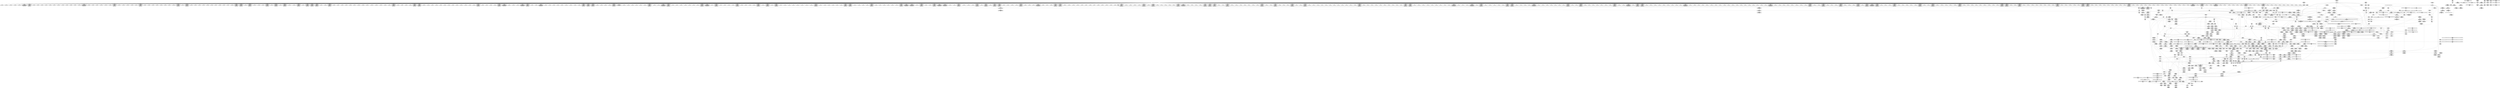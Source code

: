 digraph {
	CE0x4f493b0 [shape=record,shape=Mrecord,label="{CE0x4f493b0|inode_has_perm:_do.end|*SummSource*}"]
	CE0x4f71e10 [shape=record,shape=Mrecord,label="{CE0x4f71e10|12:_i32,_56:_i8*,_:_CRE_688,692_|*MultipleSource*|Function::inode_has_perm&Arg::inode::|*LoadInst*|security/selinux/hooks.c,1627|security/selinux/hooks.c,1611}"]
	CE0x4f60090 [shape=record,shape=Mrecord,label="{CE0x4f60090|12:_i32,_56:_i8*,_:_CRE_205,206_}"]
	CE0x4ef7250 [shape=record,shape=Mrecord,label="{CE0x4ef7250|__validate_creds:_bb|*SummSink*}"]
	CE0x4f88f50 [shape=record,shape=Mrecord,label="{CE0x4f88f50|inode_has_perm:_and|security/selinux/hooks.c,1611|*SummSource*}"]
	CE0x4f3a200 [shape=record,shape=Mrecord,label="{CE0x4f3a200|__validate_creds:_tmp3|include/linux/cred.h,173|*SummSink*}"]
	CE0x4efd8f0 [shape=record,shape=Mrecord,label="{CE0x4efd8f0|i64_4|*Constant*}"]
	CE0x4f6f160 [shape=record,shape=Mrecord,label="{CE0x4f6f160|12:_i32,_56:_i8*,_:_CRE_601,602_}"]
	CE0x4f73160 [shape=record,shape=Mrecord,label="{CE0x4f73160|12:_i32,_56:_i8*,_:_CRE_768,776_|*MultipleSource*|Function::inode_has_perm&Arg::inode::|*LoadInst*|security/selinux/hooks.c,1627|security/selinux/hooks.c,1611}"]
	CE0x4f16b80 [shape=record,shape=Mrecord,label="{CE0x4f16b80|selinux_inode_listxattr:_tmp19|security/selinux/hooks.c,3048}"]
	CE0x4ee1bd0 [shape=record,shape=Mrecord,label="{CE0x4ee1bd0|104:_%struct.inode*,_:_CRE_178,179_}"]
	CE0x4f34e20 [shape=record,shape=Mrecord,label="{CE0x4f34e20|104:_%struct.inode*,_:_CRE_160,161_}"]
	CE0x4ee7340 [shape=record,shape=Mrecord,label="{CE0x4ee7340|i32_16|*Constant*|*SummSink*}"]
	CE0x4f77770 [shape=record,shape=Mrecord,label="{CE0x4f77770|12:_i32,_56:_i8*,_:_CRE_902,903_}"]
	CE0x4eead00 [shape=record,shape=Mrecord,label="{CE0x4eead00|i32_1|*Constant*|*SummSource*}"]
	CE0x4efe620 [shape=record,shape=Mrecord,label="{CE0x4efe620|i32_0|*Constant*|*SummSink*}"]
	CE0x4f85a60 [shape=record,shape=Mrecord,label="{CE0x4f85a60|i64*_getelementptr_inbounds_(_8_x_i64_,_8_x_i64_*___llvm_gcov_ctr154,_i64_0,_i64_7)|*Constant*|*SummSource*}"]
	CE0x4ee1270 [shape=record,shape=Mrecord,label="{CE0x4ee1270|104:_%struct.inode*,_:_CRE_168,169_}"]
	CE0x4f0f6a0 [shape=record,shape=Mrecord,label="{CE0x4f0f6a0|104:_%struct.inode*,_:_CRE_316,317_}"]
	CE0x4f5da70 [shape=record,shape=Mrecord,label="{CE0x4f5da70|12:_i32,_56:_i8*,_:_CRE_48,56_|*MultipleSource*|Function::inode_has_perm&Arg::inode::|*LoadInst*|security/selinux/hooks.c,1627|security/selinux/hooks.c,1611}"]
	CE0x4ef47c0 [shape=record,shape=Mrecord,label="{CE0x4ef47c0|selinux_inode_listxattr:_tmp15|security/selinux/hooks.c,3048}"]
	CE0x4f6bf80 [shape=record,shape=Mrecord,label="{CE0x4f6bf80|12:_i32,_56:_i8*,_:_CRE_559,560_}"]
	CE0x4f0c7e0 [shape=record,shape=Mrecord,label="{CE0x4f0c7e0|GLOBAL:_get_current|*Constant*}"]
	CE0x4f75c20 [shape=record,shape=Mrecord,label="{CE0x4f75c20|12:_i32,_56:_i8*,_:_CRE_879,880_}"]
	CE0x4f6d870 [shape=record,shape=Mrecord,label="{CE0x4f6d870|12:_i32,_56:_i8*,_:_CRE_580,581_}"]
	CE0x4eeaf00 [shape=record,shape=Mrecord,label="{CE0x4eeaf00|GLOBAL:___llvm_gcov_ctr155|Global_var:__llvm_gcov_ctr155|*SummSource*}"]
	CE0x4f55260 [shape=record,shape=Mrecord,label="{CE0x4f55260|12:_i32,_56:_i8*,_:_CRE_162,163_}"]
	CE0x4f4fa00 [shape=record,shape=Mrecord,label="{CE0x4f4fa00|12:_i32,_56:_i8*,_:_CRE_148,149_}"]
	CE0x4f11be0 [shape=record,shape=Mrecord,label="{CE0x4f11be0|__validate_creds:_tobool|include/linux/cred.h,173}"]
	CE0x4f84bd0 [shape=record,shape=Mrecord,label="{CE0x4f84bd0|avc_has_perm:_auditdata|Function::avc_has_perm&Arg::auditdata::|*SummSource*}"]
	CE0x4ee2530 [shape=record,shape=Mrecord,label="{CE0x4ee2530|104:_%struct.inode*,_:_CRE_188,189_}"]
	CE0x4ee5530 [shape=record,shape=Mrecord,label="{CE0x4ee5530|selinux_inode_listxattr:_call5|security/selinux/hooks.c,3050|*SummSource*}"]
	CE0x4f88ee0 [shape=record,shape=Mrecord,label="{CE0x4f88ee0|inode_has_perm:_and|security/selinux/hooks.c,1611}"]
	CE0x4f0f790 [shape=record,shape=Mrecord,label="{CE0x4f0f790|104:_%struct.inode*,_:_CRE_317,318_}"]
	CE0x4f78220 [shape=record,shape=Mrecord,label="{CE0x4f78220|12:_i32,_56:_i8*,_:_CRE_911,912_}"]
	CE0x4f69720 [shape=record,shape=Mrecord,label="{CE0x4f69720|12:_i32,_56:_i8*,_:_CRE_481,482_}"]
	CE0x4f665a0 [shape=record,shape=Mrecord,label="{CE0x4f665a0|12:_i32,_56:_i8*,_:_CRE_320,328_|*MultipleSource*|Function::inode_has_perm&Arg::inode::|*LoadInst*|security/selinux/hooks.c,1627|security/selinux/hooks.c,1611}"]
	CE0x4f60680 [shape=record,shape=Mrecord,label="{CE0x4f60680|12:_i32,_56:_i8*,_:_CRE_216,224_|*MultipleSource*|Function::inode_has_perm&Arg::inode::|*LoadInst*|security/selinux/hooks.c,1627|security/selinux/hooks.c,1611}"]
	CE0x4f8ae20 [shape=record,shape=Mrecord,label="{CE0x4f8ae20|GLOBAL:_llvm.expect.i64|*Constant*|*SummSink*}"]
	CE0x4f56560 [shape=record,shape=Mrecord,label="{CE0x4f56560|dentry_has_perm:_tmp|*SummSink*}"]
	CE0x4f6e910 [shape=record,shape=Mrecord,label="{CE0x4f6e910|12:_i32,_56:_i8*,_:_CRE_594,595_}"]
	CE0x4f86940 [shape=record,shape=Mrecord,label="{CE0x4f86940|__validate_creds:_if.end|*SummSource*}"]
	CE0x4f54bd0 [shape=record,shape=Mrecord,label="{CE0x4f54bd0|12:_i32,_56:_i8*,_:_CRE_155,156_}"]
	CE0x4f73380 [shape=record,shape=Mrecord,label="{CE0x4f73380|12:_i32,_56:_i8*,_:_CRE_776,792_|*MultipleSource*|Function::inode_has_perm&Arg::inode::|*LoadInst*|security/selinux/hooks.c,1627|security/selinux/hooks.c,1611}"]
	CE0x4f8e940 [shape=record,shape=Mrecord,label="{CE0x4f8e940|inode_has_perm:_tmp11|security/selinux/hooks.c,1612}"]
	CE0x4efd5a0 [shape=record,shape=Mrecord,label="{CE0x4efd5a0|selinux_inode_listxattr:_tmp}"]
	CE0x4f760e0 [shape=record,shape=Mrecord,label="{CE0x4f760e0|12:_i32,_56:_i8*,_:_CRE_883,884_}"]
	CE0x4efdf70 [shape=record,shape=Mrecord,label="{CE0x4efdf70|GLOBAL:_selinux_inode_listxattr.__warned|Global_var:selinux_inode_listxattr.__warned}"]
	CE0x4ee4420 [shape=record,shape=Mrecord,label="{CE0x4ee4420|i32_78|*Constant*|*SummSource*}"]
	CE0x4f38d60 [shape=record,shape=Mrecord,label="{CE0x4f38d60|inode_has_perm:_tmp18|security/selinux/hooks.c,1617|*SummSink*}"]
	CE0x4ee9160 [shape=record,shape=Mrecord,label="{CE0x4ee9160|104:_%struct.inode*,_:_CRE_215,216_}"]
	CE0x4f33120 [shape=record,shape=Mrecord,label="{CE0x4f33120|104:_%struct.inode*,_:_CRE_89,90_}"]
	CE0x4ef8710 [shape=record,shape=Mrecord,label="{CE0x4ef8710|12:_i32,_56:_i8*,_:_CRE_145,146_}"]
	CE0x4f8deb0 [shape=record,shape=Mrecord,label="{CE0x4f8deb0|inode_has_perm:_tmp10|security/selinux/hooks.c,1611|*SummSink*}"]
	CE0x4f68ef0 [shape=record,shape=Mrecord,label="{CE0x4f68ef0|12:_i32,_56:_i8*,_:_CRE_474,475_}"]
	CE0x4f759c0 [shape=record,shape=Mrecord,label="{CE0x4f759c0|12:_i32,_56:_i8*,_:_CRE_877,878_}"]
	CE0x4ef82a0 [shape=record,shape=Mrecord,label="{CE0x4ef82a0|12:_i32,_56:_i8*,_:_CRE_139,140_}"]
	CE0x4f5f060 [shape=record,shape=Mrecord,label="{CE0x4f5f060|12:_i32,_56:_i8*,_:_CRE_188,189_}"]
	CE0x4ef7530 [shape=record,shape=Mrecord,label="{CE0x4ef7530|12:_i32,_56:_i8*,_:_CRE_120,128_|*MultipleSource*|Function::inode_has_perm&Arg::inode::|*LoadInst*|security/selinux/hooks.c,1627|security/selinux/hooks.c,1611}"]
	CE0x4f700d0 [shape=record,shape=Mrecord,label="{CE0x4f700d0|12:_i32,_56:_i8*,_:_CRE_614,615_}"]
	CE0x4f3c460 [shape=record,shape=Mrecord,label="{CE0x4f3c460|cred_sid:_bb}"]
	CE0x4f4d700 [shape=record,shape=Mrecord,label="{CE0x4f4d700|cred_sid:_security|security/selinux/hooks.c,196|*SummSink*}"]
	CE0x4f6d280 [shape=record,shape=Mrecord,label="{CE0x4f6d280|12:_i32,_56:_i8*,_:_CRE_575,576_}"]
	CE0x4f4d430 [shape=record,shape=Mrecord,label="{CE0x4f4d430|i32_22|*Constant*|*SummSource*}"]
	CE0x4f8ed30 [shape=record,shape=Mrecord,label="{CE0x4f8ed30|inode_has_perm:_tmp12|security/selinux/hooks.c,1612|*SummSink*}"]
	CE0x4ee97f0 [shape=record,shape=Mrecord,label="{CE0x4ee97f0|104:_%struct.inode*,_:_CRE_222,223_}"]
	CE0x4f74a50 [shape=record,shape=Mrecord,label="{CE0x4f74a50|12:_i32,_56:_i8*,_:_CRE_865,866_}"]
	CE0x4f42a80 [shape=record,shape=Mrecord,label="{CE0x4f42a80|__validate_creds:_lnot1|include/linux/cred.h,173|*SummSource*}"]
	CE0x4ef9ee0 [shape=record,shape=Mrecord,label="{CE0x4ef9ee0|i8*_getelementptr_inbounds_(_25_x_i8_,_25_x_i8_*_.str3,_i32_0,_i32_0)|*Constant*|*SummSink*}"]
	CE0x4f5f7e0 [shape=record,shape=Mrecord,label="{CE0x4f5f7e0|12:_i32,_56:_i8*,_:_CRE_196,197_}"]
	CE0x4f393e0 [shape=record,shape=Mrecord,label="{CE0x4f393e0|inode_has_perm:_call4|security/selinux/hooks.c,1617|*SummSink*}"]
	CE0x4f72d20 [shape=record,shape=Mrecord,label="{CE0x4f72d20|12:_i32,_56:_i8*,_:_CRE_752,756_|*MultipleSource*|Function::inode_has_perm&Arg::inode::|*LoadInst*|security/selinux/hooks.c,1627|security/selinux/hooks.c,1611}"]
	CE0x4ef94f0 [shape=record,shape=Mrecord,label="{CE0x4ef94f0|inode_has_perm:_bb|*SummSink*}"]
	CE0x4eef740 [shape=record,shape=Mrecord,label="{CE0x4eef740|i64*_getelementptr_inbounds_(_11_x_i64_,_11_x_i64_*___llvm_gcov_ctr240,_i64_0,_i64_10)|*Constant*|*SummSink*}"]
	CE0x4f4a3e0 [shape=record,shape=Mrecord,label="{CE0x4f4a3e0|_call_void_mcount()_#3|*SummSource*}"]
	CE0x4f85960 [shape=record,shape=Mrecord,label="{CE0x4f85960|i64*_getelementptr_inbounds_(_8_x_i64_,_8_x_i64_*___llvm_gcov_ctr154,_i64_0,_i64_7)|*Constant*}"]
	CE0x4f02c00 [shape=record,shape=Mrecord,label="{CE0x4f02c00|selinux_inode_listxattr:_entry|*SummSink*}"]
	CE0x4f6a1d0 [shape=record,shape=Mrecord,label="{CE0x4f6a1d0|12:_i32,_56:_i8*,_:_CRE_500,504_|*MultipleSource*|Function::inode_has_perm&Arg::inode::|*LoadInst*|security/selinux/hooks.c,1627|security/selinux/hooks.c,1611}"]
	CE0x6b3f010 [shape=record,shape=Mrecord,label="{CE0x6b3f010|selinux_inode_listxattr:_tmp1}"]
	CE0x4ef3680 [shape=record,shape=Mrecord,label="{CE0x4ef3680|i64*_getelementptr_inbounds_(_11_x_i64_,_11_x_i64_*___llvm_gcov_ctr240,_i64_0,_i64_6)|*Constant*|*SummSource*}"]
	CE0x4f377a0 [shape=record,shape=Mrecord,label="{CE0x4f377a0|avc_has_perm:_tsid|Function::avc_has_perm&Arg::tsid::}"]
	CE0x4ee6a00 [shape=record,shape=Mrecord,label="{CE0x4ee6a00|selinux_inode_listxattr:_dentry|Function::selinux_inode_listxattr&Arg::dentry::|*SummSink*}"]
	CE0x4f6ea40 [shape=record,shape=Mrecord,label="{CE0x4f6ea40|12:_i32,_56:_i8*,_:_CRE_595,596_}"]
	CE0x4f05cc0 [shape=record,shape=Mrecord,label="{CE0x4f05cc0|selinux_inode_listxattr:_if.then|*SummSink*}"]
	CE0x4f55620 [shape=record,shape=Mrecord,label="{CE0x4f55620|12:_i32,_56:_i8*,_:_CRE_166,167_}"]
	CE0x4f17880 [shape=record,shape=Mrecord,label="{CE0x4f17880|dentry_has_perm:_bb}"]
	CE0x4f695f0 [shape=record,shape=Mrecord,label="{CE0x4f695f0|12:_i32,_56:_i8*,_:_CRE_480,481_}"]
	CE0x4f70200 [shape=record,shape=Mrecord,label="{CE0x4f70200|12:_i32,_56:_i8*,_:_CRE_615,616_}"]
	CE0x4f77510 [shape=record,shape=Mrecord,label="{CE0x4f77510|12:_i32,_56:_i8*,_:_CRE_900,901_}"]
	CE0x4f0d620 [shape=record,shape=Mrecord,label="{CE0x4f0d620|get_current:_entry|*SummSource*}"]
	CE0x4f48a30 [shape=record,shape=Mrecord,label="{CE0x4f48a30|GLOBAL:___invalid_creds|*Constant*|*SummSink*}"]
	CE0x4f38bc0 [shape=record,shape=Mrecord,label="{CE0x4f38bc0|inode_has_perm:_call4|security/selinux/hooks.c,1617}"]
	CE0x4f653d0 [shape=record,shape=Mrecord,label="{CE0x4f653d0|12:_i32,_56:_i8*,_:_CRE_298,299_}"]
	CE0x4f56280 [shape=record,shape=Mrecord,label="{CE0x4f56280|cred_sid:_tmp2|*SummSink*}"]
	CE0x4f5ebb0 [shape=record,shape=Mrecord,label="{CE0x4f5ebb0|12:_i32,_56:_i8*,_:_CRE_183,184_}"]
	CE0x4f8dd40 [shape=record,shape=Mrecord,label="{CE0x4f8dd40|inode_has_perm:_tmp10|security/selinux/hooks.c,1611|*SummSource*}"]
	CE0x4f64200 [shape=record,shape=Mrecord,label="{CE0x4f64200|12:_i32,_56:_i8*,_:_CRE_283,284_}"]
	CE0x4ef6240 [shape=record,shape=Mrecord,label="{CE0x4ef6240|_call_void_mcount()_#3}"]
	CE0x4f63d40 [shape=record,shape=Mrecord,label="{CE0x4f63d40|12:_i32,_56:_i8*,_:_CRE_279,280_}"]
	CE0x4f50710 [shape=record,shape=Mrecord,label="{CE0x4f50710|i8*_getelementptr_inbounds_(_25_x_i8_,_25_x_i8_*_.str3,_i32_0,_i32_0)|*Constant*}"]
	CE0x4f578c0 [shape=record,shape=Mrecord,label="{CE0x4f578c0|12:_i32,_56:_i8*,_:_CRE_0,2_|*MultipleSource*|Function::inode_has_perm&Arg::inode::|*LoadInst*|security/selinux/hooks.c,1627|security/selinux/hooks.c,1611}"]
	CE0x4f5f240 [shape=record,shape=Mrecord,label="{CE0x4f5f240|12:_i32,_56:_i8*,_:_CRE_190,191_}"]
	CE0x4f8caa0 [shape=record,shape=Mrecord,label="{CE0x4f8caa0|inode_has_perm:_tmp8|security/selinux/hooks.c,1611|*SummSource*}"]
	CE0x4f78940 [shape=record,shape=Mrecord,label="{CE0x4f78940|12:_i32,_56:_i8*,_:_CRE_917,918_}"]
	CE0x4f3e5b0 [shape=record,shape=Mrecord,label="{CE0x4f3e5b0|28:_i32,_32:_i16,_:_CRE_28,32_|*MultipleSource*|*LoadInst*|security/selinux/hooks.c,1615|security/selinux/hooks.c,1615|security/selinux/hooks.c,1617}"]
	CE0x4f70330 [shape=record,shape=Mrecord,label="{CE0x4f70330|12:_i32,_56:_i8*,_:_CRE_616,617_}"]
	CE0x4f41c00 [shape=record,shape=Mrecord,label="{CE0x4f41c00|__validate_creds:_lnot.ext|include/linux/cred.h,173}"]
	CE0x4f88330 [shape=record,shape=Mrecord,label="{CE0x4f88330|avc_has_perm:_ssid|Function::avc_has_perm&Arg::ssid::|*SummSource*}"]
	CE0x4f8bd40 [shape=record,shape=Mrecord,label="{CE0x4f8bd40|i64_4|*Constant*}"]
	CE0x4f8b7d0 [shape=record,shape=Mrecord,label="{CE0x4f8b7d0|inode_has_perm:_tobool2|security/selinux/hooks.c,1611}"]
	CE0x4f61e60 [shape=record,shape=Mrecord,label="{CE0x4f61e60|12:_i32,_56:_i8*,_:_CRE_253,254_}"]
	CE0x4efe790 [shape=record,shape=Mrecord,label="{CE0x4efe790|selinux_inode_listxattr:_tobool|security/selinux/hooks.c,3048}"]
	CE0x4ef48a0 [shape=record,shape=Mrecord,label="{CE0x4ef48a0|selinux_inode_listxattr:_tmp15|security/selinux/hooks.c,3048|*SummSink*}"]
	CE0x63bc9e0 [shape=record,shape=Mrecord,label="{CE0x63bc9e0|i64_2|*Constant*|*SummSink*}"]
	CE0x4f64920 [shape=record,shape=Mrecord,label="{CE0x4f64920|12:_i32,_56:_i8*,_:_CRE_289,290_}"]
	CE0x4f6d610 [shape=record,shape=Mrecord,label="{CE0x4f6d610|12:_i32,_56:_i8*,_:_CRE_578,579_}"]
	CE0x4ee2da0 [shape=record,shape=Mrecord,label="{CE0x4ee2da0|104:_%struct.inode*,_:_CRE_197,198_}"]
	CE0x4f6c310 [shape=record,shape=Mrecord,label="{CE0x4f6c310|12:_i32,_56:_i8*,_:_CRE_562,563_}"]
	CE0x4f3c9d0 [shape=record,shape=Mrecord,label="{CE0x4f3c9d0|i64*_getelementptr_inbounds_(_2_x_i64_,_2_x_i64_*___llvm_gcov_ctr131,_i64_0,_i64_0)|*Constant*}"]
	CE0x4efdd00 [shape=record,shape=Mrecord,label="{CE0x4efdd00|selinux_inode_listxattr:_tmp8|security/selinux/hooks.c,3048}"]
	CE0x4f61360 [shape=record,shape=Mrecord,label="{CE0x4f61360|12:_i32,_56:_i8*,_:_CRE_243,244_}"]
	CE0x4f8c650 [shape=record,shape=Mrecord,label="{CE0x4f8c650|GLOBAL:___llvm_gcov_ctr154|Global_var:__llvm_gcov_ctr154|*SummSource*}"]
	CE0x4f89da0 [shape=record,shape=Mrecord,label="{CE0x4f89da0|inode_has_perm:_lnot1|security/selinux/hooks.c,1611}"]
	CE0x4eef2e0 [shape=record,shape=Mrecord,label="{CE0x4eef2e0|get_current:_tmp1|*SummSink*}"]
	CE0x4f39b10 [shape=record,shape=Mrecord,label="{CE0x4f39b10|_call_void_mcount()_#3}"]
	CE0x4ee8350 [shape=record,shape=Mrecord,label="{CE0x4ee8350|104:_%struct.inode*,_:_CRE_200,201_}"]
	CE0x4f59a00 [shape=record,shape=Mrecord,label="{CE0x4f59a00|0:_i32,_4:_i32,_8:_i32,_12:_i32,_:_CMRE_0,4_|*MultipleSource*|security/selinux/hooks.c,196|security/selinux/hooks.c,197|*LoadInst*|security/selinux/hooks.c,196}"]
	CE0x4f4fff0 [shape=record,shape=Mrecord,label="{CE0x4f4fff0|__validate_creds:_tmp1}"]
	CE0x4f44620 [shape=record,shape=Mrecord,label="{CE0x4f44620|i64*_getelementptr_inbounds_(_2_x_i64_,_2_x_i64_*___llvm_gcov_ctr131,_i64_0,_i64_1)|*Constant*|*SummSource*}"]
	CE0x4f57ac0 [shape=record,shape=Mrecord,label="{CE0x4f57ac0|inode_has_perm:_i_flags|security/selinux/hooks.c,1611|*SummSource*}"]
	CE0x4f36500 [shape=record,shape=Mrecord,label="{CE0x4f36500|i32_1|*Constant*|*SummSink*}"]
	CE0x4ee0fa0 [shape=record,shape=Mrecord,label="{CE0x4ee0fa0|104:_%struct.inode*,_:_CRE_165,166_}"]
	CE0x4f6c900 [shape=record,shape=Mrecord,label="{CE0x4f6c900|12:_i32,_56:_i8*,_:_CRE_567,568_}"]
	CE0x4f89540 [shape=record,shape=Mrecord,label="{CE0x4f89540|inode_has_perm:_tobool|security/selinux/hooks.c,1611|*SummSource*}"]
	CE0x4f8bac0 [shape=record,shape=Mrecord,label="{CE0x4f8bac0|inode_has_perm:_tobool2|security/selinux/hooks.c,1611|*SummSink*}"]
	CE0x4f8dc10 [shape=record,shape=Mrecord,label="{CE0x4f8dc10|inode_has_perm:_tmp10|security/selinux/hooks.c,1611}"]
	CE0x4ee2260 [shape=record,shape=Mrecord,label="{CE0x4ee2260|104:_%struct.inode*,_:_CRE_185,186_}"]
	CE0x4f5e700 [shape=record,shape=Mrecord,label="{CE0x4f5e700|12:_i32,_56:_i8*,_:_CRE_178,179_}"]
	CE0x4f12c00 [shape=record,shape=Mrecord,label="{CE0x4f12c00|104:_%struct.inode*,_:_CRE_8,12_|*MultipleSource*|Function::selinux_inode_listxattr&Arg::dentry::|Function::dentry_has_perm&Arg::dentry::|security/selinux/hooks.c,1627}"]
	CE0x4efcbe0 [shape=record,shape=Mrecord,label="{CE0x4efcbe0|selinux_inode_listxattr:_land.lhs.true2}"]
	CE0x4f61140 [shape=record,shape=Mrecord,label="{CE0x4f61140|12:_i32,_56:_i8*,_:_CRE_242,243_}"]
	CE0x4ef9360 [shape=record,shape=Mrecord,label="{CE0x4ef9360|__validate_creds:_tmp|*SummSource*}"]
	CE0x4ee6390 [shape=record,shape=Mrecord,label="{CE0x4ee6390|dentry_has_perm:_cred|Function::dentry_has_perm&Arg::cred::|*SummSource*}"]
	CE0x4ef45b0 [shape=record,shape=Mrecord,label="{CE0x4ef45b0|selinux_inode_listxattr:_tmp10|security/selinux/hooks.c,3048|*SummSource*}"]
	CE0x4fa40b0 [shape=record,shape=Mrecord,label="{CE0x4fa40b0|i32_3|*Constant*|*SummSource*}"]
	CE0x4f89720 [shape=record,shape=Mrecord,label="{CE0x4f89720|inode_has_perm:_lnot|security/selinux/hooks.c,1611|*SummSink*}"]
	CE0x4f352f0 [shape=record,shape=Mrecord,label="{CE0x4f352f0|i64*_getelementptr_inbounds_(_2_x_i64_,_2_x_i64_*___llvm_gcov_ctr98,_i64_0,_i64_1)|*Constant*|*SummSource*}"]
	CE0x4f67130 [shape=record,shape=Mrecord,label="{CE0x4f67130|12:_i32,_56:_i8*,_:_CRE_376,384_|*MultipleSource*|Function::inode_has_perm&Arg::inode::|*LoadInst*|security/selinux/hooks.c,1627|security/selinux/hooks.c,1611}"]
	CE0x4f81750 [shape=record,shape=Mrecord,label="{CE0x4f81750|inode_has_perm:_sid3|security/selinux/hooks.c,1617}"]
	CE0x4ee19f0 [shape=record,shape=Mrecord,label="{CE0x4ee19f0|104:_%struct.inode*,_:_CRE_176,177_}"]
	CE0x4f5e8e0 [shape=record,shape=Mrecord,label="{CE0x4f5e8e0|12:_i32,_56:_i8*,_:_CRE_180,181_}"]
	CE0x4f32940 [shape=record,shape=Mrecord,label="{CE0x4f32940|104:_%struct.inode*,_:_CRE_48,52_|*MultipleSource*|Function::selinux_inode_listxattr&Arg::dentry::|Function::dentry_has_perm&Arg::dentry::|security/selinux/hooks.c,1627}"]
	CE0x4f792c0 [shape=record,shape=Mrecord,label="{CE0x4f792c0|12:_i32,_56:_i8*,_:_CRE_925,926_}"]
	CE0x4f454b0 [shape=record,shape=Mrecord,label="{CE0x4f454b0|inode_has_perm:_tmp3|*SummSink*}"]
	CE0x4f54cc0 [shape=record,shape=Mrecord,label="{CE0x4f54cc0|12:_i32,_56:_i8*,_:_CRE_156,157_}"]
	CE0x4f39c90 [shape=record,shape=Mrecord,label="{CE0x4f39c90|_call_void_mcount()_#3|*SummSink*}"]
	CE0x4f4fcd0 [shape=record,shape=Mrecord,label="{CE0x4f4fcd0|12:_i32,_56:_i8*,_:_CRE_151,152_}"]
	CE0x4ee45f0 [shape=record,shape=Mrecord,label="{CE0x4ee45f0|dentry_has_perm:_entry|*SummSource*}"]
	CE0x4ee7d80 [shape=record,shape=Mrecord,label="{CE0x4ee7d80|_ret_i32_%call5,_!dbg_!27740|security/selinux/hooks.c,3050}"]
	CE0x4f57ce0 [shape=record,shape=Mrecord,label="{CE0x4f57ce0|cred_sid:_tmp}"]
	CE0x4ef06a0 [shape=record,shape=Mrecord,label="{CE0x4ef06a0|selinux_inode_listxattr:_call3|security/selinux/hooks.c,3048|*SummSink*}"]
	CE0x4f2f180 [shape=record,shape=Mrecord,label="{CE0x4f2f180|dentry_has_perm:_call|security/selinux/hooks.c,1632|*SummSource*}"]
	CE0x4f03a40 [shape=record,shape=Mrecord,label="{CE0x4f03a40|i32_0|*Constant*}"]
	CE0x4ef6040 [shape=record,shape=Mrecord,label="{CE0x4ef6040|inode_has_perm:_tmp5|security/selinux/hooks.c,1609|*SummSink*}"]
	CE0x4f40150 [shape=record,shape=Mrecord,label="{CE0x4f40150|inode_has_perm:_tmp2}"]
	CE0x4eddf60 [shape=record,shape=Mrecord,label="{CE0x4eddf60|selinux_inode_listxattr:_tmp11|security/selinux/hooks.c,3048|*SummSink*}"]
	CE0x4f77050 [shape=record,shape=Mrecord,label="{CE0x4f77050|12:_i32,_56:_i8*,_:_CRE_896,897_}"]
	CE0x4f03880 [shape=record,shape=Mrecord,label="{CE0x4f03880|selinux_inode_listxattr:_tobool|security/selinux/hooks.c,3048|*SummSink*}"]
	CE0x4f2f9b0 [shape=record,shape=Mrecord,label="{CE0x4f2f9b0|GLOBAL:_inode_has_perm|*Constant*|*SummSource*}"]
	CE0x4f12680 [shape=record,shape=Mrecord,label="{CE0x4f12680|i32_0|*Constant*}"]
	CE0x4f30290 [shape=record,shape=Mrecord,label="{CE0x4f30290|inode_has_perm:_inode|Function::inode_has_perm&Arg::inode::}"]
	CE0x4f4faf0 [shape=record,shape=Mrecord,label="{CE0x4f4faf0|12:_i32,_56:_i8*,_:_CRE_149,150_}"]
	CE0x4ef8310 [shape=record,shape=Mrecord,label="{CE0x4ef8310|12:_i32,_56:_i8*,_:_CRE_140,141_}"]
	CE0x4f70cb0 [shape=record,shape=Mrecord,label="{CE0x4f70cb0|12:_i32,_56:_i8*,_:_CRE_624,628_|*MultipleSource*|Function::inode_has_perm&Arg::inode::|*LoadInst*|security/selinux/hooks.c,1627|security/selinux/hooks.c,1611}"]
	CE0x4f15870 [shape=record,shape=Mrecord,label="{CE0x4f15870|dentry_has_perm:_u|security/selinux/hooks.c,1631}"]
	CE0x4f0aaf0 [shape=record,shape=Mrecord,label="{CE0x4f0aaf0|i64*_getelementptr_inbounds_(_8_x_i64_,_8_x_i64_*___llvm_gcov_ctr154,_i64_0,_i64_6)|*Constant*}"]
	CE0x4f81920 [shape=record,shape=Mrecord,label="{CE0x4f81920|inode_has_perm:_sid3|security/selinux/hooks.c,1617|*SummSink*}"]
	CE0x4fa3960 [shape=record,shape=Mrecord,label="{CE0x4fa3960|inode_has_perm:_tmp16|security/selinux/hooks.c,1615|*SummSource*}"]
	CE0x4f02660 [shape=record,shape=Mrecord,label="{CE0x4f02660|inode_has_perm:_return}"]
	CE0x4f025f0 [shape=record,shape=Mrecord,label="{CE0x4f025f0|i64*_getelementptr_inbounds_(_8_x_i64_,_8_x_i64_*___llvm_gcov_ctr154,_i64_0,_i64_0)|*Constant*|*SummSink*}"]
	CE0x4f65890 [shape=record,shape=Mrecord,label="{CE0x4f65890|12:_i32,_56:_i8*,_:_CRE_302,303_}"]
	CE0x4f5e340 [shape=record,shape=Mrecord,label="{CE0x4f5e340|12:_i32,_56:_i8*,_:_CRE_174,175_}"]
	CE0x4ef41a0 [shape=record,shape=Mrecord,label="{CE0x4ef41a0|selinux_inode_listxattr:_tmp9|security/selinux/hooks.c,3048|*SummSink*}"]
	CE0x4f41da0 [shape=record,shape=Mrecord,label="{CE0x4f41da0|__validate_creds:_lnot|include/linux/cred.h,173}"]
	CE0x4ee8cb0 [shape=record,shape=Mrecord,label="{CE0x4ee8cb0|104:_%struct.inode*,_:_CRE_210,211_}"]
	CE0x4f4b560 [shape=record,shape=Mrecord,label="{CE0x4f4b560|get_current:_tmp3|*SummSource*}"]
	CE0x4f39270 [shape=record,shape=Mrecord,label="{CE0x4f39270|inode_has_perm:_call4|security/selinux/hooks.c,1617|*SummSource*}"]
	CE0x4f01d70 [shape=record,shape=Mrecord,label="{CE0x4f01d70|selinux_inode_listxattr:_tobool1|security/selinux/hooks.c,3048|*SummSource*}"]
	CE0x4eeffe0 [shape=record,shape=Mrecord,label="{CE0x4eeffe0|selinux_inode_listxattr:_tmp20|security/selinux/hooks.c,3048|*SummSink*}"]
	CE0x4f739b0 [shape=record,shape=Mrecord,label="{CE0x4f739b0|12:_i32,_56:_i8*,_:_CRE_808,816_|*MultipleSource*|Function::inode_has_perm&Arg::inode::|*LoadInst*|security/selinux/hooks.c,1627|security/selinux/hooks.c,1611}"]
	CE0x4ee2ec0 [shape=record,shape=Mrecord,label="{CE0x4ee2ec0|get_current:_tmp2}"]
	CE0x4f61d30 [shape=record,shape=Mrecord,label="{CE0x4f61d30|12:_i32,_56:_i8*,_:_CRE_252,253_}"]
	CE0x4f575b0 [shape=record,shape=Mrecord,label="{CE0x4f575b0|__validate_creds:_expval|include/linux/cred.h,173|*SummSource*}"]
	CE0x4f84d50 [shape=record,shape=Mrecord,label="{CE0x4f84d50|avc_has_perm:_auditdata|Function::avc_has_perm&Arg::auditdata::|*SummSink*}"]
	CE0x4f138a0 [shape=record,shape=Mrecord,label="{CE0x4f138a0|GLOBAL:___llvm_gcov_ctr240|Global_var:__llvm_gcov_ctr240|*SummSink*}"]
	CE0x4f3f770 [shape=record,shape=Mrecord,label="{CE0x4f3f770|i32_0|*Constant*}"]
	CE0x4ee5bb0 [shape=record,shape=Mrecord,label="{CE0x4ee5bb0|GLOBAL:_dentry_has_perm|*Constant*|*SummSink*}"]
	CE0x4f74e90 [shape=record,shape=Mrecord,label="{CE0x4f74e90|12:_i32,_56:_i8*,_:_CRE_867,868_}"]
	CE0x4f05c00 [shape=record,shape=Mrecord,label="{CE0x4f05c00|selinux_inode_listxattr:_if.then|*SummSource*}"]
	CE0x4ef04e0 [shape=record,shape=Mrecord,label="{CE0x4ef04e0|selinux_inode_listxattr:_call3|security/selinux/hooks.c,3048|*SummSource*}"]
	CE0x4f64460 [shape=record,shape=Mrecord,label="{CE0x4f64460|12:_i32,_56:_i8*,_:_CRE_285,286_}"]
	CE0x4f54db0 [shape=record,shape=Mrecord,label="{CE0x4f54db0|12:_i32,_56:_i8*,_:_CRE_157,158_}"]
	CE0x4f56920 [shape=record,shape=Mrecord,label="{CE0x4f56920|i32_4|*Constant*|*SummSink*}"]
	CE0x4f373a0 [shape=record,shape=Mrecord,label="{CE0x4f373a0|GLOBAL:_current_task|Global_var:current_task|*SummSource*}"]
	CE0x4f35e30 [shape=record,shape=Mrecord,label="{CE0x4f35e30|inode_has_perm:_tmp5|security/selinux/hooks.c,1609}"]
	CE0x4f69be0 [shape=record,shape=Mrecord,label="{CE0x4f69be0|12:_i32,_56:_i8*,_:_CRE_485,486_}"]
	CE0x4f80f50 [shape=record,shape=Mrecord,label="{CE0x4f80f50|inode_has_perm:_i_security|security/selinux/hooks.c,1615|*SummSource*}"]
	CE0x4f566d0 [shape=record,shape=Mrecord,label="{CE0x4f566d0|dentry_has_perm:_tmp1|*SummSource*}"]
	CE0x4f0aa80 [shape=record,shape=Mrecord,label="{CE0x4f0aa80|i64*_getelementptr_inbounds_(_8_x_i64_,_8_x_i64_*___llvm_gcov_ctr154,_i64_0,_i64_6)|*Constant*|*SummSink*}"]
	CE0x4f4c710 [shape=record,shape=Mrecord,label="{CE0x4f4c710|__validate_creds:_cred|Function::__validate_creds&Arg::cred::|*SummSource*}"]
	CE0x4ee50f0 [shape=record,shape=Mrecord,label="{CE0x4ee50f0|selinux_inode_listxattr:_tmp21|security/selinux/hooks.c,3048|*SummSink*}"]
	CE0x4ede970 [shape=record,shape=Mrecord,label="{CE0x4ede970|selinux_inode_listxattr:_land.lhs.true|*SummSink*}"]
	CE0x4f7a880 [shape=record,shape=Mrecord,label="{CE0x4f7a880|12:_i32,_56:_i8*,_:_CRE_976,977_}"]
	CE0x4eefab0 [shape=record,shape=Mrecord,label="{CE0x4eefab0|selinux_inode_listxattr:_tmp20|security/selinux/hooks.c,3048|*SummSource*}"]
	CE0x4ef7ad0 [shape=record,shape=Mrecord,label="{CE0x4ef7ad0|12:_i32,_56:_i8*,_:_CRE_137,138_}"]
	CE0x4f367e0 [shape=record,shape=Mrecord,label="{CE0x4f367e0|dentry_has_perm:_ad|security/selinux/hooks.c, 1628}"]
	CE0x4f0db10 [shape=record,shape=Mrecord,label="{CE0x4f0db10|_ret_%struct.task_struct*_%tmp4,_!dbg_!27714|./arch/x86/include/asm/current.h,14|*SummSink*}"]
	CE0x4f3bfb0 [shape=record,shape=Mrecord,label="{CE0x4f3bfb0|__validate_creds:_tmp8|include/linux/cred.h,175}"]
	CE0x4ef9560 [shape=record,shape=Mrecord,label="{CE0x4ef9560|inode_has_perm:_if.then|*SummSink*}"]
	CE0x4f0bbb0 [shape=record,shape=Mrecord,label="{CE0x4f0bbb0|inode_has_perm:_call|security/selinux/hooks.c,1614|*SummSink*}"]
	CE0x4f799e0 [shape=record,shape=Mrecord,label="{CE0x4f799e0|12:_i32,_56:_i8*,_:_CRE_931,932_}"]
	CE0x4f0a0d0 [shape=record,shape=Mrecord,label="{CE0x4f0a0d0|dentry_has_perm:_ad|security/selinux/hooks.c, 1628|*SummSource*}"]
	CE0x4f6b980 [shape=record,shape=Mrecord,label="{CE0x4f6b980|12:_i32,_56:_i8*,_:_CRE_554,555_}"]
	CE0x4f6f290 [shape=record,shape=Mrecord,label="{CE0x4f6f290|12:_i32,_56:_i8*,_:_CRE_602,603_}"]
	CE0x4ef9010 [shape=record,shape=Mrecord,label="{CE0x4ef9010|__validate_creds:_bb}"]
	CE0x4f34880 [shape=record,shape=Mrecord,label="{CE0x4f34880|104:_%struct.inode*,_:_CRE_154,155_}"]
	CE0x4f8c990 [shape=record,shape=Mrecord,label="{CE0x4f8c990|inode_has_perm:_tmp8|security/selinux/hooks.c,1611}"]
	CE0x4f80230 [shape=record,shape=Mrecord,label="{CE0x4f80230|cred_sid:_cred|Function::cred_sid&Arg::cred::|*SummSource*}"]
	CE0x4ee1360 [shape=record,shape=Mrecord,label="{CE0x4ee1360|104:_%struct.inode*,_:_CRE_169,170_}"]
	CE0x4f57d50 [shape=record,shape=Mrecord,label="{CE0x4f57d50|COLLAPSED:_GCMRE___llvm_gcov_ctr131_internal_global_2_x_i64_zeroinitializer:_elem_0:default:}"]
	CE0x4f37d10 [shape=record,shape=Mrecord,label="{CE0x4f37d10|avc_has_perm:_tclass|Function::avc_has_perm&Arg::tclass::|*SummSource*}"]
	CE0x4f56e40 [shape=record,shape=Mrecord,label="{CE0x4f56e40|GLOBAL:___llvm_gcov_ctr155|Global_var:__llvm_gcov_ctr155}"]
	CE0x4ef5000 [shape=record,shape=Mrecord,label="{CE0x4ef5000|selinux_inode_listxattr:_tmp16|security/selinux/hooks.c,3048|*SummSink*}"]
	CE0x4f42fc0 [shape=record,shape=Mrecord,label="{CE0x4f42fc0|_ret_void,_!dbg_!27722|include/linux/cred.h,175}"]
	CE0x4f6cb60 [shape=record,shape=Mrecord,label="{CE0x4f6cb60|12:_i32,_56:_i8*,_:_CRE_569,570_}"]
	CE0x4f33d00 [shape=record,shape=Mrecord,label="{CE0x4f33d00|104:_%struct.inode*,_:_CRE_144,145_}"]
	CE0x4f12d60 [shape=record,shape=Mrecord,label="{CE0x4f12d60|104:_%struct.inode*,_:_CRE_16,24_|*MultipleSource*|Function::selinux_inode_listxattr&Arg::dentry::|Function::dentry_has_perm&Arg::dentry::|security/selinux/hooks.c,1627}"]
	CE0x4f71560 [shape=record,shape=Mrecord,label="{CE0x4f71560|12:_i32,_56:_i8*,_:_CRE_664,672_|*MultipleSource*|Function::inode_has_perm&Arg::inode::|*LoadInst*|security/selinux/hooks.c,1627|security/selinux/hooks.c,1611}"]
	CE0x4eea710 [shape=record,shape=Mrecord,label="{CE0x4eea710|get_current:_bb|*SummSource*}"]
	CE0x4ef4830 [shape=record,shape=Mrecord,label="{CE0x4ef4830|selinux_inode_listxattr:_tmp15|security/selinux/hooks.c,3048|*SummSource*}"]
	CE0x4f647f0 [shape=record,shape=Mrecord,label="{CE0x4f647f0|12:_i32,_56:_i8*,_:_CRE_288,289_}"]
	CE0x4f815e0 [shape=record,shape=Mrecord,label="{CE0x4f815e0|inode_has_perm:_tmp15|*LoadInst*|security/selinux/hooks.c,1615|*SummSink*}"]
	CE0x4f5eca0 [shape=record,shape=Mrecord,label="{CE0x4f5eca0|12:_i32,_56:_i8*,_:_CRE_184,185_}"]
	CE0x4f5cba0 [shape=record,shape=Mrecord,label="{CE0x4f5cba0|cred_sid:_tmp6|security/selinux/hooks.c,197|*SummSource*}"]
	CE0x4f41630 [shape=record,shape=Mrecord,label="{CE0x4f41630|inode_has_perm:_tmp2|*SummSource*}"]
	CE0x4f69d10 [shape=record,shape=Mrecord,label="{CE0x4f69d10|12:_i32,_56:_i8*,_:_CRE_486,487_}"]
	CE0x4f53e20 [shape=record,shape=Mrecord,label="{CE0x4f53e20|__validate_creds:_tmp4|include/linux/cred.h,173}"]
	CE0x4f565f0 [shape=record,shape=Mrecord,label="{CE0x4f565f0|dentry_has_perm:_tmp2}"]
	CE0x4f77640 [shape=record,shape=Mrecord,label="{CE0x4f77640|12:_i32,_56:_i8*,_:_CRE_901,902_}"]
	CE0x4eeae90 [shape=record,shape=Mrecord,label="{CE0x4eeae90|i64*_getelementptr_inbounds_(_5_x_i64_,_5_x_i64_*___llvm_gcov_ctr155,_i64_0,_i64_3)|*Constant*}"]
	CE0x4f79b10 [shape=record,shape=Mrecord,label="{CE0x4f79b10|12:_i32,_56:_i8*,_:_CRE_932,933_}"]
	CE0x4f54270 [shape=record,shape=Mrecord,label="{CE0x4f54270|__validate_creds:_tmp5|include/linux/cred.h,173}"]
	CE0x4f8af90 [shape=record,shape=Mrecord,label="{CE0x4f8af90|GLOBAL:_llvm.expect.i64|*Constant*|*SummSource*}"]
	CE0x4f53db0 [shape=record,shape=Mrecord,label="{CE0x4f53db0|__validate_creds:_tmp6|include/linux/cred.h,174}"]
	CE0x4f6fe70 [shape=record,shape=Mrecord,label="{CE0x4f6fe70|12:_i32,_56:_i8*,_:_CRE_612,613_}"]
	CE0x4f381a0 [shape=record,shape=Mrecord,label="{CE0x4f381a0|avc_has_perm:_requested|Function::avc_has_perm&Arg::requested::}"]
	CE0x4f38840 [shape=record,shape=Mrecord,label="{CE0x4f38840|inode_has_perm:_tmp18|security/selinux/hooks.c,1617}"]
	CE0x4f3fad0 [shape=record,shape=Mrecord,label="{CE0x4f3fad0|i1_true|*Constant*}"]
	CE0x4f50f20 [shape=record,shape=Mrecord,label="{CE0x4f50f20|inode_has_perm:_tmp4|security/selinux/hooks.c,1609|*SummSource*}"]
	CE0x4f468e0 [shape=record,shape=Mrecord,label="{CE0x4f468e0|inode_has_perm:_if.then|*SummSource*}"]
	CE0x4ee2350 [shape=record,shape=Mrecord,label="{CE0x4ee2350|104:_%struct.inode*,_:_CRE_186,187_}"]
	CE0x4edea90 [shape=record,shape=Mrecord,label="{CE0x4edea90|selinux_inode_listxattr:_tmp3|*SummSink*}"]
	CE0x4f06210 [shape=record,shape=Mrecord,label="{CE0x4f06210|selinux_inode_listxattr:_tmp8|security/selinux/hooks.c,3048|*SummSink*}"]
	CE0x4f65040 [shape=record,shape=Mrecord,label="{CE0x4f65040|12:_i32,_56:_i8*,_:_CRE_295,296_}"]
	CE0x4f76a60 [shape=record,shape=Mrecord,label="{CE0x4f76a60|12:_i32,_56:_i8*,_:_CRE_891,892_}"]
	CE0x4f8e9b0 [shape=record,shape=Mrecord,label="{CE0x4f8e9b0|inode_has_perm:_tmp11|security/selinux/hooks.c,1612|*SummSource*}"]
	CE0x4ee7aa0 [shape=record,shape=Mrecord,label="{CE0x4ee7aa0|_ret_i32_%call,_!dbg_!27723|security/selinux/hooks.c,1632|*SummSource*}"]
	CE0x4f6fae0 [shape=record,shape=Mrecord,label="{CE0x4f6fae0|12:_i32,_56:_i8*,_:_CRE_609,610_}"]
	CE0x4f398e0 [shape=record,shape=Mrecord,label="{CE0x4f398e0|i32_(i32,_i32,_i16,_i32,_%struct.common_audit_data*)*_bitcast_(i32_(i32,_i32,_i16,_i32,_%struct.common_audit_data.495*)*_avc_has_perm_to_i32_(i32,_i32,_i16,_i32,_%struct.common_audit_data*)*)|*Constant*|*SummSink*}"]
	CE0x4eeea50 [shape=record,shape=Mrecord,label="{CE0x4eeea50|get_current:_tmp1|*SummSource*}"]
	CE0x4f40ac0 [shape=record,shape=Mrecord,label="{CE0x4f40ac0|__validate_creds:_lnot.ext|include/linux/cred.h,173|*SummSink*}"]
	CE0x4f6d3b0 [shape=record,shape=Mrecord,label="{CE0x4f6d3b0|12:_i32,_56:_i8*,_:_CRE_576,577_}"]
	CE0x4effa60 [shape=record,shape=Mrecord,label="{CE0x4effa60|i64*_getelementptr_inbounds_(_11_x_i64_,_11_x_i64_*___llvm_gcov_ctr240,_i64_0,_i64_0)|*Constant*|*SummSink*}"]
	CE0x4f32ff0 [shape=record,shape=Mrecord,label="{CE0x4f32ff0|104:_%struct.inode*,_:_CRE_88,89_}"]
	CE0x4ee9bb0 [shape=record,shape=Mrecord,label="{CE0x4ee9bb0|104:_%struct.inode*,_:_CRE_240,248_|*MultipleSource*|Function::selinux_inode_listxattr&Arg::dentry::|Function::dentry_has_perm&Arg::dentry::|security/selinux/hooks.c,1627}"]
	CE0x4f42000 [shape=record,shape=Mrecord,label="{CE0x4f42000|__validate_creds:_line|Function::__validate_creds&Arg::line::|*SummSink*}"]
	CE0x4f36190 [shape=record,shape=Mrecord,label="{CE0x4f36190|COLLAPSED:_GCMRE___llvm_gcov_ctr153_internal_global_2_x_i64_zeroinitializer:_elem_0:default:}"]
	CE0x4f8ea20 [shape=record,shape=Mrecord,label="{CE0x4f8ea20|inode_has_perm:_tmp11|security/selinux/hooks.c,1612|*SummSink*}"]
	CE0x4f6be50 [shape=record,shape=Mrecord,label="{CE0x4f6be50|12:_i32,_56:_i8*,_:_CRE_558,559_}"]
	CE0x4f7ba20 [shape=record,shape=Mrecord,label="{CE0x4f7ba20|inode_has_perm:_tmp6|*LoadInst*|security/selinux/hooks.c,1611}"]
	CE0x4f8b130 [shape=record,shape=Mrecord,label="{CE0x4f8b130|i64_0|*Constant*}"]
	CE0x4ee71f0 [shape=record,shape=Mrecord,label="{CE0x4ee71f0|i32_16|*Constant*|*SummSource*}"]
	CE0x4f6f030 [shape=record,shape=Mrecord,label="{CE0x4f6f030|12:_i32,_56:_i8*,_:_CRE_600,601_}"]
	CE0x4f63ae0 [shape=record,shape=Mrecord,label="{CE0x4f63ae0|12:_i32,_56:_i8*,_:_CRE_277,278_}"]
	CE0x4f029a0 [shape=record,shape=Mrecord,label="{CE0x4f029a0|selinux_inode_listxattr:_tmp|*SummSource*}"]
	CE0x4f0f3d0 [shape=record,shape=Mrecord,label="{CE0x4f0f3d0|104:_%struct.inode*,_:_CRE_313,314_}"]
	CE0x4ee1f90 [shape=record,shape=Mrecord,label="{CE0x4ee1f90|104:_%struct.inode*,_:_CRE_182,183_}"]
	CE0x4f5ee80 [shape=record,shape=Mrecord,label="{CE0x4f5ee80|12:_i32,_56:_i8*,_:_CRE_186,187_}"]
	CE0x4f7a100 [shape=record,shape=Mrecord,label="{CE0x4f7a100|12:_i32,_56:_i8*,_:_CRE_944,952_|*MultipleSource*|Function::inode_has_perm&Arg::inode::|*LoadInst*|security/selinux/hooks.c,1627|security/selinux/hooks.c,1611}"]
	CE0x4ef6300 [shape=record,shape=Mrecord,label="{CE0x4ef6300|_call_void_mcount()_#3|*SummSource*}"]
	CE0x4f345b0 [shape=record,shape=Mrecord,label="{CE0x4f345b0|104:_%struct.inode*,_:_CRE_151,152_}"]
	CE0x4f55350 [shape=record,shape=Mrecord,label="{CE0x4f55350|12:_i32,_56:_i8*,_:_CRE_163,164_}"]
	CE0x4ee8da0 [shape=record,shape=Mrecord,label="{CE0x4ee8da0|104:_%struct.inode*,_:_CRE_211,212_}"]
	CE0x4f61ad0 [shape=record,shape=Mrecord,label="{CE0x4f61ad0|12:_i32,_56:_i8*,_:_CRE_250,251_}"]
	CE0x4f8b200 [shape=record,shape=Mrecord,label="{CE0x4f8b200|inode_has_perm:_expval|security/selinux/hooks.c,1611}"]
	CE0x4eeb030 [shape=record,shape=Mrecord,label="{CE0x4eeb030|GLOBAL:___llvm_gcov_ctr155|Global_var:__llvm_gcov_ctr155|*SummSink*}"]
	CE0x4f3a580 [shape=record,shape=Mrecord,label="{CE0x4f3a580|__validate_creds:_tmp3|include/linux/cred.h,173|*SummSource*}"]
	CE0x4f78810 [shape=record,shape=Mrecord,label="{CE0x4f78810|12:_i32,_56:_i8*,_:_CRE_916,917_}"]
	CE0x4f439e0 [shape=record,shape=Mrecord,label="{CE0x4f439e0|COLLAPSED:_GCMRE___llvm_gcov_ctr154_internal_global_8_x_i64_zeroinitializer:_elem_0:default:}"]
	CE0x4f6aeb0 [shape=record,shape=Mrecord,label="{CE0x4f6aeb0|12:_i32,_56:_i8*,_:_CRE_536,540_|*MultipleSource*|Function::inode_has_perm&Arg::inode::|*LoadInst*|security/selinux/hooks.c,1627|security/selinux/hooks.c,1611}"]
	CE0x4f6fd40 [shape=record,shape=Mrecord,label="{CE0x4f6fd40|12:_i32,_56:_i8*,_:_CRE_611,612_}"]
	CE0x4f64a50 [shape=record,shape=Mrecord,label="{CE0x4f64a50|12:_i32,_56:_i8*,_:_CRE_290,291_}"]
	CE0x4ef78f0 [shape=record,shape=Mrecord,label="{CE0x4ef78f0|12:_i32,_56:_i8*,_:_CRE_136,137_}"]
	CE0x4f48100 [shape=record,shape=Mrecord,label="{CE0x4f48100|GLOBAL:___invalid_creds|*Constant*}"]
	"CONST[source:0(mediator),value:0(static)][purpose:{operation}]"
	CE0x4f5fe70 [shape=record,shape=Mrecord,label="{CE0x4f5fe70|12:_i32,_56:_i8*,_:_CRE_203,204_}"]
	CE0x4f6c570 [shape=record,shape=Mrecord,label="{CE0x4f6c570|12:_i32,_56:_i8*,_:_CRE_564,565_}"]
	CE0x4f75fb0 [shape=record,shape=Mrecord,label="{CE0x4f75fb0|12:_i32,_56:_i8*,_:_CRE_882,883_}"]
	CE0x4f822a0 [shape=record,shape=Mrecord,label="{CE0x4f822a0|inode_has_perm:_tmp13|security/selinux/hooks.c,1614|*SummSink*}"]
	CE0x4f4e000 [shape=record,shape=Mrecord,label="{CE0x4f4e000|_call_void_mcount()_#3|*SummSource*}"]
	CE0x4eeed70 [shape=record,shape=Mrecord,label="{CE0x4eeed70|selinux_inode_listxattr:_do.end|*SummSink*}"]
	CE0x4f37e80 [shape=record,shape=Mrecord,label="{CE0x4f37e80|avc_has_perm:_tclass|Function::avc_has_perm&Arg::tclass::|*SummSink*}"]
	CE0x4f634f0 [shape=record,shape=Mrecord,label="{CE0x4f634f0|12:_i32,_56:_i8*,_:_CRE_272,273_}"]
	CE0x4f088e0 [shape=record,shape=Mrecord,label="{CE0x4f088e0|_call_void_lockdep_rcu_suspicious(i8*_getelementptr_inbounds_(_25_x_i8_,_25_x_i8_*_.str3,_i32_0,_i32_0),_i32_3048,_i8*_getelementptr_inbounds_(_45_x_i8_,_45_x_i8_*_.str12,_i32_0,_i32_0))_#10,_!dbg_!27728|security/selinux/hooks.c,3048|*SummSink*}"]
	CE0x4f10170 [shape=record,shape=Mrecord,label="{CE0x4f10170|dentry_has_perm:_u|security/selinux/hooks.c,1631|*SummSink*}"]
	CE0x4eef5d0 [shape=record,shape=Mrecord,label="{CE0x4eef5d0|selinux_inode_listxattr:_land.lhs.true}"]
	CE0x4f80630 [shape=record,shape=Mrecord,label="{CE0x4f80630|_ret_i32_%tmp6,_!dbg_!27716|security/selinux/hooks.c,197|*SummSource*}"]
	CE0x4f0a740 [shape=record,shape=Mrecord,label="{CE0x4f0a740|inode_has_perm:_tmp12|security/selinux/hooks.c,1612|*SummSource*}"]
	CE0x4ef9b20 [shape=record,shape=Mrecord,label="{CE0x4ef9b20|GLOBAL:_lockdep_rcu_suspicious|*Constant*|*SummSink*}"]
	CE0x4f0f5b0 [shape=record,shape=Mrecord,label="{CE0x4f0f5b0|104:_%struct.inode*,_:_CRE_315,316_}"]
	CE0x4f44580 [shape=record,shape=Mrecord,label="{CE0x4f44580|i64*_getelementptr_inbounds_(_2_x_i64_,_2_x_i64_*___llvm_gcov_ctr131,_i64_0,_i64_1)|*Constant*}"]
	CE0x4f2eeb0 [shape=record,shape=Mrecord,label="{CE0x4f2eeb0|dentry_has_perm:_dentry1|security/selinux/hooks.c,1631}"]
	CE0x4f7b4c0 [shape=record,shape=Mrecord,label="{CE0x4f7b4c0|12:_i32,_56:_i8*,_:_CRE_988,992_|*MultipleSource*|Function::inode_has_perm&Arg::inode::|*LoadInst*|security/selinux/hooks.c,1627|security/selinux/hooks.c,1611}"]
	CE0x4f816e0 [shape=record,shape=Mrecord,label="{CE0x4f816e0|inode_has_perm:_sclass|security/selinux/hooks.c,1617|*SummSink*}"]
	CE0x4f693c0 [shape=record,shape=Mrecord,label="{CE0x4f693c0|12:_i32,_56:_i8*,_:_CRE_478,479_}"]
	CE0x4f11cf0 [shape=record,shape=Mrecord,label="{CE0x4f11cf0|__validate_creds:_tobool|include/linux/cred.h,173|*SummSource*}"]
	CE0x4f71bf0 [shape=record,shape=Mrecord,label="{CE0x4f71bf0|12:_i32,_56:_i8*,_:_CRE_684,688_|*MultipleSource*|Function::inode_has_perm&Arg::inode::|*LoadInst*|security/selinux/hooks.c,1627|security/selinux/hooks.c,1611}"]
	CE0x4f51270 [shape=record,shape=Mrecord,label="{CE0x4f51270|__validate_creds:_tmp|*SummSink*}"]
	CE0x4f5f6f0 [shape=record,shape=Mrecord,label="{CE0x4f5f6f0|12:_i32,_56:_i8*,_:_CRE_195,196_}"]
	CE0x4f6d4e0 [shape=record,shape=Mrecord,label="{CE0x4f6d4e0|12:_i32,_56:_i8*,_:_CRE_577,578_}"]
	CE0x4f8cf20 [shape=record,shape=Mrecord,label="{CE0x4f8cf20|inode_has_perm:_tmp9|security/selinux/hooks.c,1611}"]
	CE0x4f43c20 [shape=record,shape=Mrecord,label="{CE0x4f43c20|__validate_creds:_lnot|include/linux/cred.h,173|*SummSink*}"]
	CE0x4f5f420 [shape=record,shape=Mrecord,label="{CE0x4f5f420|12:_i32,_56:_i8*,_:_CRE_192,193_}"]
	CE0x4f63620 [shape=record,shape=Mrecord,label="{CE0x4f63620|12:_i32,_56:_i8*,_:_CRE_273,274_}"]
	CE0x4f6d9a0 [shape=record,shape=Mrecord,label="{CE0x4f6d9a0|12:_i32,_56:_i8*,_:_CRE_581,582_}"]
	CE0x4f4e110 [shape=record,shape=Mrecord,label="{CE0x4f4e110|_call_void_mcount()_#3|*SummSink*}"]
	CE0x4f84510 [shape=record,shape=Mrecord,label="{CE0x4f84510|inode_has_perm:_tmp17|security/selinux/hooks.c,1617|*SummSource*}"]
	CE0x4f62450 [shape=record,shape=Mrecord,label="{CE0x4f62450|12:_i32,_56:_i8*,_:_CRE_258,259_}"]
	CE0x4f752a0 [shape=record,shape=Mrecord,label="{CE0x4f752a0|12:_i32,_56:_i8*,_:_CRE_871,872_}"]
	CE0x4f02820 [shape=record,shape=Mrecord,label="{CE0x4f02820|inode_has_perm:_if.end}"]
	CE0x4f378d0 [shape=record,shape=Mrecord,label="{CE0x4f378d0|avc_has_perm:_tsid|Function::avc_has_perm&Arg::tsid::|*SummSource*}"]
	CE0x4f50f90 [shape=record,shape=Mrecord,label="{CE0x4f50f90|inode_has_perm:_tmp4|security/selinux/hooks.c,1609|*SummSink*}"]
	CE0x4efa220 [shape=record,shape=Mrecord,label="{CE0x4efa220|i32_3048|*Constant*|*SummSource*}"]
	CE0x4f026f0 [shape=record,shape=Mrecord,label="{CE0x4f026f0|inode_has_perm:_return|*SummSource*}"]
	CE0x4f16f00 [shape=record,shape=Mrecord,label="{CE0x4f16f00|i64*_getelementptr_inbounds_(_11_x_i64_,_11_x_i64_*___llvm_gcov_ctr240,_i64_0,_i64_10)|*Constant*}"]
	CE0x4f87b10 [shape=record,shape=Mrecord,label="{CE0x4f87b10|__validate_creds:_if.then|*SummSource*}"]
	CE0x4f6bd50 [shape=record,shape=Mrecord,label="{CE0x4f6bd50|12:_i32,_56:_i8*,_:_CRE_557,558_}"]
	CE0x4f7aa70 [shape=record,shape=Mrecord,label="{CE0x4f7aa70|12:_i32,_56:_i8*,_:_CRE_977,978_}"]
	CE0x4f5e520 [shape=record,shape=Mrecord,label="{CE0x4f5e520|12:_i32,_56:_i8*,_:_CRE_176,177_}"]
	CE0x4f6c6a0 [shape=record,shape=Mrecord,label="{CE0x4f6c6a0|12:_i32,_56:_i8*,_:_CRE_565,566_}"]
	CE0x4f80050 [shape=record,shape=Mrecord,label="{CE0x4f80050|cred_sid:_entry|*SummSink*}"]
	CE0x4f10bc0 [shape=record,shape=Mrecord,label="{CE0x4f10bc0|dentry_has_perm:_tmp2|*SummSink*}"]
	CE0x4f45330 [shape=record,shape=Mrecord,label="{CE0x4f45330|inode_has_perm:_tmp3}"]
	CE0x4f44310 [shape=record,shape=Mrecord,label="{CE0x4f44310|12:_i32,_56:_i8*,_:_CRE_76,80_|*MultipleSource*|Function::inode_has_perm&Arg::inode::|*LoadInst*|security/selinux/hooks.c,1627|security/selinux/hooks.c,1611}"]
	CE0x4f74230 [shape=record,shape=Mrecord,label="{CE0x4f74230|12:_i32,_56:_i8*,_:_CRE_840,848_|*MultipleSource*|Function::inode_has_perm&Arg::inode::|*LoadInst*|security/selinux/hooks.c,1627|security/selinux/hooks.c,1611}"]
	CE0x4f7af60 [shape=record,shape=Mrecord,label="{CE0x4f7af60|12:_i32,_56:_i8*,_:_CRE_980,981_}"]
	CE0x4efae70 [shape=record,shape=Mrecord,label="{CE0x4efae70|i64*_getelementptr_inbounds_(_11_x_i64_,_11_x_i64_*___llvm_gcov_ctr240,_i64_0,_i64_9)|*Constant*|*SummSink*}"]
	CE0x4f0ce90 [shape=record,shape=Mrecord,label="{CE0x4f0ce90|12:_i32,_56:_i8*,_:_CRE_96,104_|*MultipleSource*|Function::inode_has_perm&Arg::inode::|*LoadInst*|security/selinux/hooks.c,1627|security/selinux/hooks.c,1611}"]
	CE0x4f514b0 [shape=record,shape=Mrecord,label="{CE0x4f514b0|i32_1609|*Constant*}"]
	CE0x4f0b8a0 [shape=record,shape=Mrecord,label="{CE0x4f0b8a0|i32_10|*Constant*|*SummSource*}"]
	CE0x4f11350 [shape=record,shape=Mrecord,label="{CE0x4f11350|selinux_inode_listxattr:_call|security/selinux/hooks.c,3048}"]
	CE0x4ee4580 [shape=record,shape=Mrecord,label="{CE0x4ee4580|selinux_inode_listxattr:_cred4|security/selinux/hooks.c,3048}"]
	CE0x4f04f40 [shape=record,shape=Mrecord,label="{CE0x4f04f40|i64_2|*Constant*}"]
	CE0x63bcc60 [shape=record,shape=Mrecord,label="{CE0x63bcc60|selinux_inode_listxattr:_tmp4|security/selinux/hooks.c,3048}"]
	CE0x4f42100 [shape=record,shape=Mrecord,label="{CE0x4f42100|__validate_creds:_line|Function::__validate_creds&Arg::line::}"]
	CE0x4f346a0 [shape=record,shape=Mrecord,label="{CE0x4f346a0|104:_%struct.inode*,_:_CRE_152,153_}"]
	CE0x4f4f1e0 [shape=record,shape=Mrecord,label="{CE0x4f4f1e0|__validate_creds:_entry|*SummSource*}"]
	CE0x4f6dd30 [shape=record,shape=Mrecord,label="{CE0x4f6dd30|12:_i32,_56:_i8*,_:_CRE_584,585_}"]
	CE0x4f63290 [shape=record,shape=Mrecord,label="{CE0x4f63290|12:_i32,_56:_i8*,_:_CRE_270,271_}"]
	CE0x4f15380 [shape=record,shape=Mrecord,label="{CE0x4f15380|i8_10|*Constant*}"]
	CE0x4f0cc80 [shape=record,shape=Mrecord,label="{CE0x4f0cc80|12:_i32,_56:_i8*,_:_CRE_88,96_|*MultipleSource*|Function::inode_has_perm&Arg::inode::|*LoadInst*|security/selinux/hooks.c,1627|security/selinux/hooks.c,1611}"]
	CE0x4f16680 [shape=record,shape=Mrecord,label="{CE0x4f16680|selinux_inode_listxattr:_tmp18|security/selinux/hooks.c,3048|*SummSource*}"]
	CE0x4f5e9d0 [shape=record,shape=Mrecord,label="{CE0x4f5e9d0|12:_i32,_56:_i8*,_:_CRE_181,182_}"]
	CE0x4f72f40 [shape=record,shape=Mrecord,label="{CE0x4f72f40|12:_i32,_56:_i8*,_:_CRE_760,768_|*MultipleSource*|Function::inode_has_perm&Arg::inode::|*LoadInst*|security/selinux/hooks.c,1627|security/selinux/hooks.c,1611}"]
	CE0x4f04860 [shape=record,shape=Mrecord,label="{CE0x4f04860|i8*_getelementptr_inbounds_(_45_x_i8_,_45_x_i8_*_.str12,_i32_0,_i32_0)|*Constant*|*SummSink*}"]
	CE0x4f579f0 [shape=record,shape=Mrecord,label="{CE0x4f579f0|inode_has_perm:_i_flags|security/selinux/hooks.c,1611}"]
	CE0x4f061a0 [shape=record,shape=Mrecord,label="{CE0x4f061a0|selinux_inode_listxattr:_tobool1|security/selinux/hooks.c,3048}"]
	CE0x4f55080 [shape=record,shape=Mrecord,label="{CE0x4f55080|12:_i32,_56:_i8*,_:_CRE_160,161_}"]
	CE0x4f11120 [shape=record,shape=Mrecord,label="{CE0x4f11120|12:_i32,_56:_i8*,_:_CRE_24,32_|*MultipleSource*|Function::inode_has_perm&Arg::inode::|*LoadInst*|security/selinux/hooks.c,1627|security/selinux/hooks.c,1611}"]
	CE0x4f350f0 [shape=record,shape=Mrecord,label="{CE0x4f350f0|104:_%struct.inode*,_:_CRE_163,164_}"]
	CE0x4ee7650 [shape=record,shape=Mrecord,label="{CE0x4ee7650|dentry_has_perm:_av|Function::dentry_has_perm&Arg::av::|*SummSource*}"]
	CE0x4ee29e0 [shape=record,shape=Mrecord,label="{CE0x4ee29e0|104:_%struct.inode*,_:_CRE_193,194_}"]
	CE0x4eddc20 [shape=record,shape=Mrecord,label="{CE0x4eddc20|selinux_inode_listxattr:_tmp11|security/selinux/hooks.c,3048}"]
	CE0x4f675a0 [shape=record,shape=Mrecord,label="{CE0x4f675a0|12:_i32,_56:_i8*,_:_CRE_392,400_|*MultipleSource*|Function::inode_has_perm&Arg::inode::|*LoadInst*|security/selinux/hooks.c,1627|security/selinux/hooks.c,1611}"]
	CE0x4f3c1f0 [shape=record,shape=Mrecord,label="{CE0x4f3c1f0|__validate_creds:_tmp8|include/linux/cred.h,175|*SummSink*}"]
	CE0x4f53f50 [shape=record,shape=Mrecord,label="{CE0x4f53f50|__validate_creds:_tmp4|include/linux/cred.h,173|*SummSource*}"]
	CE0x4f59c50 [shape=record,shape=Mrecord,label="{CE0x4f59c50|0:_i32,_4:_i32,_8:_i32,_12:_i32,_:_CMRE_8,12_|*MultipleSource*|security/selinux/hooks.c,196|security/selinux/hooks.c,197|*LoadInst*|security/selinux/hooks.c,196}"]
	CE0x4f10b50 [shape=record,shape=Mrecord,label="{CE0x4f10b50|dentry_has_perm:_tmp2|*SummSource*}"]
	CE0x4f5e7f0 [shape=record,shape=Mrecord,label="{CE0x4f5e7f0|12:_i32,_56:_i8*,_:_CRE_179,180_}"]
	CE0x4ee59f0 [shape=record,shape=Mrecord,label="{CE0x4ee59f0|GLOBAL:_dentry_has_perm|*Constant*}"]
	CE0x4f4e5f0 [shape=record,shape=Mrecord,label="{CE0x4f4e5f0|GLOBAL:_creds_are_invalid|*Constant*|*SummSink*}"]
	CE0x4f60a80 [shape=record,shape=Mrecord,label="{CE0x4f60a80|12:_i32,_56:_i8*,_:_CRE_232,236_|*MultipleSource*|Function::inode_has_perm&Arg::inode::|*LoadInst*|security/selinux/hooks.c,1627|security/selinux/hooks.c,1611}"]
	CE0x4f719a0 [shape=record,shape=Mrecord,label="{CE0x4f719a0|12:_i32,_56:_i8*,_:_CRE_680,684_|*MultipleSource*|Function::inode_has_perm&Arg::inode::|*LoadInst*|security/selinux/hooks.c,1627|security/selinux/hooks.c,1611}"]
	CE0x4f57440 [shape=record,shape=Mrecord,label="{CE0x4f57440|__validate_creds:_expval|include/linux/cred.h,173|*SummSink*}"]
	CE0x4f0caa0 [shape=record,shape=Mrecord,label="{CE0x4f0caa0|12:_i32,_56:_i8*,_:_CRE_80,88_|*MultipleSource*|Function::inode_has_perm&Arg::inode::|*LoadInst*|security/selinux/hooks.c,1627|security/selinux/hooks.c,1611}"]
	CE0x4f31d70 [shape=record,shape=Mrecord,label="{CE0x4f31d70|__validate_creds:_call|include/linux/cred.h,173|*SummSink*}"]
	CE0x4f4f910 [shape=record,shape=Mrecord,label="{CE0x4f4f910|12:_i32,_56:_i8*,_:_CRE_147,148_}"]
	CE0x4f86070 [shape=record,shape=Mrecord,label="{CE0x4f86070|inode_has_perm:_tmp20|security/selinux/hooks.c,1618|*SummSink*}"]
	CE0x4f84a80 [shape=record,shape=Mrecord,label="{CE0x4f84a80|avc_has_perm:_auditdata|Function::avc_has_perm&Arg::auditdata::}"]
	CE0x4f847d0 [shape=record,shape=Mrecord,label="{CE0x4f847d0|avc_has_perm:_requested|Function::avc_has_perm&Arg::requested::|*SummSource*}"]
	CE0x4ef4e40 [shape=record,shape=Mrecord,label="{CE0x4ef4e40|selinux_inode_listxattr:_tmp16|security/selinux/hooks.c,3048|*SummSource*}"]
	CE0x4f6f3c0 [shape=record,shape=Mrecord,label="{CE0x4f6f3c0|12:_i32,_56:_i8*,_:_CRE_603,604_}"]
	CE0x4f6a850 [shape=record,shape=Mrecord,label="{CE0x4f6a850|12:_i32,_56:_i8*,_:_CRE_512,520_|*MultipleSource*|Function::inode_has_perm&Arg::inode::|*LoadInst*|security/selinux/hooks.c,1627|security/selinux/hooks.c,1611}"]
	CE0x4f43970 [shape=record,shape=Mrecord,label="{CE0x4f43970|inode_has_perm:_tmp}"]
	CE0x4f4f7d0 [shape=record,shape=Mrecord,label="{CE0x4f4f7d0|12:_i32,_56:_i8*,_:_CRE_146,147_}"]
	CE0x61dc7c0 [shape=record,shape=Mrecord,label="{CE0x61dc7c0|i64_1|*Constant*|*SummSource*}"]
	CE0x4f559e0 [shape=record,shape=Mrecord,label="{CE0x4f559e0|12:_i32,_56:_i8*,_:_CRE_170,171_}"]
	CE0x4f42800 [shape=record,shape=Mrecord,label="{CE0x4f42800|inode_has_perm:_tmp|*SummSink*}"]
	CE0x4f5f150 [shape=record,shape=Mrecord,label="{CE0x4f5f150|12:_i32,_56:_i8*,_:_CRE_189,190_}"]
	CE0x4f8cc10 [shape=record,shape=Mrecord,label="{CE0x4f8cc10|inode_has_perm:_tmp8|security/selinux/hooks.c,1611|*SummSink*}"]
	CE0x4f3d520 [shape=record,shape=Mrecord,label="{CE0x4f3d520|__validate_creds:_if.then|*SummSink*}"]
	CE0x4f44e50 [shape=record,shape=Mrecord,label="{CE0x4f44e50|__validate_creds:_conv|include/linux/cred.h,173}"]
	CE0x4ef8c20 [shape=record,shape=Mrecord,label="{CE0x4ef8c20|inode_has_perm:_if.end|*SummSink*}"]
	CE0x4eddde0 [shape=record,shape=Mrecord,label="{CE0x4eddde0|selinux_inode_listxattr:_tmp11|security/selinux/hooks.c,3048|*SummSource*}"]
	CE0x4f162e0 [shape=record,shape=Mrecord,label="{CE0x4f162e0|selinux_inode_listxattr:_tmp19|security/selinux/hooks.c,3048|*SummSource*}"]
	CE0x4edec10 [shape=record,shape=Mrecord,label="{CE0x4edec10|_call_void_mcount()_#3}"]
	CE0x4f63750 [shape=record,shape=Mrecord,label="{CE0x4f63750|12:_i32,_56:_i8*,_:_CRE_274,275_}"]
	CE0x4f6eb70 [shape=record,shape=Mrecord,label="{CE0x4f6eb70|12:_i32,_56:_i8*,_:_CRE_596,597_}"]
	CE0x4f87270 [shape=record,shape=Mrecord,label="{CE0x4f87270|__validate_creds:_tmp5|include/linux/cred.h,173|*SummSink*}"]
	CE0x4f6d150 [shape=record,shape=Mrecord,label="{CE0x4f6d150|12:_i32,_56:_i8*,_:_CRE_574,575_}"]
	CE0x4f375a0 [shape=record,shape=Mrecord,label="{CE0x4f375a0|avc_has_perm:_requested|Function::avc_has_perm&Arg::requested::|*SummSink*}"]
	CE0x4ee8ad0 [shape=record,shape=Mrecord,label="{CE0x4ee8ad0|104:_%struct.inode*,_:_CRE_208,209_}"]
	CE0x4ef1720 [shape=record,shape=Mrecord,label="{CE0x4ef1720|selinux_inode_listxattr:_call|security/selinux/hooks.c,3048|*SummSink*}"]
	CE0x4f38c30 [shape=record,shape=Mrecord,label="{CE0x4f38c30|inode_has_perm:_tmp18|security/selinux/hooks.c,1617|*SummSource*}"]
	CE0x4f6dc00 [shape=record,shape=Mrecord,label="{CE0x4f6dc00|12:_i32,_56:_i8*,_:_CRE_583,584_}"]
	CE0x4f8bfe0 [shape=record,shape=Mrecord,label="{CE0x4f8bfe0|i64*_getelementptr_inbounds_(_8_x_i64_,_8_x_i64_*___llvm_gcov_ctr154,_i64_0,_i64_5)|*Constant*|*SummSink*}"]
	CE0x4ee1450 [shape=record,shape=Mrecord,label="{CE0x4ee1450|104:_%struct.inode*,_:_CRE_170,171_}"]
	CE0x4f34b50 [shape=record,shape=Mrecord,label="{CE0x4f34b50|104:_%struct.inode*,_:_CRE_157,158_}"]
	CE0x4f47bb0 [shape=record,shape=Mrecord,label="{CE0x4f47bb0|__validate_creds:_tmp6|include/linux/cred.h,174|*SummSource*}"]
	CE0x4f88290 [shape=record,shape=Mrecord,label="{CE0x4f88290|avc_has_perm:_ssid|Function::avc_has_perm&Arg::ssid::}"]
	CE0x4ee89e0 [shape=record,shape=Mrecord,label="{CE0x4ee89e0|104:_%struct.inode*,_:_CRE_207,208_}"]
	CE0x4f0da00 [shape=record,shape=Mrecord,label="{CE0x4f0da00|_ret_%struct.task_struct*_%tmp4,_!dbg_!27714|./arch/x86/include/asm/current.h,14}"]
	CE0x4ee5370 [shape=record,shape=Mrecord,label="{CE0x4ee5370|selinux_inode_listxattr:_call5|security/selinux/hooks.c,3050}"]
	CE0x4f342a0 [shape=record,shape=Mrecord,label="{CE0x4f342a0|104:_%struct.inode*,_:_CRE_147,148_}"]
	CE0x4f773e0 [shape=record,shape=Mrecord,label="{CE0x4f773e0|12:_i32,_56:_i8*,_:_CRE_899,900_}"]
	CE0x4ee0bb0 [shape=record,shape=Mrecord,label="{CE0x4ee0bb0|_call_void___validate_creds(%struct.cred*_%cred,_i8*_getelementptr_inbounds_(_25_x_i8_,_25_x_i8_*_.str3,_i32_0,_i32_0),_i32_1609)_#10,_!dbg_!27719|security/selinux/hooks.c,1609}"]
	CE0x4ee0eb0 [shape=record,shape=Mrecord,label="{CE0x4ee0eb0|dentry_has_perm:_type|security/selinux/hooks.c,1630|*SummSink*}"]
	CE0x4f05a30 [shape=record,shape=Mrecord,label="{CE0x4f05a30|selinux_inode_listxattr:_tmp4|security/selinux/hooks.c,3048|*SummSink*}"]
	CE0x4f5f9c0 [shape=record,shape=Mrecord,label="{CE0x4f5f9c0|12:_i32,_56:_i8*,_:_CRE_198,199_}"]
	CE0x4efb500 [shape=record,shape=Mrecord,label="{CE0x4efb500|selinux_inode_listxattr:_if.end|*SummSink*}"]
	CE0x4f60860 [shape=record,shape=Mrecord,label="{CE0x4f60860|12:_i32,_56:_i8*,_:_CRE_224,232_|*MultipleSource*|Function::inode_has_perm&Arg::inode::|*LoadInst*|security/selinux/hooks.c,1627|security/selinux/hooks.c,1611}"]
	CE0x4f85e80 [shape=record,shape=Mrecord,label="{CE0x4f85e80|inode_has_perm:_tmp19|security/selinux/hooks.c,1618|*SummSource*}"]
	CE0x4eea5b0 [shape=record,shape=Mrecord,label="{CE0x4eea5b0|get_current:_bb}"]
	CE0x4edf260 [shape=record,shape=Mrecord,label="{CE0x4edf260|selinux_inode_listxattr:_do.body}"]
	CE0x4f43c90 [shape=record,shape=Mrecord,label="{CE0x4f43c90|GLOBAL:_llvm.expect.i64|*Constant*}"]
	CE0x4f10ae0 [shape=record,shape=Mrecord,label="{CE0x4f10ae0|get_current:_tmp4|./arch/x86/include/asm/current.h,14}"]
	CE0x4f12300 [shape=record,shape=Mrecord,label="{CE0x4f12300|i32_5|*Constant*|*SummSource*}"]
	CE0x4f79520 [shape=record,shape=Mrecord,label="{CE0x4f79520|12:_i32,_56:_i8*,_:_CRE_927,928_}"]
	CE0x4f55ad0 [shape=record,shape=Mrecord,label="{CE0x4f55ad0|12:_i32,_56:_i8*,_:_CRE_171,172_}"]
	CE0x4f55800 [shape=record,shape=Mrecord,label="{CE0x4f55800|12:_i32,_56:_i8*,_:_CRE_168,169_}"]
	CE0x4f50470 [shape=record,shape=Mrecord,label="{CE0x4f50470|__validate_creds:_entry|*SummSink*}"]
	CE0x4f067d0 [shape=record,shape=Mrecord,label="{CE0x4f067d0|selinux_inode_listxattr:_tmp12|security/selinux/hooks.c,3048|*SummSink*}"]
	CE0x4f38970 [shape=record,shape=Mrecord,label="{CE0x4f38970|inode_has_perm:_sclass|security/selinux/hooks.c,1617}"]
	CE0x4f6b540 [shape=record,shape=Mrecord,label="{CE0x4f6b540|12:_i32,_56:_i8*,_:_CRE_552,553_}"]
	CE0x4f083f0 [shape=record,shape=Mrecord,label="{CE0x4f083f0|i8_1|*Constant*|*SummSink*}"]
	CE0x4f04ba0 [shape=record,shape=Mrecord,label="{CE0x4f04ba0|selinux_inode_listxattr:_tmp|*SummSink*}"]
	CE0x4f72090 [shape=record,shape=Mrecord,label="{CE0x4f72090|12:_i32,_56:_i8*,_:_CRE_696,704_|*MultipleSource*|Function::inode_has_perm&Arg::inode::|*LoadInst*|security/selinux/hooks.c,1627|security/selinux/hooks.c,1611}"]
	CE0x4ef68f0 [shape=record,shape=Mrecord,label="{CE0x4ef68f0|12:_i32,_56:_i8*,_:_CRE_4,8_|*MultipleSource*|Function::inode_has_perm&Arg::inode::|*LoadInst*|security/selinux/hooks.c,1627|security/selinux/hooks.c,1611}"]
	CE0x4ee2ad0 [shape=record,shape=Mrecord,label="{CE0x4ee2ad0|104:_%struct.inode*,_:_CRE_194,195_}"]
	CE0x4f772b0 [shape=record,shape=Mrecord,label="{CE0x4f772b0|12:_i32,_56:_i8*,_:_CRE_898,899_}"]
	CE0x4ee0b40 [shape=record,shape=Mrecord,label="{CE0x4ee0b40|GLOBAL:___validate_creds|*Constant*}"]
	CE0x4f4fbe0 [shape=record,shape=Mrecord,label="{CE0x4f4fbe0|12:_i32,_56:_i8*,_:_CRE_150,151_}"]
	CE0x4efd9c0 [shape=record,shape=Mrecord,label="{CE0x4efd9c0|i64_4|*Constant*|*SummSource*}"]
	CE0x4f515a0 [shape=record,shape=Mrecord,label="{CE0x4f515a0|__validate_creds:_file|Function::__validate_creds&Arg::file::}"]
	CE0x4f436b0 [shape=record,shape=Mrecord,label="{CE0x4f436b0|i64*_getelementptr_inbounds_(_8_x_i64_,_8_x_i64_*___llvm_gcov_ctr154,_i64_0,_i64_0)|*Constant*|*SummSource*}"]
	CE0x4f380c0 [shape=record,shape=Mrecord,label="{CE0x4f380c0|_ret_i32_%retval.0,_!dbg_!27728|security/selinux/avc.c,775}"]
	CE0x4f8e380 [shape=record,shape=Mrecord,label="{CE0x4f8e380|i64*_getelementptr_inbounds_(_8_x_i64_,_8_x_i64_*___llvm_gcov_ctr154,_i64_0,_i64_5)|*Constant*|*SummSource*}"]
	CE0x4f13c20 [shape=record,shape=Mrecord,label="{CE0x4f13c20|_call_void___invalid_creds(%struct.cred*_%cred,_i8*_%file,_i32_%line)_#10,_!dbg_!27721|include/linux/cred.h,174|*SummSink*}"]
	CE0x4f33540 [shape=record,shape=Mrecord,label="{CE0x4f33540|104:_%struct.inode*,_:_CRE_92,93_}"]
	CE0x4f2f2e0 [shape=record,shape=Mrecord,label="{CE0x4f2f2e0|dentry_has_perm:_call|security/selinux/hooks.c,1632|*SummSink*}"]
	CE0x4f6ffa0 [shape=record,shape=Mrecord,label="{CE0x4f6ffa0|12:_i32,_56:_i8*,_:_CRE_613,614_}"]
	CE0x4f74f40 [shape=record,shape=Mrecord,label="{CE0x4f74f40|12:_i32,_56:_i8*,_:_CRE_868,869_}"]
	CE0x4f620c0 [shape=record,shape=Mrecord,label="{CE0x4f620c0|12:_i32,_56:_i8*,_:_CRE_255,256_}"]
	CE0x4f4c440 [shape=record,shape=Mrecord,label="{CE0x4f4c440|i64_2|*Constant*}"]
	CE0x4f64b80 [shape=record,shape=Mrecord,label="{CE0x4f64b80|12:_i32,_56:_i8*,_:_CRE_291,292_}"]
	CE0x4f453a0 [shape=record,shape=Mrecord,label="{CE0x4f453a0|inode_has_perm:_tmp3|*SummSource*}"]
	CE0x4f6f4f0 [shape=record,shape=Mrecord,label="{CE0x4f6f4f0|12:_i32,_56:_i8*,_:_CRE_604,605_}"]
	CE0x4f35000 [shape=record,shape=Mrecord,label="{CE0x4f35000|104:_%struct.inode*,_:_CRE_162,163_}"]
	CE0x4f337e0 [shape=record,shape=Mrecord,label="{CE0x4f337e0|104:_%struct.inode*,_:_CRE_95,96_}"]
	CE0x4f30ce0 [shape=record,shape=Mrecord,label="{CE0x4f30ce0|inode_has_perm:_adp|Function::inode_has_perm&Arg::adp::}"]
	CE0x4f89ed0 [shape=record,shape=Mrecord,label="{CE0x4f89ed0|inode_has_perm:_lnot1|security/selinux/hooks.c,1611|*SummSource*}"]
	CE0x4f12370 [shape=record,shape=Mrecord,label="{CE0x4f12370|i32_5|*Constant*|*SummSink*}"]
	CE0x4f05ad0 [shape=record,shape=Mrecord,label="{CE0x4f05ad0|selinux_inode_listxattr:_land.lhs.true2|*SummSink*}"]
	CE0x4f785b0 [shape=record,shape=Mrecord,label="{CE0x4f785b0|12:_i32,_56:_i8*,_:_CRE_914,915_}"]
	CE0x4f4e400 [shape=record,shape=Mrecord,label="{CE0x4f4e400|COLLAPSED:_CMRE:_elem_0:default:}"]
	CE0x4f80bc0 [shape=record,shape=Mrecord,label="{CE0x4f80bc0|i32_10|*Constant*|*SummSink*}"]
	CE0x4f77b00 [shape=record,shape=Mrecord,label="{CE0x4f77b00|12:_i32,_56:_i8*,_:_CRE_905,906_}"]
	CE0x4f68010 [shape=record,shape=Mrecord,label="{CE0x4f68010|12:_i32,_56:_i8*,_:_CRE_432,440_|*MultipleSource*|Function::inode_has_perm&Arg::inode::|*LoadInst*|security/selinux/hooks.c,1627|security/selinux/hooks.c,1611}"]
	CE0x4f30fa0 [shape=record,shape=Mrecord,label="{CE0x4f30fa0|inode_has_perm:_adp|Function::inode_has_perm&Arg::adp::|*SummSink*}"]
	CE0x4ef40d0 [shape=record,shape=Mrecord,label="{CE0x4ef40d0|selinux_inode_listxattr:_tmp9|security/selinux/hooks.c,3048|*SummSource*}"]
	CE0x4f79650 [shape=record,shape=Mrecord,label="{CE0x4f79650|12:_i32,_56:_i8*,_:_CRE_928,929_}"]
	CE0x4ef8620 [shape=record,shape=Mrecord,label="{CE0x4ef8620|12:_i32,_56:_i8*,_:_CRE_144,145_}"]
	CE0x4f374a0 [shape=record,shape=Mrecord,label="{CE0x4f374a0|GLOBAL:_current_task|Global_var:current_task|*SummSink*}"]
	CE0x4f015e0 [shape=record,shape=Mrecord,label="{CE0x4f015e0|selinux_inode_listxattr:_tmp5|security/selinux/hooks.c,3048}"]
	CE0x4f08230 [shape=record,shape=Mrecord,label="{CE0x4f08230|i8_1|*Constant*|*SummSource*}"]
	CE0x4f3c020 [shape=record,shape=Mrecord,label="{CE0x4f3c020|__validate_creds:_tmp8|include/linux/cred.h,175|*SummSource*}"]
	CE0x4f5c0d0 [shape=record,shape=Mrecord,label="{CE0x4f5c0d0|0:_i32,_4:_i32,_8:_i32,_12:_i32,_:_CMRE_12,16_|*MultipleSource*|security/selinux/hooks.c,196|security/selinux/hooks.c,197|*LoadInst*|security/selinux/hooks.c,196}"]
	CE0x4f47c20 [shape=record,shape=Mrecord,label="{CE0x4f47c20|__validate_creds:_tmp6|include/linux/cred.h,174|*SummSink*}"]
	CE0x4f6eca0 [shape=record,shape=Mrecord,label="{CE0x4f6eca0|12:_i32,_56:_i8*,_:_CRE_597,598_}"]
	CE0x4ee6ee0 [shape=record,shape=Mrecord,label="{CE0x4ee6ee0|dentry_has_perm:_av|Function::dentry_has_perm&Arg::av::}"]
	CE0x4f37a40 [shape=record,shape=Mrecord,label="{CE0x4f37a40|avc_has_perm:_tsid|Function::avc_has_perm&Arg::tsid::|*SummSink*}"]
	CE0x4f640d0 [shape=record,shape=Mrecord,label="{CE0x4f640d0|12:_i32,_56:_i8*,_:_CRE_282,283_}"]
	CE0x4f6a630 [shape=record,shape=Mrecord,label="{CE0x4f6a630|12:_i32,_56:_i8*,_:_CRE_508,512_|*MultipleSource*|Function::inode_has_perm&Arg::inode::|*LoadInst*|security/selinux/hooks.c,1627|security/selinux/hooks.c,1611}"]
	CE0x4f11600 [shape=record,shape=Mrecord,label="{CE0x4f11600|get_current:_tmp1}"]
	CE0x4f32ec0 [shape=record,shape=Mrecord,label="{CE0x4f32ec0|104:_%struct.inode*,_:_CRE_80,88_|*MultipleSource*|Function::selinux_inode_listxattr&Arg::dentry::|Function::dentry_has_perm&Arg::dentry::|security/selinux/hooks.c,1627}"]
	CE0x4f65fb0 [shape=record,shape=Mrecord,label="{CE0x4f65fb0|12:_i32,_56:_i8*,_:_CRE_308,309_}"]
	CE0x4ee8e90 [shape=record,shape=Mrecord,label="{CE0x4ee8e90|104:_%struct.inode*,_:_CRE_212,213_}"]
	CE0x4f55440 [shape=record,shape=Mrecord,label="{CE0x4f55440|12:_i32,_56:_i8*,_:_CRE_164,165_}"]
	"CONST[source:0(mediator),value:2(dynamic)][purpose:{object}]"
	CE0x4eeee70 [shape=record,shape=Mrecord,label="{CE0x4eeee70|i64*_getelementptr_inbounds_(_2_x_i64_,_2_x_i64_*___llvm_gcov_ctr98,_i64_0,_i64_1)|*Constant*}"]
	CE0x4eea130 [shape=record,shape=Mrecord,label="{CE0x4eea130|104:_%struct.inode*,_:_CRE_264,272_|*MultipleSource*|Function::selinux_inode_listxattr&Arg::dentry::|Function::dentry_has_perm&Arg::dentry::|security/selinux/hooks.c,1627}"]
	CE0x4f3c3f0 [shape=record,shape=Mrecord,label="{CE0x4f3c3f0|__validate_creds:_tmp9|include/linux/cred.h,175|*SummSink*}"]
	CE0x4f71780 [shape=record,shape=Mrecord,label="{CE0x4f71780|12:_i32,_56:_i8*,_:_CRE_672,680_|*MultipleSource*|Function::inode_has_perm&Arg::inode::|*LoadInst*|security/selinux/hooks.c,1627|security/selinux/hooks.c,1611}"]
	CE0x4f798b0 [shape=record,shape=Mrecord,label="{CE0x4f798b0|12:_i32,_56:_i8*,_:_CRE_930,931_}"]
	CE0x4f5fd80 [shape=record,shape=Mrecord,label="{CE0x4f5fd80|12:_i32,_56:_i8*,_:_CRE_202,203_}"]
	CE0x4f126f0 [shape=record,shape=Mrecord,label="{CE0x4f126f0|104:_%struct.inode*,_:_CRE_0,4_|*MultipleSource*|Function::selinux_inode_listxattr&Arg::dentry::|Function::dentry_has_perm&Arg::dentry::|security/selinux/hooks.c,1627}"]
	CE0x4f42dd0 [shape=record,shape=Mrecord,label="{CE0x4f42dd0|__validate_creds:_lnot.ext|include/linux/cred.h,173|*SummSource*}"]
	CE0x4eee220 [shape=record,shape=Mrecord,label="{CE0x4eee220|get_current:_tmp|*SummSink*}"]
	CE0x4f8d860 [shape=record,shape=Mrecord,label="{CE0x4f8d860|inode_has_perm:_tmp9|security/selinux/hooks.c,1611|*SummSource*}"]
	CE0x4f75d50 [shape=record,shape=Mrecord,label="{CE0x4f75d50|12:_i32,_56:_i8*,_:_CRE_880,881_}"]
	CE0x4f76470 [shape=record,shape=Mrecord,label="{CE0x4f76470|12:_i32,_56:_i8*,_:_CRE_886,887_}"]
	CE0x4f10a00 [shape=record,shape=Mrecord,label="{CE0x4f10a00|get_current:_tmp2|*SummSource*}"]
	CE0x4f75e80 [shape=record,shape=Mrecord,label="{CE0x4f75e80|12:_i32,_56:_i8*,_:_CRE_881,882_}"]
	CE0x4f09490 [shape=record,shape=Mrecord,label="{CE0x4f09490|selinux_inode_listxattr:_tmp5|security/selinux/hooks.c,3048|*SummSink*}"]
	CE0x4f0bf60 [shape=record,shape=Mrecord,label="{CE0x4f0bf60|GLOBAL:_cred_sid|*Constant*}"]
	CE0x4f70a50 [shape=record,shape=Mrecord,label="{CE0x4f70a50|12:_i32,_56:_i8*,_:_CRE_622,623_}"]
	CE0x4f460c0 [shape=record,shape=Mrecord,label="{CE0x4f460c0|inode_has_perm:_tobool|security/selinux/hooks.c,1611|*SummSink*}"]
	CE0x4f7aeb0 [shape=record,shape=Mrecord,label="{CE0x4f7aeb0|12:_i32,_56:_i8*,_:_CRE_979,980_}"]
	CE0x4f34c40 [shape=record,shape=Mrecord,label="{CE0x4f34c40|104:_%struct.inode*,_:_CRE_158,159_}"]
	CE0x4f48280 [shape=record,shape=Mrecord,label="{CE0x4f48280|__validate_creds:_tmp7|include/linux/cred.h,174}"]
	CE0x4ee9700 [shape=record,shape=Mrecord,label="{CE0x4ee9700|104:_%struct.inode*,_:_CRE_221,222_}"]
	CE0x4f77e90 [shape=record,shape=Mrecord,label="{CE0x4f77e90|12:_i32,_56:_i8*,_:_CRE_908,909_}"]
	CE0x4f4a9c0 [shape=record,shape=Mrecord,label="{CE0x4f4a9c0|%struct.task_struct*_(%struct.task_struct**)*_asm_movq_%gs:$_1:P_,$0_,_r,im,_dirflag_,_fpsr_,_flags_}"]
	CE0x4f6ef00 [shape=record,shape=Mrecord,label="{CE0x4f6ef00|12:_i32,_56:_i8*,_:_CRE_599,600_}"]
	CE0x4f483f0 [shape=record,shape=Mrecord,label="{CE0x4f483f0|__validate_creds:_tmp7|include/linux/cred.h,174|*SummSource*}"]
	CE0x4f66d20 [shape=record,shape=Mrecord,label="{CE0x4f66d20|12:_i32,_56:_i8*,_:_CRE_352,360_|*MultipleSource*|Function::inode_has_perm&Arg::inode::|*LoadInst*|security/selinux/hooks.c,1627|security/selinux/hooks.c,1611}"]
	CE0x4f4aaf0 [shape=record,shape=Mrecord,label="{CE0x4f4aaf0|%struct.task_struct*_(%struct.task_struct**)*_asm_movq_%gs:$_1:P_,$0_,_r,im,_dirflag_,_fpsr_,_flags_|*SummSource*}"]
	CE0x4f70f10 [shape=record,shape=Mrecord,label="{CE0x4f70f10|12:_i32,_56:_i8*,_:_CRE_640,648_|*MultipleSource*|Function::inode_has_perm&Arg::inode::|*LoadInst*|security/selinux/hooks.c,1627|security/selinux/hooks.c,1611}"]
	CE0x4f6aa70 [shape=record,shape=Mrecord,label="{CE0x4f6aa70|12:_i32,_56:_i8*,_:_CRE_520,528_|*MultipleSource*|Function::inode_has_perm&Arg::inode::|*LoadInst*|security/selinux/hooks.c,1627|security/selinux/hooks.c,1611}"]
	CE0x4f0b910 [shape=record,shape=Mrecord,label="{CE0x4f0b910|inode_has_perm:_call|security/selinux/hooks.c,1614}"]
	CE0x4efa080 [shape=record,shape=Mrecord,label="{CE0x4efa080|i32_3048|*Constant*}"]
	CE0x4f11590 [shape=record,shape=Mrecord,label="{CE0x4f11590|i64_1|*Constant*}"]
	CE0x4f5ff60 [shape=record,shape=Mrecord,label="{CE0x4f5ff60|12:_i32,_56:_i8*,_:_CRE_204,205_}"]
	CE0x4f765a0 [shape=record,shape=Mrecord,label="{CE0x4f765a0|12:_i32,_56:_i8*,_:_CRE_887,888_}"]
	CE0x4f35480 [shape=record,shape=Mrecord,label="{CE0x4f35480|i64*_getelementptr_inbounds_(_2_x_i64_,_2_x_i64_*___llvm_gcov_ctr98,_i64_0,_i64_0)|*Constant*|*SummSource*}"]
	CE0x46f40b0 [shape=record,shape=Mrecord,label="{CE0x46f40b0|selinux_inode_listxattr:_tmp2|*SummSink*}"]
	CE0x4f54ea0 [shape=record,shape=Mrecord,label="{CE0x4f54ea0|12:_i32,_56:_i8*,_:_CRE_158,159_}"]
	CE0x4f6dad0 [shape=record,shape=Mrecord,label="{CE0x4f6dad0|12:_i32,_56:_i8*,_:_CRE_582,583_}"]
	CE0x4ee62d0 [shape=record,shape=Mrecord,label="{CE0x4ee62d0|dentry_has_perm:_cred|Function::dentry_has_perm&Arg::cred::}"]
	CE0x4f0d040 [shape=record,shape=Mrecord,label="{CE0x4f0d040|12:_i32,_56:_i8*,_:_CRE_104,112_|*MultipleSource*|Function::inode_has_perm&Arg::inode::|*LoadInst*|security/selinux/hooks.c,1627|security/selinux/hooks.c,1611}"]
	CE0x4efaee0 [shape=record,shape=Mrecord,label="{CE0x4efaee0|selinux_inode_listxattr:_tmp17|security/selinux/hooks.c,3048}"]
	CE0x4f5dba0 [shape=record,shape=Mrecord,label="{CE0x4f5dba0|12:_i32,_56:_i8*,_:_CRE_56,64_|*MultipleSource*|Function::inode_has_perm&Arg::inode::|*LoadInst*|security/selinux/hooks.c,1627|security/selinux/hooks.c,1611}"]
	CE0x4ee1090 [shape=record,shape=Mrecord,label="{CE0x4ee1090|104:_%struct.inode*,_:_CRE_166,167_}"]
	CE0x4f659c0 [shape=record,shape=Mrecord,label="{CE0x4f659c0|12:_i32,_56:_i8*,_:_CRE_303,304_}"]
	CE0x4f11b70 [shape=record,shape=Mrecord,label="{CE0x4f11b70|__validate_creds:_tmp2|include/linux/cred.h,173|*SummSource*}"]
	CE0x4f40340 [shape=record,shape=Mrecord,label="{CE0x4f40340|cred_sid:_tmp1|*SummSource*}"]
	CE0x4edd910 [shape=record,shape=Mrecord,label="{CE0x4edd910|selinux_inode_listxattr:_tmp10|security/selinux/hooks.c,3048|*SummSink*}"]
	CE0x4f6e0c0 [shape=record,shape=Mrecord,label="{CE0x4f6e0c0|12:_i32,_56:_i8*,_:_CRE_587,588_}"]
	CE0x4f61610 [shape=record,shape=Mrecord,label="{CE0x4f61610|12:_i32,_56:_i8*,_:_CRE_246,247_}"]
	CE0x4ee4f50 [shape=record,shape=Mrecord,label="{CE0x4ee4f50|selinux_inode_listxattr:_tmp21|security/selinux/hooks.c,3048|*SummSource*}"]
	CE0x4f64330 [shape=record,shape=Mrecord,label="{CE0x4f64330|12:_i32,_56:_i8*,_:_CRE_284,285_}"]
	CE0x4f0f1f0 [shape=record,shape=Mrecord,label="{CE0x4f0f1f0|104:_%struct.inode*,_:_CRE_311,312_}"]
	CE0x4f339c0 [shape=record,shape=Mrecord,label="{CE0x4f339c0|104:_%struct.inode*,_:_CRE_104,112_|*MultipleSource*|Function::selinux_inode_listxattr&Arg::dentry::|Function::dentry_has_perm&Arg::dentry::|security/selinux/hooks.c,1627}"]
	CE0x4f735a0 [shape=record,shape=Mrecord,label="{CE0x4f735a0|12:_i32,_56:_i8*,_:_CRE_792,800_|*MultipleSource*|Function::inode_has_perm&Arg::inode::|*LoadInst*|security/selinux/hooks.c,1627|security/selinux/hooks.c,1611}"]
	CE0x4f02480 [shape=record,shape=Mrecord,label="{CE0x4f02480|i64*_getelementptr_inbounds_(_11_x_i64_,_11_x_i64_*___llvm_gcov_ctr240,_i64_0,_i64_1)|*Constant*}"]
	CE0x4f646c0 [shape=record,shape=Mrecord,label="{CE0x4f646c0|12:_i32,_56:_i8*,_:_CRE_287,288_}"]
	CE0x4f76210 [shape=record,shape=Mrecord,label="{CE0x4f76210|12:_i32,_56:_i8*,_:_CRE_884,885_}"]
	CE0x4ee9d50 [shape=record,shape=Mrecord,label="{CE0x4ee9d50|104:_%struct.inode*,_:_CRE_248,256_|*MultipleSource*|Function::selinux_inode_listxattr&Arg::dentry::|Function::dentry_has_perm&Arg::dentry::|security/selinux/hooks.c,1627}"]
	CE0x4f74420 [shape=record,shape=Mrecord,label="{CE0x4f74420|12:_i32,_56:_i8*,_:_CRE_848,856_|*MultipleSource*|Function::inode_has_perm&Arg::inode::|*LoadInst*|security/selinux/hooks.c,1627|security/selinux/hooks.c,1611}"]
	CE0x4f16580 [shape=record,shape=Mrecord,label="{CE0x4f16580|selinux_inode_listxattr:_tmp18|security/selinux/hooks.c,3048}"]
	CE0x4ee30b0 [shape=record,shape=Mrecord,label="{CE0x4ee30b0|_call_void_mcount()_#3|*SummSink*}"]
	CE0x4f0a5d0 [shape=record,shape=Mrecord,label="{CE0x4f0a5d0|inode_has_perm:_tmp12|security/selinux/hooks.c,1612}"]
	CE0x4f4daf0 [shape=record,shape=Mrecord,label="{CE0x4f4daf0|i64*_getelementptr_inbounds_(_5_x_i64_,_5_x_i64_*___llvm_gcov_ctr155,_i64_0,_i64_0)|*Constant*|*SummSource*}"]
	CE0x63bcbc0 [shape=record,shape=Mrecord,label="{CE0x63bcbc0|i64_3|*Constant*|*SummSink*}"]
	CE0x4f61870 [shape=record,shape=Mrecord,label="{CE0x4f61870|12:_i32,_56:_i8*,_:_CRE_248,249_}"]
	CE0x4f5e430 [shape=record,shape=Mrecord,label="{CE0x4f5e430|12:_i32,_56:_i8*,_:_CRE_175,176_}"]
	CE0x4f856d0 [shape=record,shape=Mrecord,label="{CE0x4f856d0|inode_has_perm:_retval.0|*SummSink*}"]
	CE0x4f50060 [shape=record,shape=Mrecord,label="{CE0x4f50060|i64_1|*Constant*}"]
	CE0x4f3d2c0 [shape=record,shape=Mrecord,label="{CE0x4f3d2c0|cred_sid:_tmp3}"]
	CE0x4ee1ae0 [shape=record,shape=Mrecord,label="{CE0x4ee1ae0|104:_%struct.inode*,_:_CRE_177,178_}"]
	CE0x4f78ba0 [shape=record,shape=Mrecord,label="{CE0x4f78ba0|12:_i32,_56:_i8*,_:_CRE_919,920_}"]
	CE0x4f85ef0 [shape=record,shape=Mrecord,label="{CE0x4f85ef0|inode_has_perm:_tmp19|security/selinux/hooks.c,1618|*SummSink*}"]
	CE0x4f74830 [shape=record,shape=Mrecord,label="{CE0x4f74830|12:_i32,_56:_i8*,_:_CRE_864,865_}"]
	CE0x4f76800 [shape=record,shape=Mrecord,label="{CE0x4f76800|12:_i32,_56:_i8*,_:_CRE_889,890_}"]
	CE0x4f89790 [shape=record,shape=Mrecord,label="{CE0x4f89790|inode_has_perm:_lnot|security/selinux/hooks.c,1611}"]
	CE0x4f5fc90 [shape=record,shape=Mrecord,label="{CE0x4f5fc90|12:_i32,_56:_i8*,_:_CRE_201,202_}"]
	CE0x4f0d390 [shape=record,shape=Mrecord,label="{CE0x4f0d390|GLOBAL:_get_current|*Constant*|*SummSink*}"]
	CE0x4f4ce20 [shape=record,shape=Mrecord,label="{CE0x4f4ce20|i64*_getelementptr_inbounds_(_8_x_i64_,_8_x_i64_*___llvm_gcov_ctr154,_i64_0,_i64_2)|*Constant*|*SummSource*}"]
	CE0x4f66b00 [shape=record,shape=Mrecord,label="{CE0x4f66b00|12:_i32,_56:_i8*,_:_CRE_344,352_|*MultipleSource*|Function::inode_has_perm&Arg::inode::|*LoadInst*|security/selinux/hooks.c,1627|security/selinux/hooks.c,1611}"]
	CE0x4f05730 [shape=record,shape=Mrecord,label="{CE0x4f05730|GLOBAL:___llvm_gcov_ctr240|Global_var:__llvm_gcov_ctr240}"]
	CE0x4eea3c0 [shape=record,shape=Mrecord,label="{CE0x4eea3c0|104:_%struct.inode*,_:_CRE_280,288_|*MultipleSource*|Function::selinux_inode_listxattr&Arg::dentry::|Function::dentry_has_perm&Arg::dentry::|security/selinux/hooks.c,1627}"]
	CE0x4f5e110 [shape=record,shape=Mrecord,label="{CE0x4f5e110|12:_i32,_56:_i8*,_:_CRE_172,173_}"]
	CE0x4f677c0 [shape=record,shape=Mrecord,label="{CE0x4f677c0|12:_i32,_56:_i8*,_:_CRE_400,408_|*MultipleSource*|Function::inode_has_perm&Arg::inode::|*LoadInst*|security/selinux/hooks.c,1627|security/selinux/hooks.c,1611}"]
	CE0x4f30400 [shape=record,shape=Mrecord,label="{CE0x4f30400|inode_has_perm:_inode|Function::inode_has_perm&Arg::inode::|*SummSource*}"]
	CE0x4f61740 [shape=record,shape=Mrecord,label="{CE0x4f61740|12:_i32,_56:_i8*,_:_CRE_247,248_}"]
	CE0x4f692c0 [shape=record,shape=Mrecord,label="{CE0x4f692c0|12:_i32,_56:_i8*,_:_CRE_477,478_}"]
	CE0x4f62320 [shape=record,shape=Mrecord,label="{CE0x4f62320|12:_i32,_56:_i8*,_:_CRE_257,258_}"]
	CE0x4f694c0 [shape=record,shape=Mrecord,label="{CE0x4f694c0|12:_i32,_56:_i8*,_:_CRE_479,480_}"]
	CE0x4f43f80 [shape=record,shape=Mrecord,label="{CE0x4f43f80|12:_i32,_56:_i8*,_:_CRE_64,72_|*MultipleSource*|Function::inode_has_perm&Arg::inode::|*LoadInst*|security/selinux/hooks.c,1627|security/selinux/hooks.c,1611}"]
	CE0x4f62a40 [shape=record,shape=Mrecord,label="{CE0x4f62a40|12:_i32,_56:_i8*,_:_CRE_263,264_}"]
	CE0x4ef9a90 [shape=record,shape=Mrecord,label="{CE0x4ef9a90|GLOBAL:_lockdep_rcu_suspicious|*Constant*|*SummSource*}"]
	CE0x4f68ab0 [shape=record,shape=Mrecord,label="{CE0x4f68ab0|12:_i32,_56:_i8*,_:_CRE_472,473_}"]
	CE0x4f61f90 [shape=record,shape=Mrecord,label="{CE0x4f61f90|12:_i32,_56:_i8*,_:_CRE_254,255_}"]
	CE0x4f175a0 [shape=record,shape=Mrecord,label="{CE0x4f175a0|i64*_getelementptr_inbounds_(_2_x_i64_,_2_x_i64_*___llvm_gcov_ctr153,_i64_0,_i64_1)|*Constant*}"]
	CE0x4f30e30 [shape=record,shape=Mrecord,label="{CE0x4f30e30|inode_has_perm:_adp|Function::inode_has_perm&Arg::adp::|*SummSource*}"]
	CE0x4f2fbf0 [shape=record,shape=Mrecord,label="{CE0x4f2fbf0|inode_has_perm:_entry|*SummSink*}"]
	CE0x4f6e580 [shape=record,shape=Mrecord,label="{CE0x4f6e580|12:_i32,_56:_i8*,_:_CRE_591,592_}"]
	CE0x4f60550 [shape=record,shape=Mrecord,label="{CE0x4f60550|12:_i32,_56:_i8*,_:_CRE_212,216_|*MultipleSource*|Function::inode_has_perm&Arg::inode::|*LoadInst*|security/selinux/hooks.c,1627|security/selinux/hooks.c,1611}"]
	CE0x4f34790 [shape=record,shape=Mrecord,label="{CE0x4f34790|104:_%struct.inode*,_:_CRE_153,154_}"]
	CE0x4f31460 [shape=record,shape=Mrecord,label="{CE0x4f31460|_ret_i32_%retval.0,_!dbg_!27739|security/selinux/hooks.c,1618|*SummSink*}"]
	CE0x4f804d0 [shape=record,shape=Mrecord,label="{CE0x4f804d0|_ret_i32_%tmp6,_!dbg_!27716|security/selinux/hooks.c,197}"]
	CE0x4fa3f40 [shape=record,shape=Mrecord,label="{CE0x4fa3f40|i32_3|*Constant*}"]
	CE0x4f82230 [shape=record,shape=Mrecord,label="{CE0x4f82230|inode_has_perm:_tmp13|security/selinux/hooks.c,1614|*SummSource*}"]
	CE0x4f7a230 [shape=record,shape=Mrecord,label="{CE0x4f7a230|12:_i32,_56:_i8*,_:_CRE_952,960_|*MultipleSource*|Function::inode_has_perm&Arg::inode::|*LoadInst*|security/selinux/hooks.c,1627|security/selinux/hooks.c,1611}"]
	CE0x4f4c600 [shape=record,shape=Mrecord,label="{CE0x4f4c600|__validate_creds:_cred|Function::__validate_creds&Arg::cred::}"]
	CE0x4f0c9a0 [shape=record,shape=Mrecord,label="{CE0x4f0c9a0|GLOBAL:_get_current|*Constant*|*SummSource*}"]
	CE0x4eecd40 [shape=record,shape=Mrecord,label="{CE0x4eecd40|i64*_getelementptr_inbounds_(_11_x_i64_,_11_x_i64_*___llvm_gcov_ctr240,_i64_0,_i64_0)|*Constant*}"]
	CE0x4eee400 [shape=record,shape=Mrecord,label="{CE0x4eee400|GLOBAL:_selinux_inode_listxattr.__warned|Global_var:selinux_inode_listxattr.__warned|*SummSink*}"]
	CE0x4f75500 [shape=record,shape=Mrecord,label="{CE0x4f75500|12:_i32,_56:_i8*,_:_CRE_873,874_}"]
	CE0x4ef92f0 [shape=record,shape=Mrecord,label="{CE0x4ef92f0|COLLAPSED:_GCMRE___llvm_gcov_ctr155_internal_global_5_x_i64_zeroinitializer:_elem_0:default:}"]
	CE0x4f0d220 [shape=record,shape=Mrecord,label="{CE0x4f0d220|12:_i32,_56:_i8*,_:_CRE_112,120_|*MultipleSource*|Function::inode_has_perm&Arg::inode::|*LoadInst*|security/selinux/hooks.c,1627|security/selinux/hooks.c,1611}"]
	CE0x4f78350 [shape=record,shape=Mrecord,label="{CE0x4f78350|12:_i32,_56:_i8*,_:_CRE_912,913_}"]
	CE0x4f0f130 [shape=record,shape=Mrecord,label="{CE0x4f0f130|104:_%struct.inode*,_:_CRE_310,311_}"]
	CE0x4f8a930 [shape=record,shape=Mrecord,label="{CE0x4f8a930|inode_has_perm:_conv|security/selinux/hooks.c,1611|*SummSink*}"]
	CE0x4f63c10 [shape=record,shape=Mrecord,label="{CE0x4f63c10|12:_i32,_56:_i8*,_:_CRE_278,279_}"]
	CE0x4f30ad0 [shape=record,shape=Mrecord,label="{CE0x4f30ad0|inode_has_perm:_perms|Function::inode_has_perm&Arg::perms::|*SummSink*}"]
	CE0x4f60ec0 [shape=record,shape=Mrecord,label="{CE0x4f60ec0|12:_i32,_56:_i8*,_:_CRE_241,242_}"]
	CE0x4ef7ce0 [shape=record,shape=Mrecord,label="{CE0x4ef7ce0|__validate_creds:_tmp2|include/linux/cred.h,173|*SummSink*}"]
	CE0x4ee8f80 [shape=record,shape=Mrecord,label="{CE0x4ee8f80|104:_%struct.inode*,_:_CRE_213,214_}"]
	CE0x4f42950 [shape=record,shape=Mrecord,label="{CE0x4f42950|inode_has_perm:_tmp1}"]
	CE0x4ee1540 [shape=record,shape=Mrecord,label="{CE0x4ee1540|104:_%struct.inode*,_:_CRE_171,172_}"]
	CE0x4ee2170 [shape=record,shape=Mrecord,label="{CE0x4ee2170|104:_%struct.inode*,_:_CRE_184,185_}"]
	CE0x4eec4c0 [shape=record,shape=Mrecord,label="{CE0x4eec4c0|selinux_inode_listxattr:_tmp13|security/selinux/hooks.c,3048|*SummSink*}"]
	CE0x4f5c760 [shape=record,shape=Mrecord,label="{CE0x4f5c760|cred_sid:_tmp6|security/selinux/hooks.c,197}"]
	CE0x4f0ed50 [shape=record,shape=Mrecord,label="{CE0x4f0ed50|104:_%struct.inode*,_:_CRE_306,307_}"]
	CE0x4f80300 [shape=record,shape=Mrecord,label="{CE0x4f80300|cred_sid:_cred|Function::cred_sid&Arg::cred::|*SummSink*}"]
	CE0x4f67380 [shape=record,shape=Mrecord,label="{CE0x4f67380|12:_i32,_56:_i8*,_:_CRE_384,388_|*MultipleSource*|Function::inode_has_perm&Arg::inode::|*LoadInst*|security/selinux/hooks.c,1627|security/selinux/hooks.c,1611}"]
	CE0x4f51720 [shape=record,shape=Mrecord,label="{CE0x4f51720|__validate_creds:_file|Function::__validate_creds&Arg::file::|*SummSource*}"]
	CE0x4ef32b0 [shape=record,shape=Mrecord,label="{CE0x4ef32b0|i64*_getelementptr_inbounds_(_2_x_i64_,_2_x_i64_*___llvm_gcov_ctr153,_i64_0,_i64_0)|*Constant*|*SummSource*}"]
	CE0x4f0d960 [shape=record,shape=Mrecord,label="{CE0x4f0d960|_ret_%struct.task_struct*_%tmp4,_!dbg_!27714|./arch/x86/include/asm/current.h,14|*SummSource*}"]
	CE0x4f340b0 [shape=record,shape=Mrecord,label="{CE0x4f340b0|104:_%struct.inode*,_:_CRE_146,147_}"]
	CE0x6b3f080 [shape=record,shape=Mrecord,label="{CE0x6b3f080|selinux_inode_listxattr:_tmp1|*SummSource*}"]
	CE0x4f4d2c0 [shape=record,shape=Mrecord,label="{CE0x4f4d2c0|i32_22|*Constant*|*SummSink*}"]
	CE0x4f4fdc0 [shape=record,shape=Mrecord,label="{CE0x4f4fdc0|12:_i32,_56:_i8*,_:_CRE_152,153_}"]
	CE0x4f31b90 [shape=record,shape=Mrecord,label="{CE0x4f31b90|__validate_creds:_call|include/linux/cred.h,173}"]
	CE0x4f4da50 [shape=record,shape=Mrecord,label="{CE0x4f4da50|i64*_getelementptr_inbounds_(_5_x_i64_,_5_x_i64_*___llvm_gcov_ctr155,_i64_0,_i64_0)|*Constant*}"]
	CE0x4ef16b0 [shape=record,shape=Mrecord,label="{CE0x4ef16b0|selinux_inode_listxattr:_call|security/selinux/hooks.c,3048|*SummSource*}"]
	CE0x4f5f600 [shape=record,shape=Mrecord,label="{CE0x4f5f600|12:_i32,_56:_i8*,_:_CRE_194,195_}"]
	CE0x4f6e7e0 [shape=record,shape=Mrecord,label="{CE0x4f6e7e0|12:_i32,_56:_i8*,_:_CRE_593,594_}"]
	CE0x4f42870 [shape=record,shape=Mrecord,label="{CE0x4f42870|i64*_getelementptr_inbounds_(_8_x_i64_,_8_x_i64_*___llvm_gcov_ctr154,_i64_0,_i64_1)|*Constant*|*SummSink*}"]
	CE0x4f51440 [shape=record,shape=Mrecord,label="{CE0x4f51440|__validate_creds:_file|Function::__validate_creds&Arg::file::|*SummSink*}"]
	CE0x4f65630 [shape=record,shape=Mrecord,label="{CE0x4f65630|12:_i32,_56:_i8*,_:_CRE_300,301_}"]
	CE0x4ef23c0 [shape=record,shape=Mrecord,label="{CE0x4ef23c0|selinux_inode_listxattr:_tmp7|security/selinux/hooks.c,3048|*SummSource*}"]
	CE0x4f75040 [shape=record,shape=Mrecord,label="{CE0x4f75040|12:_i32,_56:_i8*,_:_CRE_869,870_}"]
	CE0x4f428e0 [shape=record,shape=Mrecord,label="{CE0x4f428e0|i64_1|*Constant*}"]
	CE0x4f43d00 [shape=record,shape=Mrecord,label="{CE0x4f43d00|__validate_creds:_lnot1|include/linux/cred.h,173}"]
	CE0x4f17b10 [shape=record,shape=Mrecord,label="{CE0x4f17b10|i64*_getelementptr_inbounds_(_11_x_i64_,_11_x_i64_*___llvm_gcov_ctr240,_i64_0,_i64_1)|*Constant*|*SummSink*}"]
	CE0x4f679e0 [shape=record,shape=Mrecord,label="{CE0x4f679e0|12:_i32,_56:_i8*,_:_CRE_408,416_|*MultipleSource*|Function::inode_has_perm&Arg::inode::|*LoadInst*|security/selinux/hooks.c,1627|security/selinux/hooks.c,1611}"]
	CE0x4f67c00 [shape=record,shape=Mrecord,label="{CE0x4f67c00|12:_i32,_56:_i8*,_:_CRE_416,424_|*MultipleSource*|Function::inode_has_perm&Arg::inode::|*LoadInst*|security/selinux/hooks.c,1627|security/selinux/hooks.c,1611}"]
	CE0x4f34310 [shape=record,shape=Mrecord,label="{CE0x4f34310|104:_%struct.inode*,_:_CRE_148,149_}"]
	CE0x4f63030 [shape=record,shape=Mrecord,label="{CE0x4f63030|12:_i32,_56:_i8*,_:_CRE_268,269_}"]
	CE0x4f60ca0 [shape=record,shape=Mrecord,label="{CE0x4f60ca0|12:_i32,_56:_i8*,_:_CRE_240,241_}"]
	CE0x4f02a10 [shape=record,shape=Mrecord,label="{CE0x4f02a10|COLLAPSED:_GCMRE___llvm_gcov_ctr240_internal_global_11_x_i64_zeroinitializer:_elem_0:default:}"]
	CE0x4f81360 [shape=record,shape=Mrecord,label="{CE0x4f81360|inode_has_perm:_tmp15|*LoadInst*|security/selinux/hooks.c,1615}"]
	CE0x4f312c0 [shape=record,shape=Mrecord,label="{CE0x4f312c0|_ret_i32_%retval.0,_!dbg_!27739|security/selinux/hooks.c,1618|*SummSource*}"]
	"CONST[source:0(mediator),value:2(dynamic)][purpose:{subject}]"
	CE0x4ef1cc0 [shape=record,shape=Mrecord,label="{CE0x4ef1cc0|dentry_has_perm:_bb|*SummSink*}"]
	CE0x4f5eac0 [shape=record,shape=Mrecord,label="{CE0x4f5eac0|12:_i32,_56:_i8*,_:_CRE_182,183_}"]
	CE0x4f666d0 [shape=record,shape=Mrecord,label="{CE0x4f666d0|12:_i32,_56:_i8*,_:_CRE_328,336_|*MultipleSource*|Function::inode_has_perm&Arg::inode::|*LoadInst*|security/selinux/hooks.c,1627|security/selinux/hooks.c,1611}"]
	CE0x4ee7c10 [shape=record,shape=Mrecord,label="{CE0x4ee7c10|_ret_i32_%call,_!dbg_!27723|security/selinux/hooks.c,1632|*SummSink*}"]
	CE0x4f0c090 [shape=record,shape=Mrecord,label="{CE0x4f0c090|GLOBAL:_cred_sid|*Constant*|*SummSource*}"]
	CE0x4ee5f60 [shape=record,shape=Mrecord,label="{CE0x4ee5f60|dentry_has_perm:_entry|*SummSink*}"]
	CE0x4f76b90 [shape=record,shape=Mrecord,label="{CE0x4f76b90|12:_i32,_56:_i8*,_:_CRE_892,893_}"]
	CE0x4f488c0 [shape=record,shape=Mrecord,label="{CE0x4f488c0|_call_void___invalid_creds(%struct.cred*_%cred,_i8*_%file,_i32_%line)_#10,_!dbg_!27721|include/linux/cred.h,174}"]
	CE0x4f812f0 [shape=record,shape=Mrecord,label="{CE0x4f812f0|i32_3|*Constant*|*SummSink*}"]
	CE0x4f39b80 [shape=record,shape=Mrecord,label="{CE0x4f39b80|_call_void_mcount()_#3|*SummSource*}"]
	CE0x4f060a0 [shape=record,shape=Mrecord,label="{CE0x4f060a0|selinux_inode_listxattr:_tmp8|security/selinux/hooks.c,3048|*SummSource*}"]
	CE0x4ee74f0 [shape=record,shape=Mrecord,label="{CE0x4ee74f0|i64*_getelementptr_inbounds_(_2_x_i64_,_2_x_i64_*___llvm_gcov_ctr98,_i64_0,_i64_0)|*Constant*}"]
	CE0x4eec640 [shape=record,shape=Mrecord,label="{CE0x4eec640|i64*_getelementptr_inbounds_(_11_x_i64_,_11_x_i64_*___llvm_gcov_ctr240,_i64_0,_i64_8)|*Constant*|*SummSink*}"]
	CE0x4f57850 [shape=record,shape=Mrecord,label="{CE0x4f57850|inode_has_perm:_i_flags|security/selinux/hooks.c,1611|*SummSink*}"]
	CE0x4f55710 [shape=record,shape=Mrecord,label="{CE0x4f55710|12:_i32,_56:_i8*,_:_CRE_167,168_}"]
	CE0x4f87550 [shape=record,shape=Mrecord,label="{CE0x4f87550|i64*_getelementptr_inbounds_(_5_x_i64_,_5_x_i64_*___llvm_gcov_ctr155,_i64_0,_i64_3)|*Constant*|*SummSource*}"]
	CE0x4fa3b70 [shape=record,shape=Mrecord,label="{CE0x4fa3b70|inode_has_perm:_tmp16|security/selinux/hooks.c,1615|*SummSink*}"]
	CE0x4f0d520 [shape=record,shape=Mrecord,label="{CE0x4f0d520|get_current:_entry}"]
	CE0x4f01650 [shape=record,shape=Mrecord,label="{CE0x4f01650|selinux_inode_listxattr:_tmp5|security/selinux/hooks.c,3048|*SummSource*}"]
	CE0x4f89a30 [shape=record,shape=Mrecord,label="{CE0x4f89a30|inode_has_perm:_lnot.ext|security/selinux/hooks.c,1611|*SummSink*}"]
	CE0x4f62ca0 [shape=record,shape=Mrecord,label="{CE0x4f62ca0|12:_i32,_56:_i8*,_:_CRE_265,266_}"]
	CE0x4f4f050 [shape=record,shape=Mrecord,label="{CE0x4f4f050|GLOBAL:___validate_creds|*Constant*|*SummSource*}"]
	CE0x4f3cd30 [shape=record,shape=Mrecord,label="{CE0x4f3cd30|i64*_getelementptr_inbounds_(_2_x_i64_,_2_x_i64_*___llvm_gcov_ctr131,_i64_0,_i64_0)|*Constant*|*SummSink*}"]
	CE0x4f652a0 [shape=record,shape=Mrecord,label="{CE0x4f652a0|12:_i32,_56:_i8*,_:_CRE_297,298_}"]
	CE0x4f6edd0 [shape=record,shape=Mrecord,label="{CE0x4f6edd0|12:_i32,_56:_i8*,_:_CRE_598,599_}"]
	CE0x4f34d30 [shape=record,shape=Mrecord,label="{CE0x4f34d30|104:_%struct.inode*,_:_CRE_159,160_}"]
	CE0x4eff150 [shape=record,shape=Mrecord,label="{CE0x4eff150|i1_true|*Constant*|*SummSource*}"]
	CE0x4f8a300 [shape=record,shape=Mrecord,label="{CE0x4f8a300|inode_has_perm:_conv|security/selinux/hooks.c,1611}"]
	CE0x4f728e0 [shape=record,shape=Mrecord,label="{CE0x4f728e0|12:_i32,_56:_i8*,_:_CRE_736,740_|*MultipleSource*|Function::inode_has_perm&Arg::inode::|*LoadInst*|security/selinux/hooks.c,1627|security/selinux/hooks.c,1611}"]
	CE0x4f852a0 [shape=record,shape=Mrecord,label="{CE0x4f852a0|i64*_getelementptr_inbounds_(_8_x_i64_,_8_x_i64_*___llvm_gcov_ctr154,_i64_0,_i64_7)|*Constant*|*SummSink*}"]
	CE0x4ee9ac0 [shape=record,shape=Mrecord,label="{CE0x4ee9ac0|104:_%struct.inode*,_:_CRE_232,240_|*MultipleSource*|Function::selinux_inode_listxattr&Arg::dentry::|Function::dentry_has_perm&Arg::dentry::|security/selinux/hooks.c,1627}"]
	CE0x4f0e590 [shape=record,shape=Mrecord,label="{CE0x4f0e590|104:_%struct.inode*,_:_CRE_288,296_|*MultipleSource*|Function::selinux_inode_listxattr&Arg::dentry::|Function::dentry_has_perm&Arg::dentry::|security/selinux/hooks.c,1627}"]
	CE0x4ee8260 [shape=record,shape=Mrecord,label="{CE0x4ee8260|104:_%struct.inode*,_:_CRE_199,200_}"]
	CE0x4f4d030 [shape=record,shape=Mrecord,label="{CE0x4f4d030|i64*_getelementptr_inbounds_(_8_x_i64_,_8_x_i64_*___llvm_gcov_ctr154,_i64_0,_i64_2)|*Constant*|*SummSink*}"]
	CE0x4f79fd0 [shape=record,shape=Mrecord,label="{CE0x4f79fd0|12:_i32,_56:_i8*,_:_CRE_936,944_|*MultipleSource*|Function::inode_has_perm&Arg::inode::|*LoadInst*|security/selinux/hooks.c,1627|security/selinux/hooks.c,1611}"]
	CE0x4f12460 [shape=record,shape=Mrecord,label="{CE0x4f12460|dentry_has_perm:_d_inode|security/selinux/hooks.c,1627}"]
	CE0x4f4d510 [shape=record,shape=Mrecord,label="{CE0x4f4d510|cred_sid:_security|security/selinux/hooks.c,196}"]
	CE0x4f12890 [shape=record,shape=Mrecord,label="{CE0x4f12890|dentry_has_perm:_d_inode|security/selinux/hooks.c,1627|*SummSource*}"]
	CE0x4f13610 [shape=record,shape=Mrecord,label="{CE0x4f13610|selinux_inode_listxattr:_tmp6|security/selinux/hooks.c,3048}"]
	CE0x4f3d330 [shape=record,shape=Mrecord,label="{CE0x4f3d330|cred_sid:_tmp3|*SummSource*}"]
	CE0x4f6c7d0 [shape=record,shape=Mrecord,label="{CE0x4f6c7d0|12:_i32,_56:_i8*,_:_CRE_566,567_}"]
	CE0x4f4b310 [shape=record,shape=Mrecord,label="{CE0x4f4b310|i64*_getelementptr_inbounds_(_2_x_i64_,_2_x_i64_*___llvm_gcov_ctr153,_i64_0,_i64_0)|*Constant*|*SummSink*}"]
	CE0x4f877f0 [shape=record,shape=Mrecord,label="{CE0x4f877f0|i64*_getelementptr_inbounds_(_5_x_i64_,_5_x_i64_*___llvm_gcov_ctr155,_i64_0,_i64_3)|*Constant*|*SummSink*}"]
	CE0x4ee64a0 [shape=record,shape=Mrecord,label="{CE0x4ee64a0|dentry_has_perm:_cred|Function::dentry_has_perm&Arg::cred::|*SummSink*}"]
	CE0x4f5e250 [shape=record,shape=Mrecord,label="{CE0x4f5e250|12:_i32,_56:_i8*,_:_CRE_173,174_}"]
	CE0x4f6a3e0 [shape=record,shape=Mrecord,label="{CE0x4f6a3e0|12:_i32,_56:_i8*,_:_CRE_504,508_|*MultipleSource*|Function::inode_has_perm&Arg::inode::|*LoadInst*|security/selinux/hooks.c,1627|security/selinux/hooks.c,1611}"]
	CE0x4f49e60 [shape=record,shape=Mrecord,label="{CE0x4f49e60|get_current:_tmp|*SummSource*}"]
	CE0x4eed750 [shape=record,shape=Mrecord,label="{CE0x4eed750|i64*_getelementptr_inbounds_(_11_x_i64_,_11_x_i64_*___llvm_gcov_ctr240,_i64_0,_i64_1)|*Constant*|*SummSource*}"]
	CE0x4f5d080 [shape=record,shape=Mrecord,label="{CE0x4f5d080|cred_sid:_tmp6|security/selinux/hooks.c,197|*SummSink*}"]
	CE0x4eeac90 [shape=record,shape=Mrecord,label="{CE0x4eeac90|i32_1|*Constant*}"]
	CE0x4f56210 [shape=record,shape=Mrecord,label="{CE0x4f56210|cred_sid:_tmp2|*SummSource*}"]
	CE0x4f32c60 [shape=record,shape=Mrecord,label="{CE0x4f32c60|104:_%struct.inode*,_:_CRE_64,72_|*MultipleSource*|Function::selinux_inode_listxattr&Arg::dentry::|Function::dentry_has_perm&Arg::dentry::|security/selinux/hooks.c,1627}"]
	CE0x4f0e780 [shape=record,shape=Mrecord,label="{CE0x4f0e780|104:_%struct.inode*,_:_CRE_296,304_|*MultipleSource*|Function::selinux_inode_listxattr&Arg::dentry::|Function::dentry_has_perm&Arg::dentry::|security/selinux/hooks.c,1627}"]
	CE0x4f30930 [shape=record,shape=Mrecord,label="{CE0x4f30930|inode_has_perm:_perms|Function::inode_has_perm&Arg::perms::|*SummSource*}"]
	CE0x4f344c0 [shape=record,shape=Mrecord,label="{CE0x4f344c0|104:_%struct.inode*,_:_CRE_150,151_}"]
	CE0x4f78e00 [shape=record,shape=Mrecord,label="{CE0x4f78e00|12:_i32,_56:_i8*,_:_CRE_921,922_}"]
	CE0x4f724a0 [shape=record,shape=Mrecord,label="{CE0x4f724a0|12:_i32,_56:_i8*,_:_CRE_712,728_|*MultipleSource*|Function::inode_has_perm&Arg::inode::|*LoadInst*|security/selinux/hooks.c,1627|security/selinux/hooks.c,1611}"]
	CE0x4eec9a0 [shape=record,shape=Mrecord,label="{CE0x4eec9a0|selinux_inode_listxattr:_tmp14|security/selinux/hooks.c,3048|*SummSource*}"]
	CE0x4f573d0 [shape=record,shape=Mrecord,label="{CE0x4f573d0|12:_i32,_56:_i8*,_:_CRE_12,16_|*MultipleSource*|Function::inode_has_perm&Arg::inode::|*LoadInst*|security/selinux/hooks.c,1627|security/selinux/hooks.c,1611}"]
	CE0x4f59550 [shape=record,shape=Mrecord,label="{CE0x4f59550|cred_sid:_sid|security/selinux/hooks.c,197|*SummSink*}"]
	CE0x63bcb50 [shape=record,shape=Mrecord,label="{CE0x63bcb50|i64_3|*Constant*|*SummSource*}"]
	CE0x4ef9c50 [shape=record,shape=Mrecord,label="{CE0x4ef9c50|i8*_getelementptr_inbounds_(_25_x_i8_,_25_x_i8_*_.str3,_i32_0,_i32_0)|*Constant*}"]
	CE0x4f416a0 [shape=record,shape=Mrecord,label="{CE0x4f416a0|inode_has_perm:_tmp2|*SummSink*}"]
	CE0x4f39640 [shape=record,shape=Mrecord,label="{CE0x4f39640|i32_(i32,_i32,_i16,_i32,_%struct.common_audit_data*)*_bitcast_(i32_(i32,_i32,_i16,_i32,_%struct.common_audit_data.495*)*_avc_has_perm_to_i32_(i32,_i32,_i16,_i32,_%struct.common_audit_data*)*)|*Constant*}"]
	CE0x4f0f070 [shape=record,shape=Mrecord,label="{CE0x4f0f070|104:_%struct.inode*,_:_CRE_309,310_}"]
	CE0x4f0e970 [shape=record,shape=Mrecord,label="{CE0x4f0e970|104:_%struct.inode*,_:_CRE_304,305_}"]
	CE0x4f6d020 [shape=record,shape=Mrecord,label="{CE0x4f6d020|12:_i32,_56:_i8*,_:_CRE_573,574_}"]
	CE0x4f07a10 [shape=record,shape=Mrecord,label="{CE0x4f07a10|_call_void_mcount()_#3}"]
	CE0x4ee4300 [shape=record,shape=Mrecord,label="{CE0x4ee4300|i32_78|*Constant*}"]
	CE0x4f059c0 [shape=record,shape=Mrecord,label="{CE0x4f059c0|GLOBAL:___llvm_gcov_ctr240|Global_var:__llvm_gcov_ctr240|*SummSource*}"]
	CE0x4f72690 [shape=record,shape=Mrecord,label="{CE0x4f72690|12:_i32,_56:_i8*,_:_CRE_728,736_|*MultipleSource*|Function::inode_has_perm&Arg::inode::|*LoadInst*|security/selinux/hooks.c,1627|security/selinux/hooks.c,1611}"]
	CE0x4efe0a0 [shape=record,shape=Mrecord,label="{CE0x4efe0a0|GLOBAL:_selinux_inode_listxattr.__warned|Global_var:selinux_inode_listxattr.__warned|*SummSource*}"]
	CE0x4f5f510 [shape=record,shape=Mrecord,label="{CE0x4f5f510|12:_i32,_56:_i8*,_:_CRE_193,194_}"]
	CE0x4f58b70 [shape=record,shape=Mrecord,label="{CE0x4f58b70|cred_sid:_tmp4|*LoadInst*|security/selinux/hooks.c,196|*SummSink*}"]
	CE0x4ef6770 [shape=record,shape=Mrecord,label="{CE0x4ef6770|12:_i32,_56:_i8*,_:_CRE_2,4_|*MultipleSource*|Function::inode_has_perm&Arg::inode::|*LoadInst*|security/selinux/hooks.c,1627|security/selinux/hooks.c,1611}"]
	CE0x4f79060 [shape=record,shape=Mrecord,label="{CE0x4f79060|12:_i32,_56:_i8*,_:_CRE_923,924_}"]
	CE0x4ed8a60 [shape=record,shape=Mrecord,label="{CE0x4ed8a60|i64_1|*Constant*}"]
	CE0x4f7b800 [shape=record,shape=Mrecord,label="{CE0x4f7b800|12:_i32,_56:_i8*,_:_CRE_1000,1008_|*MultipleSource*|Function::inode_has_perm&Arg::inode::|*LoadInst*|security/selinux/hooks.c,1627|security/selinux/hooks.c,1611}"]
	CE0x4f73bd0 [shape=record,shape=Mrecord,label="{CE0x4f73bd0|12:_i32,_56:_i8*,_:_CRE_816,824_|*MultipleSource*|Function::inode_has_perm&Arg::inode::|*LoadInst*|security/selinux/hooks.c,1627|security/selinux/hooks.c,1611}"]
	CE0x4f5f8d0 [shape=record,shape=Mrecord,label="{CE0x4f5f8d0|12:_i32,_56:_i8*,_:_CRE_197,198_}"]
	CE0x4f63160 [shape=record,shape=Mrecord,label="{CE0x4f63160|12:_i32,_56:_i8*,_:_CRE_269,270_}"]
	CE0x4f81470 [shape=record,shape=Mrecord,label="{CE0x4f81470|inode_has_perm:_tmp15|*LoadInst*|security/selinux/hooks.c,1615|*SummSource*}"]
	CE0x4f01ec0 [shape=record,shape=Mrecord,label="{CE0x4f01ec0|selinux_inode_listxattr:_tobool1|security/selinux/hooks.c,3048|*SummSink*}"]
	CE0x4f421a0 [shape=record,shape=Mrecord,label="{CE0x4f421a0|__validate_creds:_line|Function::__validate_creds&Arg::line::|*SummSource*}"]
	CE0x4ee8bc0 [shape=record,shape=Mrecord,label="{CE0x4ee8bc0|104:_%struct.inode*,_:_CRE_209,210_}"]
	CE0x4f2fcd0 [shape=record,shape=Mrecord,label="{CE0x4f2fcd0|inode_has_perm:_bb|*SummSource*}"]
	CE0x4efd7d0 [shape=record,shape=Mrecord,label="{CE0x4efd7d0|i64_5|*Constant*|*SummSink*}"]
	CE0x4f10d30 [shape=record,shape=Mrecord,label="{CE0x4f10d30|i64*_getelementptr_inbounds_(_2_x_i64_,_2_x_i64_*___llvm_gcov_ctr153,_i64_0,_i64_1)|*Constant*|*SummSource*}"]
	CE0x4f62580 [shape=record,shape=Mrecord,label="{CE0x4f62580|12:_i32,_56:_i8*,_:_CRE_259,260_}"]
	CE0x4f70de0 [shape=record,shape=Mrecord,label="{CE0x4f70de0|12:_i32,_56:_i8*,_:_CRE_632,640_|*MultipleSource*|Function::inode_has_perm&Arg::inode::|*LoadInst*|security/selinux/hooks.c,1627|security/selinux/hooks.c,1611}"]
	CE0x4f64de0 [shape=record,shape=Mrecord,label="{CE0x4f64de0|12:_i32,_56:_i8*,_:_CRE_293,294_}"]
	CE0x4f6f9b0 [shape=record,shape=Mrecord,label="{CE0x4f6f9b0|12:_i32,_56:_i8*,_:_CRE_608,609_}"]
	CE0x4f75760 [shape=record,shape=Mrecord,label="{CE0x4f75760|12:_i32,_56:_i8*,_:_CRE_875,876_}"]
	CE0x4f58a90 [shape=record,shape=Mrecord,label="{CE0x4f58a90|cred_sid:_tmp4|*LoadInst*|security/selinux/hooks.c,196|*SummSource*}"]
	CE0x4f5c320 [shape=record,shape=Mrecord,label="{CE0x4f5c320|0:_i32,_4:_i32,_8:_i32,_12:_i32,_:_CMRE_16,20_|*MultipleSource*|security/selinux/hooks.c,196|security/selinux/hooks.c,197|*LoadInst*|security/selinux/hooks.c,196}"]
	CE0x4f0a350 [shape=record,shape=Mrecord,label="{CE0x4f0a350|dentry_has_perm:_ad|security/selinux/hooks.c, 1628|*SummSink*}"]
	CE0x4f850f0 [shape=record,shape=Mrecord,label="{CE0x4f850f0|_ret_i32_%retval.0,_!dbg_!27728|security/selinux/avc.c,775|*SummSink*}"]
	"CONST[source:1(input),value:2(dynamic)][purpose:{object}]"
	CE0x4ee5770 [shape=record,shape=Mrecord,label="{CE0x4ee5770|selinux_inode_listxattr:_call5|security/selinux/hooks.c,3050|*SummSink*}"]
	CE0x4f854a0 [shape=record,shape=Mrecord,label="{CE0x4f854a0|inode_has_perm:_retval.0|*SummSource*}"]
	CE0x4f49b40 [shape=record,shape=Mrecord,label="{CE0x4f49b40|dentry_has_perm:_tmp3}"]
	CE0x4f8a040 [shape=record,shape=Mrecord,label="{CE0x4f8a040|inode_has_perm:_lnot1|security/selinux/hooks.c,1611|*SummSink*}"]
	CE0x4f4ddf0 [shape=record,shape=Mrecord,label="{CE0x4f4ddf0|__validate_creds:_if.end}"]
	CE0x4f32810 [shape=record,shape=Mrecord,label="{CE0x4f32810|104:_%struct.inode*,_:_CRE_40,48_|*MultipleSource*|Function::selinux_inode_listxattr&Arg::dentry::|Function::dentry_has_perm&Arg::dentry::|security/selinux/hooks.c,1627}"]
	CE0x4ee6f50 [shape=record,shape=Mrecord,label="{CE0x4ee6f50|dentry_has_perm:_dentry|Function::dentry_has_perm&Arg::dentry::|*SummSink*}"]
	CE0x4ee6890 [shape=record,shape=Mrecord,label="{CE0x4ee6890|selinux_inode_listxattr:_dentry|Function::selinux_inode_listxattr&Arg::dentry::|*SummSource*}"]
	CE0x4f6c0b0 [shape=record,shape=Mrecord,label="{CE0x4f6c0b0|12:_i32,_56:_i8*,_:_CRE_560,561_}"]
	CE0x4efe830 [shape=record,shape=Mrecord,label="{CE0x4efe830|selinux_inode_listxattr:_tobool|security/selinux/hooks.c,3048|*SummSource*}"]
	CE0x4f61410 [shape=record,shape=Mrecord,label="{CE0x4f61410|12:_i32,_56:_i8*,_:_CRE_244,245_}"]
	CE0x4f6de60 [shape=record,shape=Mrecord,label="{CE0x4f6de60|12:_i32,_56:_i8*,_:_CRE_585,586_}"]
	CE0x4f4eba0 [shape=record,shape=Mrecord,label="{CE0x4f4eba0|__validate_creds:_tmp1|*SummSource*}"]
	CE0x4f71120 [shape=record,shape=Mrecord,label="{CE0x4f71120|12:_i32,_56:_i8*,_:_CRE_648,656_|*MultipleSource*|Function::inode_has_perm&Arg::inode::|*LoadInst*|security/selinux/hooks.c,1627|security/selinux/hooks.c,1611}"]
	CE0x4f71340 [shape=record,shape=Mrecord,label="{CE0x4f71340|12:_i32,_56:_i8*,_:_CRE_656,664_|*MultipleSource*|Function::inode_has_perm&Arg::inode::|*LoadInst*|security/selinux/hooks.c,1627|security/selinux/hooks.c,1611}"]
	CE0x4f33600 [shape=record,shape=Mrecord,label="{CE0x4f33600|104:_%struct.inode*,_:_CRE_93,94_}"]
	CE0x4f84710 [shape=record,shape=Mrecord,label="{CE0x4f84710|inode_has_perm:_tmp17|security/selinux/hooks.c,1617|*SummSink*}"]
	CE0x4ee9430 [shape=record,shape=Mrecord,label="{CE0x4ee9430|104:_%struct.inode*,_:_CRE_218,219_}"]
	CE0x4f74c70 [shape=record,shape=Mrecord,label="{CE0x4f74c70|12:_i32,_56:_i8*,_:_CRE_866,867_}"]
	CE0x4ee81a0 [shape=record,shape=Mrecord,label="{CE0x4ee81a0|104:_%struct.inode*,_:_CRE_198,199_}"]
	CE0x4ef1830 [shape=record,shape=Mrecord,label="{CE0x4ef1830|selinux_inode_listxattr:_tmp7|security/selinux/hooks.c,3048|*SummSink*}"]
	CE0x4efda90 [shape=record,shape=Mrecord,label="{CE0x4efda90|i64_4|*Constant*|*SummSink*}"]
	CE0x6299520 [shape=record,shape=Mrecord,label="{CE0x6299520|selinux_inode_listxattr:_bb|*SummSource*}"]
	CE0x4f75630 [shape=record,shape=Mrecord,label="{CE0x4f75630|12:_i32,_56:_i8*,_:_CRE_874,875_}"]
	CE0x4f10e00 [shape=record,shape=Mrecord,label="{CE0x4f10e00|get_current:_tmp}"]
	CE0x4f8c1e0 [shape=record,shape=Mrecord,label="{CE0x4f8c1e0|inode_has_perm:_tmp7|security/selinux/hooks.c,1611|*SummSink*}"]
	CE0x4f8d9d0 [shape=record,shape=Mrecord,label="{CE0x4f8d9d0|inode_has_perm:_tmp9|security/selinux/hooks.c,1611|*SummSink*}"]
	CE0x4f691c0 [shape=record,shape=Mrecord,label="{CE0x4f691c0|12:_i32,_56:_i8*,_:_CRE_476,477_}"]
	CE0x4f80890 [shape=record,shape=Mrecord,label="{CE0x4f80890|i32_10|*Constant*}"]
	CE0x4f4a8e0 [shape=record,shape=Mrecord,label="{CE0x4f4a8e0|GLOBAL:_current_task|Global_var:current_task}"]
	CE0x4f76df0 [shape=record,shape=Mrecord,label="{CE0x4f76df0|12:_i32,_56:_i8*,_:_CRE_894,895_}"]
	CE0x4f02b70 [shape=record,shape=Mrecord,label="{CE0x4f02b70|selinux_inode_listxattr:_do.end|*SummSource*}"]
	CE0x4f35fa0 [shape=record,shape=Mrecord,label="{CE0x4f35fa0|inode_has_perm:_tmp5|security/selinux/hooks.c,1609|*SummSource*}"]
	CE0x4f13f00 [shape=record,shape=Mrecord,label="{CE0x4f13f00|i64*_getelementptr_inbounds_(_5_x_i64_,_5_x_i64_*___llvm_gcov_ctr155,_i64_0,_i64_4)|*Constant*|*SummSource*}"]
	CE0x4f158e0 [shape=record,shape=Mrecord,label="{CE0x4f158e0|dentry_has_perm:_u|security/selinux/hooks.c,1631|*SummSource*}"]
	CE0x6b3f0f0 [shape=record,shape=Mrecord,label="{CE0x6b3f0f0|selinux_inode_listxattr:_tmp1|*SummSink*}"]
	CE0x4ef9840 [shape=record,shape=Mrecord,label="{CE0x4ef9840|GLOBAL:_lockdep_rcu_suspicious|*Constant*}"]
	CE0x4f5e610 [shape=record,shape=Mrecord,label="{CE0x4f5e610|12:_i32,_56:_i8*,_:_CRE_177,178_}"]
	CE0x4f3f7e0 [shape=record,shape=Mrecord,label="{CE0x4f3f7e0|i32_1609|*Constant*|*SummSource*}"]
	CE0x4f563d0 [shape=record,shape=Mrecord,label="{CE0x4f563d0|dentry_has_perm:_tmp|*SummSource*}"]
	CE0x4f47eb0 [shape=record,shape=Mrecord,label="{CE0x4f47eb0|__validate_creds:_tmp7|include/linux/cred.h,174|*SummSink*}"]
	CE0x4f8e250 [shape=record,shape=Mrecord,label="{CE0x4f8e250|i64*_getelementptr_inbounds_(_8_x_i64_,_8_x_i64_*___llvm_gcov_ctr154,_i64_0,_i64_5)|*Constant*}"]
	CE0x4f0ba40 [shape=record,shape=Mrecord,label="{CE0x4f0ba40|inode_has_perm:_call|security/selinux/hooks.c,1614|*SummSource*}"]
	CE0x4fa37e0 [shape=record,shape=Mrecord,label="{CE0x4fa37e0|inode_has_perm:_tmp16|security/selinux/hooks.c,1615}"]
	CE0x4f17c50 [shape=record,shape=Mrecord,label="{CE0x4f17c50|i64_1|*Constant*|*SummSink*}"]
	CE0x4f793f0 [shape=record,shape=Mrecord,label="{CE0x4f793f0|12:_i32,_56:_i8*,_:_CRE_926,927_}"]
	CE0x4f626b0 [shape=record,shape=Mrecord,label="{CE0x4f626b0|12:_i32,_56:_i8*,_:_CRE_260,261_}"]
	CE0x4f06030 [shape=record,shape=Mrecord,label="{CE0x4f06030|i64*_getelementptr_inbounds_(_11_x_i64_,_11_x_i64_*___llvm_gcov_ctr240,_i64_0,_i64_6)|*Constant*|*SummSink*}"]
	CE0x4ee28f0 [shape=record,shape=Mrecord,label="{CE0x4ee28f0|104:_%struct.inode*,_:_CRE_192,193_}"]
	CE0x4f766d0 [shape=record,shape=Mrecord,label="{CE0x4f766d0|12:_i32,_56:_i8*,_:_CRE_888,889_}"]
	CE0x4f8a780 [shape=record,shape=Mrecord,label="{CE0x4f8a780|GLOBAL:_llvm.expect.i64|*Constant*}"]
	CE0x4f7b160 [shape=record,shape=Mrecord,label="{CE0x4f7b160|12:_i32,_56:_i8*,_:_CRE_982,983_}"]
	CE0x4f6b2f0 [shape=record,shape=Mrecord,label="{CE0x4f6b2f0|12:_i32,_56:_i8*,_:_CRE_544,552_|*MultipleSource*|Function::inode_has_perm&Arg::inode::|*LoadInst*|security/selinux/hooks.c,1627|security/selinux/hooks.c,1611}"]
	CE0x63bcd60 [shape=record,shape=Mrecord,label="{CE0x63bcd60|selinux_inode_listxattr:_tmp4|security/selinux/hooks.c,3048|*SummSource*}"]
	CE0x4f0ac20 [shape=record,shape=Mrecord,label="{CE0x4f0ac20|i64*_getelementptr_inbounds_(_8_x_i64_,_8_x_i64_*___llvm_gcov_ctr154,_i64_0,_i64_6)|*Constant*|*SummSource*}"]
	CE0x4f59030 [shape=record,shape=Mrecord,label="{CE0x4f59030|cred_sid:_tmp5|security/selinux/hooks.c,196|*SummSource*}"]
	CE0x4ee8710 [shape=record,shape=Mrecord,label="{CE0x4ee8710|104:_%struct.inode*,_:_CRE_204,205_}"]
	CE0x4ef5610 [shape=record,shape=Mrecord,label="{CE0x4ef5610|_call_void___validate_creds(%struct.cred*_%cred,_i8*_getelementptr_inbounds_(_25_x_i8_,_25_x_i8_*_.str3,_i32_0,_i32_0),_i32_1609)_#10,_!dbg_!27719|security/selinux/hooks.c,1609|*SummSink*}"]
	CE0x4f0ff20 [shape=record,shape=Mrecord,label="{CE0x4f0ff20|dentry_has_perm:_type|security/selinux/hooks.c,1630|*SummSource*}"]
	CE0x4ee6740 [shape=record,shape=Mrecord,label="{CE0x4ee6740|selinux_inode_listxattr:_dentry|Function::selinux_inode_listxattr&Arg::dentry::}"]
	CE0x46f3fd0 [shape=record,shape=Mrecord,label="{CE0x46f3fd0|selinux_inode_listxattr:_tmp2}"]
	CE0x4ef4d40 [shape=record,shape=Mrecord,label="{CE0x4ef4d40|selinux_inode_listxattr:_tmp16|security/selinux/hooks.c,3048}"]
	CE0x4f78f30 [shape=record,shape=Mrecord,label="{CE0x4f78f30|12:_i32,_56:_i8*,_:_CRE_922,923_}"]
	CE0x4eee8e0 [shape=record,shape=Mrecord,label="{CE0x4eee8e0|selinux_inode_listxattr:_if.then}"]
	CE0x4f0f4c0 [shape=record,shape=Mrecord,label="{CE0x4f0f4c0|104:_%struct.inode*,_:_CRE_314,315_}"]
	CE0x6299590 [shape=record,shape=Mrecord,label="{CE0x6299590|selinux_inode_listxattr:_bb|*SummSink*}"]
	CE0x4ee2710 [shape=record,shape=Mrecord,label="{CE0x4ee2710|104:_%struct.inode*,_:_CRE_190,191_}"]
	CE0x4f02910 [shape=record,shape=Mrecord,label="{CE0x4f02910|inode_has_perm:_if.end|*SummSource*}"]
	CE0x4f10a70 [shape=record,shape=Mrecord,label="{CE0x4f10a70|get_current:_tmp2|*SummSink*}"]
	CE0x4ef7710 [shape=record,shape=Mrecord,label="{CE0x4ef7710|12:_i32,_56:_i8*,_:_CRE_128,136_|*MultipleSource*|Function::inode_has_perm&Arg::inode::|*LoadInst*|security/selinux/hooks.c,1627|security/selinux/hooks.c,1611}"]
	CE0x4f09340 [shape=record,shape=Mrecord,label="{CE0x4f09340|0:_i8,_:_GCMR_selinux_inode_listxattr.__warned_internal_global_i8_0,_section_.data.unlikely_,_align_1:_elem_0:default:}"]
	CE0x4f504e0 [shape=record,shape=Mrecord,label="{CE0x4f504e0|__validate_creds:_cred|Function::__validate_creds&Arg::cred::|*SummSink*}"]
	CE0x4f33ef0 [shape=record,shape=Mrecord,label="{CE0x4f33ef0|104:_%struct.inode*,_:_CRE_145,146_}"]
	CE0x4eff6a0 [shape=record,shape=Mrecord,label="{CE0x4eff6a0|i64*_getelementptr_inbounds_(_11_x_i64_,_11_x_i64_*___llvm_gcov_ctr240,_i64_0,_i64_8)|*Constant*|*SummSource*}"]
	CE0x4f37be0 [shape=record,shape=Mrecord,label="{CE0x4f37be0|avc_has_perm:_tclass|Function::avc_has_perm&Arg::tclass::}"]
	CE0x4f10fc0 [shape=record,shape=Mrecord,label="{CE0x4f10fc0|12:_i32,_56:_i8*,_:_CRE_16,24_|*MultipleSource*|Function::inode_has_perm&Arg::inode::|*LoadInst*|security/selinux/hooks.c,1627|security/selinux/hooks.c,1611}"]
	CE0x4f601c0 [shape=record,shape=Mrecord,label="{CE0x4f601c0|12:_i32,_56:_i8*,_:_CRE_206,207_}"]
	CE0x4f79780 [shape=record,shape=Mrecord,label="{CE0x4f79780|12:_i32,_56:_i8*,_:_CRE_929,930_}"]
	CE0x4efb440 [shape=record,shape=Mrecord,label="{CE0x4efb440|selinux_inode_listxattr:_if.end|*SummSource*}"]
	CE0x4f2f110 [shape=record,shape=Mrecord,label="{CE0x4f2f110|GLOBAL:_inode_has_perm|*Constant*}"]
	CE0x4f56a00 [shape=record,shape=Mrecord,label="{CE0x4f56a00|i32_4|*Constant*|*SummSource*}"]
	CE0x63bcae0 [shape=record,shape=Mrecord,label="{CE0x63bcae0|i64_3|*Constant*}"]
	CE0x4efab10 [shape=record,shape=Mrecord,label="{CE0x4efab10|i64*_getelementptr_inbounds_(_11_x_i64_,_11_x_i64_*___llvm_gcov_ctr240,_i64_0,_i64_9)|*Constant*}"]
	CE0x4f0c200 [shape=record,shape=Mrecord,label="{CE0x4f0c200|GLOBAL:_cred_sid|*Constant*|*SummSink*}"]
	CE0x4f41990 [shape=record,shape=Mrecord,label="{CE0x4f41990|i64*_getelementptr_inbounds_(_8_x_i64_,_8_x_i64_*___llvm_gcov_ctr154,_i64_0,_i64_2)|*Constant*}"]
	CE0x4f8b4d0 [shape=record,shape=Mrecord,label="{CE0x4f8b4d0|inode_has_perm:_expval|security/selinux/hooks.c,1611|*SummSource*}"]
	CE0x4f76340 [shape=record,shape=Mrecord,label="{CE0x4f76340|12:_i32,_56:_i8*,_:_CRE_885,886_}"]
	CE0x4f79c40 [shape=record,shape=Mrecord,label="{CE0x4f79c40|12:_i32,_56:_i8*,_:_CRE_933,934_}"]
	CE0x4f639b0 [shape=record,shape=Mrecord,label="{CE0x4f639b0|12:_i32,_56:_i8*,_:_CRE_276,277_}"]
	CE0x4f73790 [shape=record,shape=Mrecord,label="{CE0x4f73790|12:_i32,_56:_i8*,_:_CRE_800,804_|*MultipleSource*|Function::inode_has_perm&Arg::inode::|*LoadInst*|security/selinux/hooks.c,1627|security/selinux/hooks.c,1611}"]
	CE0x4f32b30 [shape=record,shape=Mrecord,label="{CE0x4f32b30|104:_%struct.inode*,_:_CRE_56,64_|*MultipleSource*|Function::selinux_inode_listxattr&Arg::dentry::|Function::dentry_has_perm&Arg::dentry::|security/selinux/hooks.c,1627}"]
	CE0x4f0fc40 [shape=record,shape=Mrecord,label="{CE0x4f0fc40|dentry_has_perm:_tmp4|*LoadInst*|security/selinux/hooks.c,1627|*SummSink*}"]
	CE0x4f15ce0 [shape=record,shape=Mrecord,label="{CE0x4f15ce0|dentry_has_perm:_dentry1|security/selinux/hooks.c,1631|*SummSink*}"]
	CE0x4f543f0 [shape=record,shape=Mrecord,label="{CE0x4f543f0|__validate_creds:_tmp5|include/linux/cred.h,173|*SummSource*}"]
	CE0x4f602f0 [shape=record,shape=Mrecord,label="{CE0x4f602f0|12:_i32,_56:_i8*,_:_CRE_207,208_}"]
	CE0x4f3d100 [shape=record,shape=Mrecord,label="{CE0x4f3d100|i32_0|*Constant*}"]
	CE0x4f5ef70 [shape=record,shape=Mrecord,label="{CE0x4f5ef70|12:_i32,_56:_i8*,_:_CRE_187,188_}"]
	CE0x4eef270 [shape=record,shape=Mrecord,label="{CE0x4eef270|selinux_inode_listxattr:_entry}"]
	CE0x4ef8ee0 [shape=record,shape=Mrecord,label="{CE0x4ef8ee0|inode_has_perm:_do.body|*SummSink*}"]
	CE0x4f49bb0 [shape=record,shape=Mrecord,label="{CE0x4f49bb0|dentry_has_perm:_tmp3|*SummSource*}"]
	CE0x4f79190 [shape=record,shape=Mrecord,label="{CE0x4f79190|12:_i32,_56:_i8*,_:_CRE_924,925_}"]
	CE0x4f2faf0 [shape=record,shape=Mrecord,label="{CE0x4f2faf0|GLOBAL:_inode_has_perm|*Constant*|*SummSink*}"]
	CE0x4f50400 [shape=record,shape=Mrecord,label="{CE0x4f50400|__validate_creds:_entry}"]
	CE0x4ee9070 [shape=record,shape=Mrecord,label="{CE0x4ee9070|104:_%struct.inode*,_:_CRE_214,215_}"]
	CE0x4f3fea0 [shape=record,shape=Mrecord,label="{CE0x4f3fea0|i64*_getelementptr_inbounds_(_8_x_i64_,_8_x_i64_*___llvm_gcov_ctr154,_i64_0,_i64_1)|*Constant*|*SummSource*}"]
	CE0x4ee43b0 [shape=record,shape=Mrecord,label="{CE0x4ee43b0|i32_78|*Constant*|*SummSink*}"]
	CE0x4f80760 [shape=record,shape=Mrecord,label="{CE0x4f80760|_ret_i32_%tmp6,_!dbg_!27716|security/selinux/hooks.c,197|*SummSink*}"]
	CE0x4f44130 [shape=record,shape=Mrecord,label="{CE0x4f44130|12:_i32,_56:_i8*,_:_CRE_72,76_|*MultipleSource*|Function::inode_has_perm&Arg::inode::|*LoadInst*|security/selinux/hooks.c,1627|security/selinux/hooks.c,1611}"]
	CE0x4f68450 [shape=record,shape=Mrecord,label="{CE0x4f68450|12:_i32,_56:_i8*,_:_CRE_448,456_|*MultipleSource*|Function::inode_has_perm&Arg::inode::|*LoadInst*|security/selinux/hooks.c,1627|security/selinux/hooks.c,1611}"]
	CE0x4f31990 [shape=record,shape=Mrecord,label="{CE0x4f31990|inode_has_perm:_bb}"]
	CE0x4f7b390 [shape=record,shape=Mrecord,label="{CE0x4f7b390|12:_i32,_56:_i8*,_:_CRE_984,988_|*MultipleSource*|Function::inode_has_perm&Arg::inode::|*LoadInst*|security/selinux/hooks.c,1627|security/selinux/hooks.c,1611}"]
	CE0x4f78480 [shape=record,shape=Mrecord,label="{CE0x4f78480|12:_i32,_56:_i8*,_:_CRE_913,914_}"]
	CE0x4f07ae0 [shape=record,shape=Mrecord,label="{CE0x4f07ae0|_call_void_mcount()_#3|*SummSource*}"]
	CE0x4f87db0 [shape=record,shape=Mrecord,label="{CE0x4f87db0|avc_has_perm:_entry}"]
	CE0x4f40c30 [shape=record,shape=Mrecord,label="{CE0x4f40c30|__validate_creds:_conv|include/linux/cred.h,173|*SummSink*}"]
	CE0x4f2fb80 [shape=record,shape=Mrecord,label="{CE0x4f2fb80|inode_has_perm:_cred|Function::inode_has_perm&Arg::cred::}"]
	CE0x4efbba0 [shape=record,shape=Mrecord,label="{CE0x4efbba0|i64_0|*Constant*|*SummSource*}"]
	CE0x4f65760 [shape=record,shape=Mrecord,label="{CE0x4f65760|12:_i32,_56:_i8*,_:_CRE_301,302_}"]
	CE0x4f6ac90 [shape=record,shape=Mrecord,label="{CE0x4f6ac90|12:_i32,_56:_i8*,_:_CRE_528,536_|*MultipleSource*|Function::inode_has_perm&Arg::inode::|*LoadInst*|security/selinux/hooks.c,1627|security/selinux/hooks.c,1611}"]
	CE0x4f05190 [shape=record,shape=Mrecord,label="{CE0x4f05190|i64_2|*Constant*|*SummSource*}"]
	CE0x4f0efb0 [shape=record,shape=Mrecord,label="{CE0x4f0efb0|104:_%struct.inode*,_:_CRE_308,309_}"]
	CE0x4f4e470 [shape=record,shape=Mrecord,label="{CE0x4f4e470|GLOBAL:_creds_are_invalid|*Constant*|*SummSource*}"]
	CE0x4f30570 [shape=record,shape=Mrecord,label="{CE0x4f30570|inode_has_perm:_inode|Function::inode_has_perm&Arg::inode::|*SummSink*}"]
	CE0x4ee2440 [shape=record,shape=Mrecord,label="{CE0x4ee2440|104:_%struct.inode*,_:_CRE_187,188_}"]
	CE0x4f4c360 [shape=record,shape=Mrecord,label="{CE0x4f4c360|i64_0|*Constant*}"]
	CE0x4f753d0 [shape=record,shape=Mrecord,label="{CE0x4f753d0|12:_i32,_56:_i8*,_:_CRE_872,873_}"]
	CE0x4f8a430 [shape=record,shape=Mrecord,label="{CE0x4f8a430|inode_has_perm:_lnot.ext|security/selinux/hooks.c,1611}"]
	CE0x4f42ba0 [shape=record,shape=Mrecord,label="{CE0x4f42ba0|__validate_creds:_lnot1|include/linux/cred.h,173|*SummSink*}"]
	CE0x4ef71b0 [shape=record,shape=Mrecord,label="{CE0x4ef71b0|i64*_getelementptr_inbounds_(_5_x_i64_,_5_x_i64_*___llvm_gcov_ctr155,_i64_0,_i64_0)|*Constant*|*SummSink*}"]
	CE0x4f49df0 [shape=record,shape=Mrecord,label="{CE0x4f49df0|COLLAPSED:_GCMRE___llvm_gcov_ctr98_internal_global_2_x_i64_zeroinitializer:_elem_0:default:}"]
	CE0x4f38ed0 [shape=record,shape=Mrecord,label="{CE0x4f38ed0|avc_has_perm:_entry|*SummSource*}"]
	CE0x4f401e0 [shape=record,shape=Mrecord,label="{CE0x4f401e0|cred_sid:_tmp1}"]
	CE0x4f79d70 [shape=record,shape=Mrecord,label="{CE0x4f79d70|12:_i32,_56:_i8*,_:_CRE_934,935_}"]
	CE0x4f11450 [shape=record,shape=Mrecord,label="{CE0x4f11450|selinux_inode_listxattr:_tmp3|*SummSource*}"]
	CE0x4f561a0 [shape=record,shape=Mrecord,label="{CE0x4f561a0|cred_sid:_tmp2}"]
	CE0x4f66210 [shape=record,shape=Mrecord,label="{CE0x4f66210|12:_i32,_56:_i8*,_:_CRE_310,311_}"]
	CE0x4ee7930 [shape=record,shape=Mrecord,label="{CE0x4ee7930|_ret_i32_%call,_!dbg_!27723|security/selinux/hooks.c,1632}"]
	CE0x4f0f880 [shape=record,shape=Mrecord,label="{CE0x4f0f880|104:_%struct.inode*,_:_CRE_318,319_}"]
	CE0x4f8b270 [shape=record,shape=Mrecord,label="{CE0x4f8b270|inode_has_perm:_expval|security/selinux/hooks.c,1611|*SummSink*}"]
	CE0x4f14460 [shape=record,shape=Mrecord,label="{CE0x4f14460|i64*_getelementptr_inbounds_(_5_x_i64_,_5_x_i64_*___llvm_gcov_ctr155,_i64_0,_i64_4)|*Constant*|*SummSink*}"]
	CE0x4f8b760 [shape=record,shape=Mrecord,label="{CE0x4f8b760|inode_has_perm:_tmp7|security/selinux/hooks.c,1611|*SummSource*}"]
	CE0x4f6cc90 [shape=record,shape=Mrecord,label="{CE0x4f6cc90|12:_i32,_56:_i8*,_:_CRE_570,571_}"]
	CE0x4f68230 [shape=record,shape=Mrecord,label="{CE0x4f68230|12:_i32,_56:_i8*,_:_CRE_440,448_|*MultipleSource*|Function::inode_has_perm&Arg::inode::|*LoadInst*|security/selinux/hooks.c,1627|security/selinux/hooks.c,1611}"]
	"CONST[source:2(external),value:2(dynamic)][purpose:{subject}]"
	CE0x4f0f2e0 [shape=record,shape=Mrecord,label="{CE0x4f0f2e0|104:_%struct.inode*,_:_CRE_312,313_}"]
	CE0x4f86430 [shape=record,shape=Mrecord,label="{CE0x4f86430|inode_has_perm:_tmp20|security/selinux/hooks.c,1618}"]
	CE0x4f85e10 [shape=record,shape=Mrecord,label="{CE0x4f85e10|inode_has_perm:_tmp19|security/selinux/hooks.c,1618}"]
	CE0x4f70b80 [shape=record,shape=Mrecord,label="{CE0x4f70b80|12:_i32,_56:_i8*,_:_CRE_623,624_}"]
	CE0x4f311e0 [shape=record,shape=Mrecord,label="{CE0x4f311e0|_ret_i32_%retval.0,_!dbg_!27739|security/selinux/hooks.c,1618}"]
	CE0x4ef6700 [shape=record,shape=Mrecord,label="{CE0x4ef6700|12:_i32,_56:_i8*,_:_CRE_8,12_|*MultipleSource*|Function::inode_has_perm&Arg::inode::|*LoadInst*|security/selinux/hooks.c,1627|security/selinux/hooks.c,1611}"]
	CE0x4f3c750 [shape=record,shape=Mrecord,label="{CE0x4f3c750|__validate_creds:_tmp9|include/linux/cred.h,175|*SummSource*}"]
	CE0x4f6df90 [shape=record,shape=Mrecord,label="{CE0x4f6df90|12:_i32,_56:_i8*,_:_CRE_586,587_}"]
	CE0x4f6e320 [shape=record,shape=Mrecord,label="{CE0x4f6e320|12:_i32,_56:_i8*,_:_CRE_589,590_}"]
	CE0x4eea880 [shape=record,shape=Mrecord,label="{CE0x4eea880|get_current:_bb|*SummSink*}"]
	CE0x4ee0d40 [shape=record,shape=Mrecord,label="{CE0x4ee0d40|_call_void___validate_creds(%struct.cred*_%cred,_i8*_getelementptr_inbounds_(_25_x_i8_,_25_x_i8_*_.str3,_i32_0,_i32_0),_i32_1609)_#10,_!dbg_!27719|security/selinux/hooks.c,1609|*SummSource*}"]
	CE0x4f41e50 [shape=record,shape=Mrecord,label="{CE0x4f41e50|i32_1609|*Constant*|*SummSink*}"]
	CE0x4f4ede0 [shape=record,shape=Mrecord,label="{CE0x4f4ede0|__validate_creds:_tmp1|*SummSink*}"]
	CE0x4ef8530 [shape=record,shape=Mrecord,label="{CE0x4ef8530|12:_i32,_56:_i8*,_:_CRE_143,144_}"]
	CE0x4f36d00 [shape=record,shape=Mrecord,label="{CE0x4f36d00|i64*_getelementptr_inbounds_(_2_x_i64_,_2_x_i64_*___llvm_gcov_ctr153,_i64_0,_i64_1)|*Constant*|*SummSink*}"]
	CE0x4f8b950 [shape=record,shape=Mrecord,label="{CE0x4f8b950|inode_has_perm:_tobool2|security/selinux/hooks.c,1611|*SummSource*}"]
	CE0x4f74610 [shape=record,shape=Mrecord,label="{CE0x4f74610|12:_i32,_56:_i8*,_:_CRE_856,864_|*MultipleSource*|Function::inode_has_perm&Arg::inode::|*LoadInst*|security/selinux/hooks.c,1627|security/selinux/hooks.c,1611}"]
	CE0x4f13bb0 [shape=record,shape=Mrecord,label="{CE0x4f13bb0|GLOBAL:___invalid_creds|*Constant*|*SummSource*}"]
	CE0x4f56810 [shape=record,shape=Mrecord,label="{CE0x4f56810|i32_4|*Constant*}"]
	CE0x4edef70 [shape=record,shape=Mrecord,label="{CE0x4edef70|selinux_inode_listxattr:_do.body|*SummSink*}"]
	CE0x4f88fc0 [shape=record,shape=Mrecord,label="{CE0x4f88fc0|inode_has_perm:_and|security/selinux/hooks.c,1611|*SummSink*}"]
	CE0x4ef8380 [shape=record,shape=Mrecord,label="{CE0x4ef8380|12:_i32,_56:_i8*,_:_CRE_141,142_}"]
	CE0x4eee0b0 [shape=record,shape=Mrecord,label="{CE0x4eee0b0|selinux_inode_listxattr:_land.lhs.true2|*SummSource*}"]
	CE0x4ee4c10 [shape=record,shape=Mrecord,label="{CE0x4ee4c10|COLLAPSED:_GCMRE_current_task_external_global_%struct.task_struct*:_elem_0::|security/selinux/hooks.c,3048}"]
	CE0x4f89250 [shape=record,shape=Mrecord,label="{CE0x4f89250|i1_true|*Constant*}"]
	CE0x4f2ee40 [shape=record,shape=Mrecord,label="{CE0x4f2ee40|dentry_has_perm:_call|security/selinux/hooks.c,1632}"]
	CE0x4f7b260 [shape=record,shape=Mrecord,label="{CE0x4f7b260|12:_i32,_56:_i8*,_:_CRE_983,984_}"]
	CE0x4f40400 [shape=record,shape=Mrecord,label="{CE0x4f40400|cred_sid:_tmp1|*SummSink*}"]
	CE0x4f668e0 [shape=record,shape=Mrecord,label="{CE0x4f668e0|12:_i32,_56:_i8*,_:_CRE_336,344_|*MultipleSource*|Function::inode_has_perm&Arg::inode::|*LoadInst*|security/selinux/hooks.c,1627|security/selinux/hooks.c,1611}"]
	CE0x4f69980 [shape=record,shape=Mrecord,label="{CE0x4f69980|12:_i32,_56:_i8*,_:_CRE_483,484_}"]
	CE0x4ee9340 [shape=record,shape=Mrecord,label="{CE0x4ee9340|104:_%struct.inode*,_:_CRE_217,218_}"]
	CE0x4f56c20 [shape=record,shape=Mrecord,label="{CE0x4f56c20|__validate_creds:_tobool|include/linux/cred.h,173|*SummSink*}"]
	CE0x4f6c440 [shape=record,shape=Mrecord,label="{CE0x4f6c440|12:_i32,_56:_i8*,_:_CRE_563,564_}"]
	CE0x4f020c0 [shape=record,shape=Mrecord,label="{CE0x4f020c0|i64_5|*Constant*}"]
	CE0x4f780f0 [shape=record,shape=Mrecord,label="{CE0x4f780f0|12:_i32,_56:_i8*,_:_CRE_910,911_}"]
	CE0x4f8a7f0 [shape=record,shape=Mrecord,label="{CE0x4f8a7f0|inode_has_perm:_conv|security/selinux/hooks.c,1611|*SummSource*}"]
	CE0x4eff310 [shape=record,shape=Mrecord,label="{CE0x4eff310|i1_true|*Constant*|*SummSink*}"]
	CE0x4f62910 [shape=record,shape=Mrecord,label="{CE0x4f62910|12:_i32,_56:_i8*,_:_CRE_262,263_}"]
	CE0x4f893d0 [shape=record,shape=Mrecord,label="{CE0x4f893d0|inode_has_perm:_tobool|security/selinux/hooks.c,1611}"]
	CE0x4f86be0 [shape=record,shape=Mrecord,label="{CE0x4f86be0|__validate_creds:_bb|*SummSource*}"]
	CE0x4f15fe0 [shape=record,shape=Mrecord,label="{CE0x4f15fe0|selinux_inode_listxattr:_tmp17|security/selinux/hooks.c,3048|*SummSource*}"]
	CE0x4f62dd0 [shape=record,shape=Mrecord,label="{CE0x4f62dd0|12:_i32,_56:_i8*,_:_CRE_266,267_}"]
	CE0x4f59340 [shape=record,shape=Mrecord,label="{CE0x4f59340|cred_sid:_tmp5|security/selinux/hooks.c,196|*SummSink*}"]
	CE0x4f8c7c0 [shape=record,shape=Mrecord,label="{CE0x4f8c7c0|GLOBAL:___llvm_gcov_ctr154|Global_var:__llvm_gcov_ctr154|*SummSink*}"]
	CE0x4eec3e0 [shape=record,shape=Mrecord,label="{CE0x4eec3e0|selinux_inode_listxattr:_tmp13|security/selinux/hooks.c,3048}"]
	CE0x4ef6410 [shape=record,shape=Mrecord,label="{CE0x4ef6410|_call_void_mcount()_#3|*SummSink*}"]
	CE0x4f44fc0 [shape=record,shape=Mrecord,label="{CE0x4f44fc0|__validate_creds:_conv|include/linux/cred.h,173|*SummSource*}"]
	CE0x4f58d00 [shape=record,shape=Mrecord,label="{CE0x4f58d00|cred_sid:_tmp5|security/selinux/hooks.c,196}"]
	CE0x4f6e450 [shape=record,shape=Mrecord,label="{CE0x4f6e450|12:_i32,_56:_i8*,_:_CRE_590,591_}"]
	CE0x4f627e0 [shape=record,shape=Mrecord,label="{CE0x4f627e0|12:_i32,_56:_i8*,_:_CRE_261,262_}"]
	CE0x4f63e70 [shape=record,shape=Mrecord,label="{CE0x4f63e70|12:_i32,_56:_i8*,_:_CRE_280,281_}"]
	CE0x4f0b530 [shape=record,shape=Mrecord,label="{CE0x4f0b530|inode_has_perm:_tmp14|security/selinux/hooks.c,1614|*SummSource*}"]
	CE0x4f619a0 [shape=record,shape=Mrecord,label="{CE0x4f619a0|12:_i32,_56:_i8*,_:_CRE_249,250_}"]
	CE0x4ee2620 [shape=record,shape=Mrecord,label="{CE0x4ee2620|104:_%struct.inode*,_:_CRE_189,190_}"]
	CE0x4f54f90 [shape=record,shape=Mrecord,label="{CE0x4f54f90|12:_i32,_56:_i8*,_:_CRE_159,160_}"]
	CE0x4f60420 [shape=record,shape=Mrecord,label="{CE0x4f60420|12:_i32,_56:_i8*,_:_CRE_208,210_|*MultipleSource*|Function::inode_has_perm&Arg::inode::|*LoadInst*|security/selinux/hooks.c,1627|security/selinux/hooks.c,1611}"]
	CE0x4f36f80 [shape=record,shape=Mrecord,label="{CE0x4f36f80|i64*_getelementptr_inbounds_(_2_x_i64_,_2_x_i64_*___llvm_gcov_ctr98,_i64_0,_i64_1)|*Constant*|*SummSink*}"]
	CE0x4ee4840 [shape=record,shape=Mrecord,label="{CE0x4ee4840|selinux_inode_listxattr:_cred4|security/selinux/hooks.c,3048|*SummSink*}"]
	CE0x4ee5e90 [shape=record,shape=Mrecord,label="{CE0x4ee5e90|dentry_has_perm:_entry}"]
	CE0x4f6e1f0 [shape=record,shape=Mrecord,label="{CE0x4f6e1f0|12:_i32,_56:_i8*,_:_CRE_588,589_}"]
	CE0x4f63880 [shape=record,shape=Mrecord,label="{CE0x4f63880|12:_i32,_56:_i8*,_:_CRE_275,276_}"]
	CE0x4f77fc0 [shape=record,shape=Mrecord,label="{CE0x4f77fc0|12:_i32,_56:_i8*,_:_CRE_909,910_}"]
	CE0x4f07bf0 [shape=record,shape=Mrecord,label="{CE0x4f07bf0|_call_void_mcount()_#3|*SummSink*}"]
	CE0x4f88000 [shape=record,shape=Mrecord,label="{CE0x4f88000|avc_has_perm:_entry|*SummSink*}"]
	CE0x4f40f10 [shape=record,shape=Mrecord,label="{CE0x4f40f10|GLOBAL:___validate_creds|*Constant*|*SummSink*}"]
	CE0x4ee1db0 [shape=record,shape=Mrecord,label="{CE0x4ee1db0|104:_%struct.inode*,_:_CRE_180,181_}"]
	CE0x4f6cef0 [shape=record,shape=Mrecord,label="{CE0x4f6cef0|12:_i32,_56:_i8*,_:_CRE_572,573_}"]
	CE0x4f334d0 [shape=record,shape=Mrecord,label="{CE0x4f334d0|104:_%struct.inode*,_:_CRE_91,92_}"]
	CE0x4f65e80 [shape=record,shape=Mrecord,label="{CE0x4f65e80|12:_i32,_56:_i8*,_:_CRE_307,308_}"]
	CE0x4f4e730 [shape=record,shape=Mrecord,label="{CE0x4f4e730|_ret_void,_!dbg_!27722|include/linux/cred.h,175|*SummSink*}"]
	CE0x4f621f0 [shape=record,shape=Mrecord,label="{CE0x4f621f0|12:_i32,_56:_i8*,_:_CRE_256,257_}"]
	CE0x4f70590 [shape=record,shape=Mrecord,label="{CE0x4f70590|12:_i32,_56:_i8*,_:_CRE_618,619_}"]
	CE0x4f633c0 [shape=record,shape=Mrecord,label="{CE0x4f633c0|12:_i32,_56:_i8*,_:_CRE_271,272_}"]
	CE0x4f80e40 [shape=record,shape=Mrecord,label="{CE0x4f80e40|inode_has_perm:_i_security|security/selinux/hooks.c,1615}"]
	CE0x4f5d940 [shape=record,shape=Mrecord,label="{CE0x4f5d940|12:_i32,_56:_i8*,_:_CRE_40,48_|*MultipleSource*|Function::inode_has_perm&Arg::inode::|*LoadInst*|security/selinux/hooks.c,1627|security/selinux/hooks.c,1611}"]
	CE0x4f11280 [shape=record,shape=Mrecord,label="{CE0x4f11280|12:_i32,_56:_i8*,_:_CRE_32,40_|*MultipleSource*|Function::inode_has_perm&Arg::inode::|*LoadInst*|security/selinux/hooks.c,1627|security/selinux/hooks.c,1611}"]
	CE0x4f69110 [shape=record,shape=Mrecord,label="{CE0x4f69110|12:_i32,_56:_i8*,_:_CRE_475,476_}"]
	CE0x4eec8a0 [shape=record,shape=Mrecord,label="{CE0x4eec8a0|selinux_inode_listxattr:_tmp14|security/selinux/hooks.c,3048}"]
	CE0x4ee8800 [shape=record,shape=Mrecord,label="{CE0x4ee8800|104:_%struct.inode*,_:_CRE_205,206_}"]
	CE0x4ee1ea0 [shape=record,shape=Mrecord,label="{CE0x4ee1ea0|104:_%struct.inode*,_:_CRE_181,182_}"]
	CE0x4eef910 [shape=record,shape=Mrecord,label="{CE0x4eef910|selinux_inode_listxattr:_tmp20|security/selinux/hooks.c,3048}"]
	CE0x4ee1cc0 [shape=record,shape=Mrecord,label="{CE0x4ee1cc0|104:_%struct.inode*,_:_CRE_179,180_}"]
	CE0x4f449a0 [shape=record,shape=Mrecord,label="{CE0x4f449a0|inode_has_perm:_tmp1|*SummSource*}"]
	CE0x4f70460 [shape=record,shape=Mrecord,label="{CE0x4f70460|12:_i32,_56:_i8*,_:_CRE_617,618_}"]
	CE0x4f69ab0 [shape=record,shape=Mrecord,label="{CE0x4f69ab0|12:_i32,_56:_i8*,_:_CRE_484,485_}"]
	CE0x4f34f10 [shape=record,shape=Mrecord,label="{CE0x4f34f10|104:_%struct.inode*,_:_CRE_161,162_}"]
	CE0x4f6fc10 [shape=record,shape=Mrecord,label="{CE0x4f6fc10|12:_i32,_56:_i8*,_:_CRE_610,611_}"]
	CE0x4f68cd0 [shape=record,shape=Mrecord,label="{CE0x4f68cd0|12:_i32,_56:_i8*,_:_CRE_473,474_}"]
	CE0x4efa870 [shape=record,shape=Mrecord,label="{CE0x4efa870|i8*_getelementptr_inbounds_(_45_x_i8_,_45_x_i8_*_.str12,_i32_0,_i32_0)|*Constant*}"]
	CE0x4f0fdd0 [shape=record,shape=Mrecord,label="{CE0x4f0fdd0|dentry_has_perm:_type|security/selinux/hooks.c,1630}"]
	CE0x4eea320 [shape=record,shape=Mrecord,label="{CE0x4eea320|104:_%struct.inode*,_:_CRE_272,280_|*MultipleSource*|Function::selinux_inode_listxattr&Arg::dentry::|Function::dentry_has_perm&Arg::dentry::|security/selinux/hooks.c,1627}"]
	CE0x4f778a0 [shape=record,shape=Mrecord,label="{CE0x4f778a0|12:_i32,_56:_i8*,_:_CRE_903,904_}"]
	CE0x4ee2cb0 [shape=record,shape=Mrecord,label="{CE0x4ee2cb0|104:_%struct.inode*,_:_CRE_196,197_}"]
	CE0x4efd470 [shape=record,shape=Mrecord,label="{CE0x4efd470|i64*_getelementptr_inbounds_(_11_x_i64_,_11_x_i64_*___llvm_gcov_ctr240,_i64_0,_i64_0)|*Constant*|*SummSource*}"]
	CE0x4ef0320 [shape=record,shape=Mrecord,label="{CE0x4ef0320|selinux_inode_listxattr:_call3|security/selinux/hooks.c,3048}"]
	CE0x4f64f10 [shape=record,shape=Mrecord,label="{CE0x4f64f10|12:_i32,_56:_i8*,_:_CRE_294,295_}"]
	CE0x4f0c410 [shape=record,shape=Mrecord,label="{CE0x4f0c410|cred_sid:_entry|*SummSource*}"]
	CE0x4f36120 [shape=record,shape=Mrecord,label="{CE0x4f36120|dentry_has_perm:_tmp}"]
	CE0x4f338d0 [shape=record,shape=Mrecord,label="{CE0x4f338d0|104:_%struct.inode*,_:_CRE_96,104_|*MultipleSource*|Function::selinux_inode_listxattr&Arg::dentry::|Function::dentry_has_perm&Arg::dentry::|security/selinux/hooks.c,1627}"]
	CE0x4f65500 [shape=record,shape=Mrecord,label="{CE0x4f65500|12:_i32,_56:_i8*,_:_CRE_299,300_}"]
	CE0x4f67e20 [shape=record,shape=Mrecord,label="{CE0x4f67e20|12:_i32,_56:_i8*,_:_CRE_424,432_|*MultipleSource*|Function::inode_has_perm&Arg::inode::|*LoadInst*|security/selinux/hooks.c,1627|security/selinux/hooks.c,1611}"]
	CE0x4f33310 [shape=record,shape=Mrecord,label="{CE0x4f33310|104:_%struct.inode*,_:_CRE_90,91_}"]
	CE0x4f84f10 [shape=record,shape=Mrecord,label="{CE0x4f84f10|_ret_i32_%retval.0,_!dbg_!27728|security/selinux/avc.c,775|*SummSource*}"]
	CE0x4f431d0 [shape=record,shape=Mrecord,label="{CE0x4f431d0|_ret_void,_!dbg_!27722|include/linux/cred.h,175|*SummSource*}"]
	CE0x4f34a60 [shape=record,shape=Mrecord,label="{CE0x4f34a60|104:_%struct.inode*,_:_CRE_156,157_}"]
	CE0x4f8a5a0 [shape=record,shape=Mrecord,label="{CE0x4f8a5a0|inode_has_perm:_lnot.ext|security/selinux/hooks.c,1611|*SummSource*}"]
	CE0x4f56f50 [shape=record,shape=Mrecord,label="{CE0x4f56f50|__validate_creds:_tmp2|include/linux/cred.h,173}"]
	CE0x4f01720 [shape=record,shape=Mrecord,label="{CE0x4f01720|selinux_inode_listxattr:_tmp6|security/selinux/hooks.c,3048|*SummSource*}"]
	CE0x4f540c0 [shape=record,shape=Mrecord,label="{CE0x4f540c0|__validate_creds:_tmp4|include/linux/cred.h,173|*SummSink*}"]
	CE0x4f5c540 [shape=record,shape=Mrecord,label="{CE0x4f5c540|0:_i32,_4:_i32,_8:_i32,_12:_i32,_:_CMRE_20,24_|*MultipleSource*|security/selinux/hooks.c,196|security/selinux/hooks.c,197|*LoadInst*|security/selinux/hooks.c,196}"]
	CE0x4ee1180 [shape=record,shape=Mrecord,label="{CE0x4ee1180|104:_%struct.inode*,_:_CRE_167,168_}"]
	CE0x4ee7720 [shape=record,shape=Mrecord,label="{CE0x4ee7720|dentry_has_perm:_av|Function::dentry_has_perm&Arg::av::|*SummSink*}"]
	CE0x4eecb60 [shape=record,shape=Mrecord,label="{CE0x4eecb60|selinux_inode_listxattr:_tmp14|security/selinux/hooks.c,3048|*SummSink*}"]
	CE0x4f2f450 [shape=record,shape=Mrecord,label="{CE0x4f2f450|inode_has_perm:_entry|*SummSource*}"]
	CE0x4f492c0 [shape=record,shape=Mrecord,label="{CE0x4f492c0|inode_has_perm:_do.end}"]
	CE0x4f64590 [shape=record,shape=Mrecord,label="{CE0x4f64590|12:_i32,_56:_i8*,_:_CRE_286,287_}"]
	CE0x4f49c70 [shape=record,shape=Mrecord,label="{CE0x4f49c70|dentry_has_perm:_tmp3|*SummSink*}"]
	CE0x4eef660 [shape=record,shape=Mrecord,label="{CE0x4eef660|selinux_inode_listxattr:_entry|*SummSource*}"]
	CE0x4f06610 [shape=record,shape=Mrecord,label="{CE0x4f06610|selinux_inode_listxattr:_tmp12|security/selinux/hooks.c,3048|*SummSource*}"]
	CE0x4eface0 [shape=record,shape=Mrecord,label="{CE0x4eface0|i64*_getelementptr_inbounds_(_11_x_i64_,_11_x_i64_*___llvm_gcov_ctr240,_i64_0,_i64_9)|*Constant*|*SummSource*}"]
	CE0x4f0d780 [shape=record,shape=Mrecord,label="{CE0x4f0d780|get_current:_entry|*SummSink*}"]
	CE0x4f6bba0 [shape=record,shape=Mrecord,label="{CE0x4f6bba0|12:_i32,_56:_i8*,_:_CRE_555,556_}"]
	CE0x4f326b0 [shape=record,shape=Mrecord,label="{CE0x4f326b0|i64*_getelementptr_inbounds_(_2_x_i64_,_2_x_i64_*___llvm_gcov_ctr98,_i64_0,_i64_0)|*Constant*|*SummSink*}"]
	CE0x4f69f70 [shape=record,shape=Mrecord,label="{CE0x4f69f70|12:_i32,_56:_i8*,_:_CRE_488,496_|*MultipleSource*|Function::inode_has_perm&Arg::inode::|*LoadInst*|security/selinux/hooks.c,1627|security/selinux/hooks.c,1611}"]
	CE0x4f73df0 [shape=record,shape=Mrecord,label="{CE0x4f73df0|12:_i32,_56:_i8*,_:_CRE_824,832_|*MultipleSource*|Function::inode_has_perm&Arg::inode::|*LoadInst*|security/selinux/hooks.c,1627|security/selinux/hooks.c,1611}"]
	CE0x4ee8440 [shape=record,shape=Mrecord,label="{CE0x4ee8440|104:_%struct.inode*,_:_CRE_201,202_}"]
	CE0x4f779d0 [shape=record,shape=Mrecord,label="{CE0x4f779d0|12:_i32,_56:_i8*,_:_CRE_904,905_}"]
	CE0x4f6ca30 [shape=record,shape=Mrecord,label="{CE0x4f6ca30|12:_i32,_56:_i8*,_:_CRE_568,569_}"]
	CE0x4f59450 [shape=record,shape=Mrecord,label="{CE0x4f59450|cred_sid:_sid|security/selinux/hooks.c,197|*SummSource*}"]
	CE0x4f4feb0 [shape=record,shape=Mrecord,label="{CE0x4f4feb0|12:_i32,_56:_i8*,_:_CRE_153,154_}"]
	CE0x4f0fa60 [shape=record,shape=Mrecord,label="{CE0x4f0fa60|dentry_has_perm:_tmp4|*LoadInst*|security/selinux/hooks.c,1627}"]
	CE0x4f44c30 [shape=record,shape=Mrecord,label="{CE0x4f44c30|inode_has_perm:_tmp1|*SummSink*}"]
	CE0x4ef9d50 [shape=record,shape=Mrecord,label="{CE0x4ef9d50|i8*_getelementptr_inbounds_(_25_x_i8_,_25_x_i8_*_.str3,_i32_0,_i32_0)|*Constant*|*SummSource*}"]
	CE0x4ee99d0 [shape=record,shape=Mrecord,label="{CE0x4ee99d0|104:_%struct.inode*,_:_CRE_224,232_|*MultipleSource*|Function::selinux_inode_listxattr&Arg::dentry::|Function::dentry_has_perm&Arg::dentry::|security/selinux/hooks.c,1627}"]
	CE0x4f77c30 [shape=record,shape=Mrecord,label="{CE0x4f77c30|12:_i32,_56:_i8*,_:_CRE_906,907_}"]
	CE0x4ee9520 [shape=record,shape=Mrecord,label="{CE0x4ee9520|104:_%struct.inode*,_:_CRE_219,220_}"]
	CE0x4f3e6e0 [shape=record,shape=Mrecord,label="{CE0x4f3e6e0|28:_i32,_32:_i16,_:_CRE_32,34_|*MultipleSource*|*LoadInst*|security/selinux/hooks.c,1615|security/selinux/hooks.c,1615|security/selinux/hooks.c,1617}"]
	CE0x4f558f0 [shape=record,shape=Mrecord,label="{CE0x4f558f0|12:_i32,_56:_i8*,_:_CRE_169,170_}"]
	CE0x4f17230 [shape=record,shape=Mrecord,label="{CE0x4f17230|i64*_getelementptr_inbounds_(_11_x_i64_,_11_x_i64_*___llvm_gcov_ctr240,_i64_0,_i64_10)|*Constant*|*SummSource*}"]
	CE0x4ef8dd0 [shape=record,shape=Mrecord,label="{CE0x4ef8dd0|inode_has_perm:_do.body|*SummSource*}"]
	CE0x4f76930 [shape=record,shape=Mrecord,label="{CE0x4f76930|12:_i32,_56:_i8*,_:_CRE_890,891_}"]
	CE0x4f77180 [shape=record,shape=Mrecord,label="{CE0x4f77180|12:_i32,_56:_i8*,_:_CRE_897,898_}"]
	CE0x4f62f00 [shape=record,shape=Mrecord,label="{CE0x4f62f00|12:_i32,_56:_i8*,_:_CRE_267,268_}"]
	CE0x4f50eb0 [shape=record,shape=Mrecord,label="{CE0x4f50eb0|inode_has_perm:_tmp4|security/selinux/hooks.c,1609}"]
	CE0x4f77d60 [shape=record,shape=Mrecord,label="{CE0x4f77d60|12:_i32,_56:_i8*,_:_CRE_907,908_}"]
	CE0x4f06450 [shape=record,shape=Mrecord,label="{CE0x4f06450|selinux_inode_listxattr:_tmp12|security/selinux/hooks.c,3048}"]
	CE0x4f8c520 [shape=record,shape=Mrecord,label="{CE0x4f8c520|GLOBAL:___llvm_gcov_ctr154|Global_var:__llvm_gcov_ctr154}"]
	CE0x4f722b0 [shape=record,shape=Mrecord,label="{CE0x4f722b0|12:_i32,_56:_i8*,_:_CRE_704,712_|*MultipleSource*|Function::inode_has_perm&Arg::inode::|*LoadInst*|security/selinux/hooks.c,1627|security/selinux/hooks.c,1611}"]
	CE0x4ee5fd0 [shape=record,shape=Mrecord,label="{CE0x4ee5fd0|i32_16|*Constant*}"]
	CE0x4f76f20 [shape=record,shape=Mrecord,label="{CE0x4f76f20|12:_i32,_56:_i8*,_:_CRE_895,896_}"]
	CE0x4f8aaa0 [shape=record,shape=Mrecord,label="{CE0x4f8aaa0|i64_3|*Constant*}"]
	CE0x4f65d50 [shape=record,shape=Mrecord,label="{CE0x4f65d50|12:_i32,_56:_i8*,_:_CRE_306,307_}"]
	CE0x4f66f10 [shape=record,shape=Mrecord,label="{CE0x4f66f10|12:_i32,_56:_i8*,_:_CRE_360,376_|*MultipleSource*|Function::inode_has_perm&Arg::inode::|*LoadInst*|security/selinux/hooks.c,1627|security/selinux/hooks.c,1611}"]
	CE0x4f4c2f0 [shape=record,shape=Mrecord,label="{CE0x4f4c2f0|__validate_creds:_expval|include/linux/cred.h,173}"]
	CE0x4f79ea0 [shape=record,shape=Mrecord,label="{CE0x4f79ea0|12:_i32,_56:_i8*,_:_CRE_935,936_}"]
	CE0x4f78a70 [shape=record,shape=Mrecord,label="{CE0x4f78a70|12:_i32,_56:_i8*,_:_CRE_918,919_}"]
	CE0x4f0b3c0 [shape=record,shape=Mrecord,label="{CE0x4f0b3c0|inode_has_perm:_tmp14|security/selinux/hooks.c,1614}"]
	CE0x4f65170 [shape=record,shape=Mrecord,label="{CE0x4f65170|12:_i32,_56:_i8*,_:_CRE_296,297_}"]
	CE0x4f61c00 [shape=record,shape=Mrecord,label="{CE0x4f61c00|12:_i32,_56:_i8*,_:_CRE_251,252_}"]
	CE0x4f84310 [shape=record,shape=Mrecord,label="{CE0x4f84310|inode_has_perm:_tmp17|security/selinux/hooks.c,1617}"]
	CE0x4f86a70 [shape=record,shape=Mrecord,label="{CE0x4f86a70|__validate_creds:_if.end|*SummSink*}"]
	CE0x4ef2290 [shape=record,shape=Mrecord,label="{CE0x4ef2290|selinux_inode_listxattr:_tmp7|security/selinux/hooks.c,3048}"]
	CE0x4f2f020 [shape=record,shape=Mrecord,label="{CE0x4f2f020|dentry_has_perm:_dentry1|security/selinux/hooks.c,1631|*SummSource*}"]
	CE0x4f336f0 [shape=record,shape=Mrecord,label="{CE0x4f336f0|104:_%struct.inode*,_:_CRE_94,95_}"]
	CE0x4efa3b0 [shape=record,shape=Mrecord,label="{CE0x4efa3b0|i32_3048|*Constant*|*SummSink*}"]
	CE0x4ee2bc0 [shape=record,shape=Mrecord,label="{CE0x4ee2bc0|104:_%struct.inode*,_:_CRE_195,196_}"]
	CE0x4f7ac90 [shape=record,shape=Mrecord,label="{CE0x4f7ac90|12:_i32,_56:_i8*,_:_CRE_978,979_}"]
	CE0x4f2fee0 [shape=record,shape=Mrecord,label="{CE0x4f2fee0|inode_has_perm:_cred|Function::inode_has_perm&Arg::cred::|*SummSource*}"]
	CE0x4f3cbc0 [shape=record,shape=Mrecord,label="{CE0x4f3cbc0|cred_sid:_bb|*SummSink*}"]
	CE0x4f7b5f0 [shape=record,shape=Mrecord,label="{CE0x4f7b5f0|12:_i32,_56:_i8*,_:_CRE_992,1000_|*MultipleSource*|Function::inode_has_perm&Arg::inode::|*LoadInst*|security/selinux/hooks.c,1627|security/selinux/hooks.c,1611}"]
	CE0x4ee9250 [shape=record,shape=Mrecord,label="{CE0x4ee9250|104:_%struct.inode*,_:_CRE_216,217_}"]
	CE0x4f6bc50 [shape=record,shape=Mrecord,label="{CE0x4f6bc50|12:_i32,_56:_i8*,_:_CRE_556,557_}"]
	CE0x4f56660 [shape=record,shape=Mrecord,label="{CE0x4f56660|dentry_has_perm:_tmp1}"]
	CE0x4edf090 [shape=record,shape=Mrecord,label="{CE0x4edf090|selinux_inode_listxattr:_if.end}"]
	CE0x4f12b90 [shape=record,shape=Mrecord,label="{CE0x4f12b90|104:_%struct.inode*,_:_CRE_24,40_|*MultipleSource*|Function::selinux_inode_listxattr&Arg::dentry::|Function::dentry_has_perm&Arg::dentry::|security/selinux/hooks.c,1627}"]
	CE0x4f307e0 [shape=record,shape=Mrecord,label="{CE0x4f307e0|inode_has_perm:_perms|Function::inode_has_perm&Arg::perms::}"]
	CE0x4f65c20 [shape=record,shape=Mrecord,label="{CE0x4f65c20|12:_i32,_56:_i8*,_:_CRE_305,306_}"]
	CE0x4eef7b0 [shape=record,shape=Mrecord,label="{CE0x4eef7b0|selinux_inode_listxattr:_tmp19|security/selinux/hooks.c,3048|*SummSink*}"]
	CE0x4f68890 [shape=record,shape=Mrecord,label="{CE0x4f68890|12:_i32,_56:_i8*,_:_CRE_464,472_|*MultipleSource*|Function::inode_has_perm&Arg::inode::|*LoadInst*|security/selinux/hooks.c,1627|security/selinux/hooks.c,1611}"]
	CE0x4efb6a0 [shape=record,shape=Mrecord,label="{CE0x4efb6a0|get_current:_tmp4|./arch/x86/include/asm/current.h,14|*SummSink*}"]
	CE0x4f3c5e0 [shape=record,shape=Mrecord,label="{CE0x4f3c5e0|__validate_creds:_tmp9|include/linux/cred.h,175}"]
	CE0x4eeceb0 [shape=record,shape=Mrecord,label="{CE0x4eeceb0|selinux_inode_listxattr:_tmp3}"]
	CE0x4eeef80 [shape=record,shape=Mrecord,label="{CE0x4eeef80|selinux_inode_listxattr:_bb}"]
	CE0x4f3fdd0 [shape=record,shape=Mrecord,label="{CE0x4f3fdd0|i64*_getelementptr_inbounds_(_8_x_i64_,_8_x_i64_*___llvm_gcov_ctr154,_i64_0,_i64_1)|*Constant*}"]
	CE0x4f7a440 [shape=record,shape=Mrecord,label="{CE0x4f7a440|12:_i32,_56:_i8*,_:_CRE_960,968_|*MultipleSource*|Function::inode_has_perm&Arg::inode::|*LoadInst*|security/selinux/hooks.c,1627|security/selinux/hooks.c,1611}"]
	CE0x4f4d630 [shape=record,shape=Mrecord,label="{CE0x4f4d630|cred_sid:_security|security/selinux/hooks.c,196|*SummSource*}"]
	CE0x4f64cb0 [shape=record,shape=Mrecord,label="{CE0x4f64cb0|12:_i32,_56:_i8*,_:_CRE_292,293_}"]
	CE0x4ef8ce0 [shape=record,shape=Mrecord,label="{CE0x4ef8ce0|inode_has_perm:_do.body}"]
	CE0x4f343d0 [shape=record,shape=Mrecord,label="{CE0x4f343d0|104:_%struct.inode*,_:_CRE_149,150_}"]
	CE0x4f76cc0 [shape=record,shape=Mrecord,label="{CE0x4f76cc0|12:_i32,_56:_i8*,_:_CRE_893,894_}"]
	CE0x4f12e40 [shape=record,shape=Mrecord,label="{CE0x4f12e40|104:_%struct.inode*,_:_CRE_164,165_}"]
	CE0x4efdb90 [shape=record,shape=Mrecord,label="{CE0x4efdb90|selinux_inode_listxattr:_tmp9|security/selinux/hooks.c,3048}"]
	CE0x4f55530 [shape=record,shape=Mrecord,label="{CE0x4f55530|12:_i32,_56:_i8*,_:_CRE_165,166_}"]
	CE0x4f0f970 [shape=record,shape=Mrecord,label="{CE0x4f0f970|104:_%struct.inode*,_:_CRE_319,320_}"]
	CE0x4f75af0 [shape=record,shape=Mrecord,label="{CE0x4f75af0|12:_i32,_56:_i8*,_:_CRE_878,879_}"]
	CE0x4f58910 [shape=record,shape=Mrecord,label="{CE0x4f58910|cred_sid:_tmp4|*LoadInst*|security/selinux/hooks.c,196}"]
	CE0x4f594c0 [shape=record,shape=Mrecord,label="{CE0x4f594c0|cred_sid:_sid|security/selinux/hooks.c,197}"]
	CE0x4f6e6b0 [shape=record,shape=Mrecord,label="{CE0x4f6e6b0|12:_i32,_56:_i8*,_:_CRE_592,593_}"]
	CE0x4f786e0 [shape=record,shape=Mrecord,label="{CE0x4f786e0|12:_i32,_56:_i8*,_:_CRE_915,916_}"]
	CE0x4ede170 [shape=record,shape=Mrecord,label="{CE0x4ede170|selinux_inode_listxattr:_land.lhs.true|*SummSource*}"]
	CE0x4f32d90 [shape=record,shape=Mrecord,label="{CE0x4f32d90|104:_%struct.inode*,_:_CRE_72,80_|*MultipleSource*|Function::selinux_inode_listxattr&Arg::dentry::|Function::dentry_has_perm&Arg::dentry::|security/selinux/hooks.c,1627}"]
	CE0x4f4df30 [shape=record,shape=Mrecord,label="{CE0x4f4df30|_call_void_mcount()_#3}"]
	CE0x4ee1900 [shape=record,shape=Mrecord,label="{CE0x4ee1900|104:_%struct.inode*,_:_CRE_175,176_}"]
	CE0x46f4040 [shape=record,shape=Mrecord,label="{CE0x46f4040|selinux_inode_listxattr:_tmp2|*SummSource*}"]
	CE0x4f5fab0 [shape=record,shape=Mrecord,label="{CE0x4f5fab0|12:_i32,_56:_i8*,_:_CRE_199,200_}"]
	CE0x4ee4770 [shape=record,shape=Mrecord,label="{CE0x4ee4770|selinux_inode_listxattr:_cred4|security/selinux/hooks.c,3048|*SummSource*}"]
	CE0x4ef34c0 [shape=record,shape=Mrecord,label="{CE0x4ef34c0|i64*_getelementptr_inbounds_(_11_x_i64_,_11_x_i64_*___llvm_gcov_ctr240,_i64_0,_i64_6)|*Constant*}"]
	CE0x4f58e60 [shape=record,shape=Mrecord,label="{CE0x4f58e60|i32_1|*Constant*}"]
	CE0x4ef7b70 [shape=record,shape=Mrecord,label="{CE0x4ef7b70|12:_i32,_56:_i8*,_:_CRE_138,139_}"]
	CE0x4f75890 [shape=record,shape=Mrecord,label="{CE0x4f75890|12:_i32,_56:_i8*,_:_CRE_876,877_}"]
	CE0x4efbcf0 [shape=record,shape=Mrecord,label="{CE0x4efbcf0|i64_0|*Constant*|*SummSink*}"]
	CE0x4f14160 [shape=record,shape=Mrecord,label="{CE0x4f14160|i64*_getelementptr_inbounds_(_5_x_i64_,_5_x_i64_*___llvm_gcov_ctr155,_i64_0,_i64_4)|*Constant*}"]
	CE0x4ee1630 [shape=record,shape=Mrecord,label="{CE0x4ee1630|104:_%struct.inode*,_:_CRE_172,173_}"]
	CE0x4f58620 [shape=record,shape=Mrecord,label="{CE0x4f58620|i64*_getelementptr_inbounds_(_2_x_i64_,_2_x_i64_*___llvm_gcov_ctr131,_i64_0,_i64_0)|*Constant*|*SummSource*}"]
	CE0x4f84a10 [shape=record,shape=Mrecord,label="{CE0x4f84a10|inode_has_perm:_retval.0}"]
	CE0x4f2fff0 [shape=record,shape=Mrecord,label="{CE0x4f2fff0|inode_has_perm:_cred|Function::inode_has_perm&Arg::cred::|*SummSink*}"]
	CE0x4f43a50 [shape=record,shape=Mrecord,label="{CE0x4f43a50|inode_has_perm:_tmp|*SummSource*}"]
	CE0x4f80ae0 [shape=record,shape=Mrecord,label="{CE0x4f80ae0|inode_has_perm:_i_security|security/selinux/hooks.c,1615|*SummSink*}"]
	CE0x4f865a0 [shape=record,shape=Mrecord,label="{CE0x4f865a0|inode_has_perm:_tmp20|security/selinux/hooks.c,1618|*SummSource*}"]
	CE0x4f34970 [shape=record,shape=Mrecord,label="{CE0x4f34970|104:_%struct.inode*,_:_CRE_155,156_}"]
	CE0x4f5f330 [shape=record,shape=Mrecord,label="{CE0x4f5f330|12:_i32,_56:_i8*,_:_CRE_191,192_}"]
	CE0x4f4add0 [shape=record,shape=Mrecord,label="{CE0x4f4add0|get_current:_tmp3}"]
	CE0x4efa8e0 [shape=record,shape=Mrecord,label="{CE0x4efa8e0|i8*_getelementptr_inbounds_(_45_x_i8_,_45_x_i8_*_.str12,_i32_0,_i32_0)|*Constant*|*SummSource*}"]
	CE0x4ee1810 [shape=record,shape=Mrecord,label="{CE0x4ee1810|104:_%struct.inode*,_:_CRE_174,175_}"]
	CE0x4f69e40 [shape=record,shape=Mrecord,label="{CE0x4f69e40|12:_i32,_56:_i8*,_:_CRE_487,488_}"]
	CE0x4f6f880 [shape=record,shape=Mrecord,label="{CE0x4f6f880|12:_i32,_56:_i8*,_:_CRE_607,608_}"]
	CE0x4ee2080 [shape=record,shape=Mrecord,label="{CE0x4ee2080|104:_%struct.inode*,_:_CRE_183,184_}"]
	CE0x4f868d0 [shape=record,shape=Mrecord,label="{CE0x4f868d0|__validate_creds:_if.then}"]
	CE0x4edf190 [shape=record,shape=Mrecord,label="{CE0x4edf190|selinux_inode_listxattr:_do.body|*SummSource*}"]
	CE0x4f2f840 [shape=record,shape=Mrecord,label="{CE0x4f2f840|inode_has_perm:_entry}"]
	CE0x4f16840 [shape=record,shape=Mrecord,label="{CE0x4f16840|selinux_inode_listxattr:_tmp18|security/selinux/hooks.c,3048|*SummSink*}"]
	CE0x4ef8440 [shape=record,shape=Mrecord,label="{CE0x4ef8440|12:_i32,_56:_i8*,_:_CRE_142,143_}"]
	CE0x4f707f0 [shape=record,shape=Mrecord,label="{CE0x4f707f0|12:_i32,_56:_i8*,_:_CRE_620,621_}"]
	CE0x4f55170 [shape=record,shape=Mrecord,label="{CE0x4f55170|12:_i32,_56:_i8*,_:_CRE_161,162_}"]
	CE0x4ef4480 [shape=record,shape=Mrecord,label="{CE0x4ef4480|selinux_inode_listxattr:_tmp10|security/selinux/hooks.c,3048}"]
	CE0x4f8f1c0 [shape=record,shape=Mrecord,label="{CE0x4f8f1c0|i32_512|*Constant*|*SummSource*}"]
	CE0x4f6f750 [shape=record,shape=Mrecord,label="{CE0x4f6f750|12:_i32,_56:_i8*,_:_CRE_606,607_}"]
	CE0x4f03ba0 [shape=record,shape=Mrecord,label="{CE0x4f03ba0|i32_0|*Constant*|*SummSource*}"]
	CE0x4f3a0a0 [shape=record,shape=Mrecord,label="{CE0x4f3a0a0|i32_22|*Constant*}"]
	CE0x4f70920 [shape=record,shape=Mrecord,label="{CE0x4f70920|12:_i32,_56:_i8*,_:_CRE_621,622_}"]
	CE0x4f75170 [shape=record,shape=Mrecord,label="{CE0x4f75170|12:_i32,_56:_i8*,_:_CRE_870,871_}"]
	CE0x4f6cdc0 [shape=record,shape=Mrecord,label="{CE0x4f6cdc0|12:_i32,_56:_i8*,_:_CRE_571,572_}"]
	CE0x4f10c30 [shape=record,shape=Mrecord,label="{CE0x4f10c30|i32_5|*Constant*}"]
	CE0x4f51300 [shape=record,shape=Mrecord,label="{CE0x4f51300|GLOBAL:_creds_are_invalid|*Constant*}"]
	CE0x4f61510 [shape=record,shape=Mrecord,label="{CE0x4f61510|12:_i32,_56:_i8*,_:_CRE_245,246_}"]
	CE0x4f33ab0 [shape=record,shape=Mrecord,label="{CE0x4f33ab0|104:_%struct.inode*,_:_CRE_112,144_|*MultipleSource*|Function::selinux_inode_listxattr&Arg::dentry::|Function::dentry_has_perm&Arg::dentry::|security/selinux/hooks.c,1627}"]
	CE0x4f801c0 [shape=record,shape=Mrecord,label="{CE0x4f801c0|cred_sid:_cred|Function::cred_sid&Arg::cred::}"]
	CE0x4ee88f0 [shape=record,shape=Mrecord,label="{CE0x4ee88f0|104:_%struct.inode*,_:_CRE_206,207_}"]
	CE0x4f3d400 [shape=record,shape=Mrecord,label="{CE0x4f3d400|cred_sid:_tmp3|*SummSink*}"]
	CE0x4f3fa10 [shape=record,shape=Mrecord,label="{CE0x4f3fa10|__validate_creds:_lnot|include/linux/cred.h,173|*SummSource*}"]
	CE0x4f4ba60 [shape=record,shape=Mrecord,label="{CE0x4f4ba60|i64*_getelementptr_inbounds_(_2_x_i64_,_2_x_i64_*___llvm_gcov_ctr131,_i64_0,_i64_1)|*Constant*|*SummSink*}"]
	CE0x4f12820 [shape=record,shape=Mrecord,label="{CE0x4f12820|dentry_has_perm:_d_inode|security/selinux/hooks.c,1627|*SummSink*}"]
	CE0x4f8be70 [shape=record,shape=Mrecord,label="{CE0x4f8be70|inode_has_perm:_tmp7|security/selinux/hooks.c,1611}"]
	CE0x4f6c1e0 [shape=record,shape=Mrecord,label="{CE0x4f6c1e0|12:_i32,_56:_i8*,_:_CRE_561,562_}"]
	CE0x4eec450 [shape=record,shape=Mrecord,label="{CE0x4eec450|selinux_inode_listxattr:_tmp13|security/selinux/hooks.c,3048|*SummSource*}"]
	CE0x4f59bc0 [shape=record,shape=Mrecord,label="{CE0x4f59bc0|0:_i32,_4:_i32,_8:_i32,_12:_i32,_:_CMRE_4,8_|*MultipleSource*|security/selinux/hooks.c,196|security/selinux/hooks.c,197|*LoadInst*|security/selinux/hooks.c,196}"]
	CE0x4f6b760 [shape=record,shape=Mrecord,label="{CE0x4f6b760|12:_i32,_56:_i8*,_:_CRE_553,554_}"]
	CE0x4f69850 [shape=record,shape=Mrecord,label="{CE0x4f69850|12:_i32,_56:_i8*,_:_CRE_482,483_}"]
	CE0x4ee2800 [shape=record,shape=Mrecord,label="{CE0x4ee2800|104:_%struct.inode*,_:_CRE_191,192_}"]
	CE0x4eef1e0 [shape=record,shape=Mrecord,label="{CE0x4eef1e0|selinux_inode_listxattr:_do.end}"]
	CE0x4ee98e0 [shape=record,shape=Mrecord,label="{CE0x4ee98e0|104:_%struct.inode*,_:_CRE_223,224_}"]
	CE0x4f101e0 [shape=record,shape=Mrecord,label="{CE0x4f101e0|0:_i8,_8:_%struct.dentry*,_24:_%struct.selinux_audit_data*,_:_SCMRE_0,1_|*MultipleSource*|security/selinux/hooks.c, 1628|security/selinux/hooks.c,1630}"]
	CE0x4f31c60 [shape=record,shape=Mrecord,label="{CE0x4f31c60|__validate_creds:_call|include/linux/cred.h,173|*SummSource*}"]
	CE0x4f01870 [shape=record,shape=Mrecord,label="{CE0x4f01870|selinux_inode_listxattr:_tmp6|security/selinux/hooks.c,3048|*SummSink*}"]
	CE0x4ee8530 [shape=record,shape=Mrecord,label="{CE0x4ee8530|104:_%struct.inode*,_:_CRE_202,203_}"]
	CE0x4f15640 [shape=record,shape=Mrecord,label="{CE0x4f15640|i8_10|*Constant*|*SummSink*}"]
	CE0x4f78cd0 [shape=record,shape=Mrecord,label="{CE0x4f78cd0|12:_i32,_56:_i8*,_:_CRE_920,921_}"]
	CE0x4f4b9f0 [shape=record,shape=Mrecord,label="{CE0x4f4b9f0|cred_sid:_tmp|*SummSink*}"]
	CE0x4f81850 [shape=record,shape=Mrecord,label="{CE0x4f81850|inode_has_perm:_sid3|security/selinux/hooks.c,1617|*SummSource*}"]
	CE0x4f02310 [shape=record,shape=Mrecord,label="{CE0x4f02310|i64_5|*Constant*|*SummSource*}"]
	CE0x4f37190 [shape=record,shape=Mrecord,label="{CE0x4f37190|%struct.task_struct*_(%struct.task_struct**)*_asm_movq_%gs:$_1:P_,$0_,_r,im,_dirflag_,_fpsr_,_flags_|*SummSink*}"]
	CE0x4f898c0 [shape=record,shape=Mrecord,label="{CE0x4f898c0|inode_has_perm:_lnot|security/selinux/hooks.c,1611|*SummSource*}"]
	CE0x4f6a0a0 [shape=record,shape=Mrecord,label="{CE0x4f6a0a0|12:_i32,_56:_i8*,_:_CRE_496,500_|*MultipleSource*|Function::inode_has_perm&Arg::inode::|*LoadInst*|security/selinux/hooks.c,1627|security/selinux/hooks.c,1611}"]
	CE0x4ee8620 [shape=record,shape=Mrecord,label="{CE0x4ee8620|104:_%struct.inode*,_:_CRE_203,204_}"]
	CE0x4f660e0 [shape=record,shape=Mrecord,label="{CE0x4f660e0|12:_i32,_56:_i8*,_:_CRE_309,310_}"]
	CE0x4f72b00 [shape=record,shape=Mrecord,label="{CE0x4f72b00|12:_i32,_56:_i8*,_:_CRE_744,752_|*MultipleSource*|Function::inode_has_perm&Arg::inode::|*LoadInst*|security/selinux/hooks.c,1627|security/selinux/hooks.c,1611}"]
	CE0x4ee4dd0 [shape=record,shape=Mrecord,label="{CE0x4ee4dd0|selinux_inode_listxattr:_tmp21|security/selinux/hooks.c,3048}"]
	CE0x4efba90 [shape=record,shape=Mrecord,label="{CE0x4efba90|i64_0|*Constant*}"]
	CE0x4ee8010 [shape=record,shape=Mrecord,label="{CE0x4ee8010|_ret_i32_%call5,_!dbg_!27740|security/selinux/hooks.c,3050|*SummSink*}"]
	CE0x4eea9a0 [shape=record,shape=Mrecord,label="{CE0x4eea9a0|dentry_has_perm:_tmp1|*SummSink*}"]
	CE0x4f08870 [shape=record,shape=Mrecord,label="{CE0x4f08870|_call_void_lockdep_rcu_suspicious(i8*_getelementptr_inbounds_(_25_x_i8_,_25_x_i8_*_.str3,_i32_0,_i32_0),_i32_3048,_i8*_getelementptr_inbounds_(_45_x_i8_,_45_x_i8_*_.str12,_i32_0,_i32_0))_#10,_!dbg_!27728|security/selinux/hooks.c,3048|*SummSource*}"]
	CE0x4f38a50 [shape=record,shape=Mrecord,label="{CE0x4f38a50|inode_has_perm:_sclass|security/selinux/hooks.c,1617|*SummSource*}"]
	CE0x4f13220 [shape=record,shape=Mrecord,label="{CE0x4f13220|_call_void_mcount()_#3|*SummSink*}"]
	CE0x4f88070 [shape=record,shape=Mrecord,label="{CE0x4f88070|avc_has_perm:_ssid|Function::avc_has_perm&Arg::ssid::|*SummSink*}"]
	CE0x4f6d740 [shape=record,shape=Mrecord,label="{CE0x4f6d740|12:_i32,_56:_i8*,_:_CRE_579,580_}"]
	CE0x4f66340 [shape=record,shape=Mrecord,label="{CE0x4f66340|12:_i32,_56:_i8*,_:_CRE_311,312_}"]
	CE0x4f08800 [shape=record,shape=Mrecord,label="{CE0x4f08800|_call_void_lockdep_rcu_suspicious(i8*_getelementptr_inbounds_(_25_x_i8_,_25_x_i8_*_.str3,_i32_0,_i32_0),_i32_3048,_i8*_getelementptr_inbounds_(_45_x_i8_,_45_x_i8_*_.str12,_i32_0,_i32_0))_#10,_!dbg_!27728|security/selinux/hooks.c,3048}"]
	CE0x4f3ca40 [shape=record,shape=Mrecord,label="{CE0x4f3ca40|cred_sid:_bb|*SummSource*}"]
	CE0x4ee9610 [shape=record,shape=Mrecord,label="{CE0x4ee9610|104:_%struct.inode*,_:_CRE_220,221_}"]
	CE0x4f68670 [shape=record,shape=Mrecord,label="{CE0x4f68670|12:_i32,_56:_i8*,_:_CRE_456,464_|*MultipleSource*|Function::inode_has_perm&Arg::inode::|*LoadInst*|security/selinux/hooks.c,1627|security/selinux/hooks.c,1611}"]
	CE0x4f6f620 [shape=record,shape=Mrecord,label="{CE0x4f6f620|12:_i32,_56:_i8*,_:_CRE_605,606_}"]
	CE0x4f495f0 [shape=record,shape=Mrecord,label="{CE0x4f495f0|i64*_getelementptr_inbounds_(_8_x_i64_,_8_x_i64_*___llvm_gcov_ctr154,_i64_0,_i64_0)|*Constant*}"]
	CE0x4f0eb60 [shape=record,shape=Mrecord,label="{CE0x4f0eb60|104:_%struct.inode*,_:_CRE_305,306_}"]
	CE0x4ee6d60 [shape=record,shape=Mrecord,label="{CE0x4ee6d60|dentry_has_perm:_dentry|Function::dentry_has_perm&Arg::dentry::}"]
	CE0x4f5fba0 [shape=record,shape=Mrecord,label="{CE0x4f5fba0|12:_i32,_56:_i8*,_:_CRE_200,201_}"]
	CE0x4f57dc0 [shape=record,shape=Mrecord,label="{CE0x4f57dc0|cred_sid:_tmp|*SummSource*}"]
	CE0x4f66470 [shape=record,shape=Mrecord,label="{CE0x4f66470|12:_i32,_56:_i8*,_:_CRE_312,320_|*MultipleSource*|Function::inode_has_perm&Arg::inode::|*LoadInst*|security/selinux/hooks.c,1627|security/selinux/hooks.c,1611}"]
	CE0x4f0b0a0 [shape=record,shape=Mrecord,label="{CE0x4f0b0a0|inode_has_perm:_tmp14|security/selinux/hooks.c,1614|*SummSink*}"]
	CE0x4ef3320 [shape=record,shape=Mrecord,label="{CE0x4ef3320|i64*_getelementptr_inbounds_(_2_x_i64_,_2_x_i64_*___llvm_gcov_ctr153,_i64_0,_i64_0)|*Constant*}"]
	CE0x4f5ed90 [shape=record,shape=Mrecord,label="{CE0x4f5ed90|12:_i32,_56:_i8*,_:_CRE_185,186_}"]
	CE0x4f821c0 [shape=record,shape=Mrecord,label="{CE0x4f821c0|inode_has_perm:_tmp13|security/selinux/hooks.c,1614}"]
	CE0x4f16050 [shape=record,shape=Mrecord,label="{CE0x4f16050|selinux_inode_listxattr:_tmp17|security/selinux/hooks.c,3048|*SummSink*}"]
	CE0x4f74010 [shape=record,shape=Mrecord,label="{CE0x4f74010|12:_i32,_56:_i8*,_:_CRE_832,840_|*MultipleSource*|Function::inode_has_perm&Arg::inode::|*LoadInst*|security/selinux/hooks.c,1627|security/selinux/hooks.c,1611}"]
	CE0x4f02780 [shape=record,shape=Mrecord,label="{CE0x4f02780|inode_has_perm:_return|*SummSink*}"]
	CE0x4f494c0 [shape=record,shape=Mrecord,label="{CE0x4f494c0|inode_has_perm:_do.end|*SummSink*}"]
	CE0x4f0c340 [shape=record,shape=Mrecord,label="{CE0x4f0c340|cred_sid:_entry}"]
	CE0x4ee5d30 [shape=record,shape=Mrecord,label="{CE0x4ee5d30|GLOBAL:_dentry_has_perm|*Constant*|*SummSource*}"]
	CE0x4ee6cf0 [shape=record,shape=Mrecord,label="{CE0x4ee6cf0|dentry_has_perm:_dentry|Function::dentry_has_perm&Arg::dentry::|*SummSource*}"]
	CE0x4ee7ee0 [shape=record,shape=Mrecord,label="{CE0x4ee7ee0|_ret_i32_%call5,_!dbg_!27740|security/selinux/hooks.c,3050|*SummSource*}"]
	CE0x4f3a410 [shape=record,shape=Mrecord,label="{CE0x4f3a410|__validate_creds:_tmp3|include/linux/cred.h,173}"]
	CE0x4ee9f40 [shape=record,shape=Mrecord,label="{CE0x4ee9f40|104:_%struct.inode*,_:_CRE_256,264_|*MultipleSource*|Function::selinux_inode_listxattr&Arg::dentry::|Function::dentry_has_perm&Arg::dentry::|security/selinux/hooks.c,1627}"]
	CE0x4f179b0 [shape=record,shape=Mrecord,label="{CE0x4f179b0|dentry_has_perm:_bb|*SummSource*}"]
	CE0x4f7a660 [shape=record,shape=Mrecord,label="{CE0x4f7a660|12:_i32,_56:_i8*,_:_CRE_968,976_|*MultipleSource*|Function::inode_has_perm&Arg::inode::|*LoadInst*|security/selinux/hooks.c,1627|security/selinux/hooks.c,1611}"]
	CE0x4f8f2b0 [shape=record,shape=Mrecord,label="{CE0x4f8f2b0|i32_512|*Constant*|*SummSink*}"]
	CE0x4eff630 [shape=record,shape=Mrecord,label="{CE0x4eff630|i64*_getelementptr_inbounds_(_11_x_i64_,_11_x_i64_*___llvm_gcov_ctr240,_i64_0,_i64_8)|*Constant*}"]
	CE0x4efb600 [shape=record,shape=Mrecord,label="{CE0x4efb600|get_current:_tmp4|./arch/x86/include/asm/current.h,14|*SummSource*}"]
	CE0x4ef5340 [shape=record,shape=Mrecord,label="{CE0x4ef5340|i8_1|*Constant*}"]
	CE0x4f62b70 [shape=record,shape=Mrecord,label="{CE0x4f62b70|12:_i32,_56:_i8*,_:_CRE_264,265_}"]
	CE0x4f7b060 [shape=record,shape=Mrecord,label="{CE0x4f7b060|12:_i32,_56:_i8*,_:_CRE_981,982_}"]
	CE0x4ee2f70 [shape=record,shape=Mrecord,label="{CE0x4ee2f70|_call_void_mcount()_#3|*SummSource*}"]
	CE0x4f7bc70 [shape=record,shape=Mrecord,label="{CE0x4f7bc70|inode_has_perm:_tmp6|*LoadInst*|security/selinux/hooks.c,1611|*SummSource*}"]
	CE0x4f39770 [shape=record,shape=Mrecord,label="{CE0x4f39770|i32_(i32,_i32,_i16,_i32,_%struct.common_audit_data*)*_bitcast_(i32_(i32,_i32,_i16,_i32,_%struct.common_audit_data.495*)*_avc_has_perm_to_i32_(i32,_i32,_i16,_i32,_%struct.common_audit_data*)*)|*Constant*|*SummSource*}"]
	CE0x4f4a2e0 [shape=record,shape=Mrecord,label="{CE0x4f4a2e0|_call_void_mcount()_#3}"]
	CE0x4f0ef40 [shape=record,shape=Mrecord,label="{CE0x4f0ef40|104:_%struct.inode*,_:_CRE_307,308_}"]
	CE0x4f6b0a0 [shape=record,shape=Mrecord,label="{CE0x4f6b0a0|12:_i32,_56:_i8*,_:_CRE_540,544_|*MultipleSource*|Function::inode_has_perm&Arg::inode::|*LoadInst*|security/selinux/hooks.c,1627|security/selinux/hooks.c,1611}"]
	CE0x4f54b30 [shape=record,shape=Mrecord,label="{CE0x4f54b30|12:_i32,_56:_i8*,_:_CRE_154,155_}"]
	CE0x4ef9280 [shape=record,shape=Mrecord,label="{CE0x4ef9280|__validate_creds:_tmp}"]
	CE0x4f8f0d0 [shape=record,shape=Mrecord,label="{CE0x4f8f0d0|i32_512|*Constant*}"]
	CE0x4f154e0 [shape=record,shape=Mrecord,label="{CE0x4f154e0|i8_10|*Constant*|*SummSource*}"]
	CE0x4f46870 [shape=record,shape=Mrecord,label="{CE0x4f46870|inode_has_perm:_if.then}"]
	CE0x4f486d0 [shape=record,shape=Mrecord,label="{CE0x4f486d0|_call_void___invalid_creds(%struct.cred*_%cred,_i8*_%file,_i32_%line)_#10,_!dbg_!27721|include/linux/cred.h,174|*SummSource*}"]
	CE0x4f706c0 [shape=record,shape=Mrecord,label="{CE0x4f706c0|12:_i32,_56:_i8*,_:_CRE_619,620_}"]
	CE0x4f65af0 [shape=record,shape=Mrecord,label="{CE0x4f65af0|12:_i32,_56:_i8*,_:_CRE_304,305_}"]
	CE0x4ee1720 [shape=record,shape=Mrecord,label="{CE0x4ee1720|104:_%struct.inode*,_:_CRE_173,174_}"]
	CE0x4f0fb50 [shape=record,shape=Mrecord,label="{CE0x4f0fb50|dentry_has_perm:_tmp4|*LoadInst*|security/selinux/hooks.c,1627|*SummSource*}"]
	CE0x4f63fa0 [shape=record,shape=Mrecord,label="{CE0x4f63fa0|12:_i32,_56:_i8*,_:_CRE_281,282_}"]
	CE0x4efef90 [shape=record,shape=Mrecord,label="{CE0x4efef90|i1_true|*Constant*}"]
	CE0x4f7be90 [shape=record,shape=Mrecord,label="{CE0x4f7be90|inode_has_perm:_tmp6|*LoadInst*|security/selinux/hooks.c,1611|*SummSink*}"]
	CE0x4f4b650 [shape=record,shape=Mrecord,label="{CE0x4f4b650|get_current:_tmp3|*SummSink*}"]
	CE0x4f4c360 -> CE0x4f4c2f0
	CE0x4ee5370 -> CE0x4ee7d80
	CE0x4f15870 -> CE0x4f10170
	"CONST[source:1(input),value:2(dynamic)][purpose:{object}]" -> CE0x4f7b390
	CE0x4ee6890 -> CE0x4ee6740
	CE0x4f31990 -> CE0x4f439e0
	CE0x4f381a0 -> CE0x4f375a0
	"CONST[source:1(input),value:2(dynamic)][purpose:{object}]" -> CE0x4f72690
	"CONST[source:1(input),value:2(dynamic)][purpose:{object}]" -> CE0x4f65af0
	"CONST[source:1(input),value:2(dynamic)][purpose:{object}]" -> CE0x4f61e60
	CE0x4ee4770 -> CE0x4ee4580
	"CONST[source:1(input),value:2(dynamic)][purpose:{object}]" -> CE0x4f6d3b0
	CE0x4f8b130 -> CE0x4efbcf0
	"CONST[source:1(input),value:2(dynamic)][purpose:{object}]" -> CE0x4f6edd0
	CE0x4f43970 -> CE0x4f42800
	CE0x4f401e0 -> CE0x4f40400
	"CONST[source:1(input),value:2(dynamic)][purpose:{object}]" -> CE0x4f0caa0
	CE0x4ef9d50 -> CE0x4f50710
	CE0x4edf260 -> CE0x4ef2290
	CE0x4f17880 -> CE0x4f0fa60
	CE0x4f2f840 -> CE0x4f42950
	CE0x4f4a8e0 -> CE0x4f10ae0
	CE0x4ef9010 -> CE0x4f41da0
	CE0x4f801c0 -> CE0x4f4d510
	CE0x4f80230 -> CE0x4f801c0
	CE0x4f50400 -> CE0x4f868d0
	CE0x4f868d0 -> CE0x4f48280
	CE0x4f0c340 -> CE0x4f401e0
	CE0x4f8c520 -> CE0x4f8c7c0
	CE0x4ef34c0 -> CE0x4f02a10
	"CONST[source:1(input),value:2(dynamic)][purpose:{object}]" -> CE0x4f69e40
	CE0x4f5c760 -> CE0x4f5d080
	CE0x4f0fdd0 -> CE0x4ee0eb0
	"CONST[source:1(input),value:2(dynamic)][purpose:{object}]" -> CE0x4f32b30
	CE0x4f57dc0 -> CE0x4f57ce0
	"CONST[source:1(input),value:2(dynamic)][purpose:{object}]" -> CE0x4f6c7d0
	"CONST[source:1(input),value:2(dynamic)][purpose:{object}]" -> CE0x4eea320
	CE0x4efe790 -> CE0x4efcbe0
	CE0x4f380c0 -> CE0x4f850f0
	CE0x4ee2ec0 -> CE0x4f4add0
	CE0x4ef47c0 -> CE0x4ef4d40
	CE0x4f565f0 -> CE0x4f49b40
	CE0x4ee6ee0 -> CE0x4f307e0
	CE0x4f85e10 -> CE0x4f85ef0
	"CONST[source:1(input),value:2(dynamic)][purpose:{object}]" -> CE0x4f11280
	"CONST[source:0(mediator),value:0(static)][purpose:{operation}]" -> CE0x4ee7650
	"CONST[source:0(mediator),value:2(dynamic)][purpose:{subject}]" -> CE0x4f59bc0
	CE0x4f41da0 -> CE0x4f43d00
	"CONST[source:1(input),value:2(dynamic)][purpose:{object}]" -> CE0x4f61610
	CE0x4f7ba20 -> CE0x4f7be90
	CE0x4f367e0 -> CE0x4f0a350
	CE0x4f42fc0 -> CE0x4ee0bb0
	"CONST[source:1(input),value:2(dynamic)][purpose:{object}]" -> CE0x4ee2cb0
	CE0x4f31990 -> CE0x4f4df30
	CE0x4f492c0 -> CE0x4f8b200
	CE0x4f39640 -> CE0x4f87db0
	CE0x4eeef80 -> CE0x4edec10
	"CONST[source:1(input),value:2(dynamic)][purpose:{object}]" -> CE0x4f6eca0
	CE0x4f15380 -> CE0x4f101e0
	CE0x4f12460 -> CE0x4f0fa60
	CE0x4eeceb0 -> CE0x4edea90
	CE0x4f42950 -> CE0x4f439e0
	CE0x4f492c0 -> CE0x4f579f0
	CE0x4f0c340 -> CE0x4f80050
	CE0x4f8b760 -> CE0x4f8be70
	CE0x4eef5d0 -> CE0x4efdb90
	CE0x4f0b910 -> CE0x4f0bbb0
	"CONST[source:1(input),value:2(dynamic)][purpose:{object}]" -> CE0x4ef8310
	"CONST[source:1(input),value:2(dynamic)][purpose:{object}]" -> CE0x4f6dd30
	CE0x4ed8a60 -> CE0x6b3f010
	CE0x4f561a0 -> CE0x4f56280
	CE0x4ef0320 -> CE0x4ef06a0
	CE0x4eeee70 -> CE0x4f36f80
	"CONST[source:1(input),value:2(dynamic)][purpose:{object}]" -> CE0x4f0ed50
	CE0x4f84510 -> CE0x4f84310
	CE0x4f40150 -> CE0x4f45330
	"CONST[source:1(input),value:2(dynamic)][purpose:{object}]" -> CE0x4f5ee80
	CE0x46f3fd0 -> CE0x4eeceb0
	CE0x4f492c0 -> CE0x4f439e0
	CE0x4f03ba0 -> CE0x4f03a40
	CE0x4f05190 -> CE0x4f04f40
	CE0x4f060a0 -> CE0x4efdd00
	CE0x4f03a40 -> CE0x4ee4580
	CE0x4f868d0 -> CE0x4f53db0
	CE0x4f10b50 -> CE0x4f565f0
	"CONST[source:1(input),value:2(dynamic)][purpose:{object}]" -> CE0x4f6be50
	CE0x4eef5d0 -> CE0x4f06450
	"CONST[source:2(external),value:2(dynamic)][purpose:{subject}]" -> CE0x4f373a0
	CE0x4ef4e40 -> CE0x4ef4d40
	CE0x4f59450 -> CE0x4f594c0
	CE0x4f436b0 -> CE0x4f495f0
	"CONST[source:1(input),value:2(dynamic)][purpose:{object}]" -> CE0x4f798b0
	"CONST[source:1(input),value:2(dynamic)][purpose:{object}]" -> CE0x4ee9430
	"CONST[source:1(input),value:2(dynamic)][purpose:{object}]" -> CE0x4f33ab0
	CE0x4f38bc0 -> CE0x4f84a10
	CE0x4f3f770 -> CE0x4efe620
	CE0x4f36190 -> CE0x4f36120
	CE0x4efd470 -> CE0x4eecd40
	"CONST[source:1(input),value:2(dynamic)][purpose:{object}]" -> CE0x4f5e110
	"CONST[source:1(input),value:2(dynamic)][purpose:{object}]" -> CE0x4f6c1e0
	CE0x4f061a0 -> CE0x4efdb90
	"CONST[source:1(input),value:2(dynamic)][purpose:{object}]" -> CE0x4f6cc90
	CE0x4f4e400 -> CE0x4f58910
	CE0x4ef9010 -> CE0x4f54270
	CE0x63bcc60 -> CE0x4f05a30
	CE0x4f16f00 -> CE0x4f16b80
	"CONST[source:1(input),value:2(dynamic)][purpose:{object}]" -> CE0x4f6cb60
	"CONST[source:1(input),value:2(dynamic)][purpose:{object}]" -> CE0x4f5ebb0
	CE0x4f0a740 -> CE0x4f0a5d0
	CE0x4f453a0 -> CE0x4f45330
	CE0x4ee4c10 -> CE0x4ee4c10
	CE0x4f17880 -> CE0x4f12460
	"CONST[source:1(input),value:2(dynamic)][purpose:{object}]" -> CE0x4f33ef0
	CE0x4f492c0 -> CE0x4f7ba20
	"CONST[source:1(input),value:2(dynamic)][purpose:{object}]" -> CE0x4f77640
	CE0x4f492c0 -> CE0x4f494c0
	CE0x4f061a0 -> CE0x4f01ec0
	"CONST[source:1(input),value:2(dynamic)][purpose:{object}]" -> CE0x4f71560
	CE0x4f8c520 -> CE0x4f8c990
	CE0x4f3c460 -> CE0x4f5c760
	"CONST[source:1(input),value:2(dynamic)][purpose:{object}]" -> CE0x4ee2080
	"CONST[source:1(input),value:2(dynamic)][purpose:{object}]" -> CE0x4f78cd0
	"CONST[source:1(input),value:2(dynamic)][purpose:{object}]" -> CE0x4f79520
	"CONST[source:1(input),value:2(dynamic)][purpose:{object}]" -> CE0x4f6d870
	CE0x4f3c5e0 -> CE0x4ef92f0
	"CONST[source:1(input),value:2(dynamic)][purpose:{object}]" -> CE0x4ee1270
	CE0x4eef5d0 -> CE0x4efcbe0
	"CONST[source:1(input),value:2(dynamic)][purpose:{object}]" -> CE0x4f62580
	CE0x4ee6740 -> CE0x4ee6d60
	CE0x4f50eb0 -> CE0x4f35e30
	CE0x4eff630 -> CE0x4f02a10
	"CONST[source:1(input),value:2(dynamic)][purpose:{object}]" -> CE0x4f75040
	CE0x4f57d50 -> CE0x4f57ce0
	"CONST[source:1(input),value:2(dynamic)][purpose:{object}]" -> CE0x4f63d40
	CE0x4f56e40 -> CE0x4f3a410
	CE0x4f3e6e0 -> CE0x4f38840
	CE0x4f80e40 -> CE0x4f80ae0
	CE0x4f801c0 -> CE0x4f80300
	CE0x4f4eba0 -> CE0x4f4fff0
	"CONST[source:1(input),value:2(dynamic)][purpose:{object}]" -> CE0x4f675a0
	CE0x4eeea50 -> CE0x4f11600
	"CONST[source:1(input),value:2(dynamic)][purpose:{object}]" -> CE0x4f5dba0
	CE0x4eee0b0 -> CE0x4efcbe0
	"CONST[source:1(input),value:2(dynamic)][purpose:{object}]" -> CE0x4f34b50
	"CONST[source:1(input),value:2(dynamic)][purpose:{object}]" -> CE0x4f0e970
	CE0x4f493b0 -> CE0x4f492c0
	"CONST[source:1(input),value:2(dynamic)][purpose:{object}]" -> CE0x4f79d70
	CE0x4f3f770 -> CE0x4f81750
	"CONST[source:1(input),value:2(dynamic)][purpose:{object}]" -> CE0x4f5f7e0
	"CONST[source:1(input),value:2(dynamic)][purpose:{object}]" -> CE0x4f126f0
	CE0x4f07ae0 -> CE0x4f07a10
	CE0x4eeac90 -> CE0x4f367e0
	CE0x4f3fea0 -> CE0x4f3fdd0
	CE0x4f43970 -> CE0x4f42950
	"CONST[source:1(input),value:2(dynamic)][purpose:{object}]" -> CE0x4f63160
	CE0x4eee8e0 -> CE0x4f05cc0
	"CONST[source:1(input),value:2(dynamic)][purpose:{object}]" -> CE0x4f336f0
	"CONST[source:1(input),value:2(dynamic)][purpose:{object}]" -> CE0x4ee6890
	CE0x4f483f0 -> CE0x4f48280
	"CONST[source:1(input),value:2(dynamic)][purpose:{object}]" -> CE0x4f34d30
	CE0x4f0fa60 -> CE0x4f30290
	"CONST[source:1(input),value:2(dynamic)][purpose:{object}]" -> CE0x4f60680
	CE0x4eff630 -> CE0x4ef47c0
	"CONST[source:1(input),value:2(dynamic)][purpose:{object}]" -> CE0x4f760e0
	CE0x4f7ba20 -> CE0x4f88ee0
	CE0x4ed8a60 -> CE0x4eef910
	CE0x4f47bb0 -> CE0x4f53db0
	CE0x4f02820 -> CE0x4fa37e0
	CE0x4f367e0 -> CE0x4f0fdd0
	CE0x4f12680 -> CE0x4f0fdd0
	CE0x4f3a410 -> CE0x4f3a200
	CE0x4f8a430 -> CE0x4f89a30
	CE0x4f3c460 -> CE0x4f4d510
	"CONST[source:1(input),value:2(dynamic)][purpose:{object}]" -> CE0x4f6b760
	CE0x4f86430 -> CE0x4f86070
	CE0x4ef3680 -> CE0x4ef34c0
	CE0x4f3c460 -> CE0x4f58d00
	CE0x4eef5d0 -> CE0x4efdd00
	CE0x4f03ba0 -> CE0x4f12680
	CE0x4f4da50 -> CE0x4ef92f0
	CE0x4ef8ce0 -> CE0x4ef8ee0
	CE0x4f16f00 -> CE0x4f02a10
	CE0x4f2fcd0 -> CE0x4f31990
	"CONST[source:1(input),value:2(dynamic)][purpose:{object}]" -> CE0x4ee19f0
	CE0x4f36120 -> CE0x4f56660
	"CONST[source:1(input),value:2(dynamic)][purpose:{object}]" -> CE0x4f65040
	CE0x46f3fd0 -> CE0x46f40b0
	CE0x4f5cba0 -> CE0x4f5c760
	"CONST[source:1(input),value:2(dynamic)][purpose:{object}]" -> CE0x4ee1540
	CE0x4f0b8a0 -> CE0x4f80890
	CE0x4f307e0 -> CE0x4f381a0
	CE0x4efba90 -> CE0x4efbcf0
	"CONST[source:1(input),value:2(dynamic)][purpose:{object}]" -> CE0x4ee2440
	CE0x4f8b4d0 -> CE0x4f8b200
	CE0x4efe790 -> CE0x4eef5d0
	"CONST[source:1(input),value:2(dynamic)][purpose:{object}]" -> CE0x4f62910
	"CONST[source:1(input),value:2(dynamic)][purpose:{object}]" -> CE0x4f724a0
	"CONST[source:1(input),value:2(dynamic)][purpose:{object}]" -> CE0x4ef78f0
	CE0x4f5dba0 -> CE0x4f81360
	CE0x4ef9010 -> CE0x4f41c00
	CE0x4f50400 -> CE0x4ef92f0
	CE0x4f86be0 -> CE0x4ef9010
	"CONST[source:1(input),value:2(dynamic)][purpose:{object}]" -> CE0x4f55620
	"CONST[source:1(input),value:2(dynamic)][purpose:{object}]" -> CE0x4f76340
	CE0x4f48280 -> CE0x4f47eb0
	"CONST[source:1(input),value:2(dynamic)][purpose:{object}]" -> CE0x4ee8260
	CE0x4f8b7d0 -> CE0x4f8be70
	CE0x4f53e20 -> CE0x4f54270
	"CONST[source:1(input),value:2(dynamic)][purpose:{object}]" -> CE0x4f77050
	"CONST[source:1(input),value:2(dynamic)][purpose:{object}]" -> CE0x4f779d0
	CE0x4eef270 -> CE0x4f02a10
	CE0x6299520 -> CE0x4eeef80
	CE0x4ef47c0 -> CE0x4ef48a0
	"CONST[source:1(input),value:2(dynamic)][purpose:{object}]" -> CE0x4f76cc0
	CE0x4ef5340 -> CE0x4f083f0
	CE0x4f84710 -> "CONST[source:0(mediator),value:2(dynamic)][purpose:{object}]"
	CE0x4efe790 -> CE0x4f03880
	CE0x4f43d00 -> CE0x4f41c00
	CE0x4f3fad0 -> CE0x4eff310
	CE0x4f3d330 -> CE0x4f3d2c0
	"CONST[source:1(input),value:2(dynamic)][purpose:{object}]" -> CE0x4f6aeb0
	CE0x4f898c0 -> CE0x4f89790
	CE0x4f373a0 -> CE0x4f4a8e0
	CE0x4eddde0 -> CE0x4eddc20
	"CONST[source:1(input),value:2(dynamic)][purpose:{object}]" -> CE0x4ee2bc0
	"CONST[source:1(input),value:2(dynamic)][purpose:{object}]" -> CE0x4f55800
	CE0x4f026f0 -> CE0x4f02660
	CE0x4f30290 -> CE0x4f80e40
	"CONST[source:1(input),value:2(dynamic)][purpose:{object}]" -> CE0x4f6e7e0
	CE0x4eead00 -> CE0x4f58e60
	CE0x4f44620 -> CE0x4f44580
	CE0x4f02820 -> CE0x4f0c340
	CE0x4f3f7e0 -> CE0x4f514b0
	"CONST[source:1(input),value:2(dynamic)][purpose:{object}]" -> CE0x4ee8f80
	CE0x4ef9a90 -> CE0x4ef9840
	"CONST[source:1(input),value:2(dynamic)][purpose:{object}]" -> CE0x4ef8440
	"CONST[source:1(input),value:2(dynamic)][purpose:{object}]" -> CE0x4f70460
	CE0x4f11be0 -> CE0x4f868d0
	CE0x4efdd00 -> CE0x4f061a0
	CE0x4f02480 -> CE0x4f17b10
	"CONST[source:1(input),value:2(dynamic)][purpose:{object}]" -> CE0x4f6de60
	CE0x4f12890 -> CE0x4f12460
	"CONST[source:1(input),value:2(dynamic)][purpose:{object}]" -> CE0x4f70b80
	CE0x4ee4dd0 -> CE0x4ee50f0
	CE0x4edf260 -> CE0x4f015e0
	"CONST[source:1(input),value:2(dynamic)][purpose:{object}]" -> CE0x4f79b10
	"CONST[source:1(input),value:2(dynamic)][purpose:{object}]" -> CE0x4f739b0
	CE0x4f30ad0 -> "CONST[source:0(mediator),value:0(static)][purpose:{operation}]"
	CE0x4f4daf0 -> CE0x4f4da50
	"CONST[source:1(input),value:2(dynamic)][purpose:{object}]" -> CE0x4f5f6f0
	"CONST[source:1(input),value:2(dynamic)][purpose:{object}]" -> CE0x4f60550
	CE0x4f02820 -> CE0x4f81360
	CE0x4f50060 -> CE0x4f17c50
	CE0x4f4d510 -> CE0x4f4d700
	CE0x4f02910 -> CE0x4f02820
	"CONST[source:1(input),value:2(dynamic)][purpose:{object}]" -> CE0x4f0ef40
	CE0x4f0aaf0 -> CE0x4f821c0
	CE0x4f8f0d0 -> CE0x4f88ee0
	CE0x4f4c2f0 -> CE0x4f57440
	CE0x4eeee70 -> CE0x4ee2ec0
	CE0x4ed8a60 -> CE0x4ef2290
	"CONST[source:1(input),value:2(dynamic)][purpose:{object}]" -> CE0x4f6c440
	CE0x4f428e0 -> CE0x4f45330
	CE0x4f4c600 -> CE0x4f504e0
	"CONST[source:1(input),value:2(dynamic)][purpose:{object}]" -> CE0x4f61510
	CE0x4efa870 -> CE0x4f04860
	"CONST[source:1(input),value:2(dynamic)][purpose:{object}]" -> CE0x4f6e320
	CE0x4f14160 -> CE0x4f3bfb0
	"CONST[source:1(input),value:2(dynamic)][purpose:{object}]" -> CE0x4f6df90
	CE0x4edec10 -> CE0x4ee30b0
	CE0x4f307e0 -> CE0x4f30ad0
	CE0x4f0ff20 -> CE0x4f0fdd0
	CE0x4f0da00 -> CE0x4f0db10
	CE0x4f8e250 -> CE0x4f8bfe0
	CE0x4f88ee0 -> CE0x4f893d0
	"CONST[source:1(input),value:2(dynamic)][purpose:{object}]" -> CE0x4f68670
	CE0x4f41990 -> CE0x4f50eb0
	"CONST[source:1(input),value:2(dynamic)][purpose:{object}]" -> CE0x4f5fc90
	CE0x4f46870 -> CE0x4ef9560
	CE0x4f3d2c0 -> CE0x4f3d400
	CE0x4f3fad0 -> CE0x4f41da0
	CE0x4f486d0 -> CE0x4f488c0
	CE0x4f80f50 -> CE0x4f80e40
	"CONST[source:1(input),value:2(dynamic)][purpose:{object}]" -> CE0x4ee89e0
	"CONST[source:1(input),value:2(dynamic)][purpose:{object}]" -> CE0x4f753d0
	"CONST[source:1(input),value:2(dynamic)][purpose:{object}]" -> CE0x4f76210
	CE0x4f11590 -> CE0x4f11600
	CE0x4f175a0 -> CE0x4f36d00
	"CONST[source:1(input),value:2(dynamic)][purpose:{object}]" -> CE0x4f61140
	CE0x4f02a10 -> CE0x4f16b80
	CE0x4f3f770 -> CE0x4f893d0
	"CONST[source:1(input),value:2(dynamic)][purpose:{object}]" -> CE0x4ee1090
	CE0x4ee4580 -> CE0x4ee4dd0
	"CONST[source:1(input),value:2(dynamic)][purpose:{object}]" -> CE0x4f72b00
	CE0x4f428e0 -> CE0x4f86430
	CE0x4fa37e0 -> CE0x4f38970
	"CONST[source:1(input),value:2(dynamic)][purpose:{object}]" -> CE0x4f32d90
	CE0x4f17880 -> CE0x4f2eeb0
	"CONST[source:1(input),value:2(dynamic)][purpose:{object}]" -> CE0x4f64b80
	"CONST[source:1(input),value:2(dynamic)][purpose:{object}]" -> CE0x4f6a1d0
	CE0x4f0d960 -> CE0x4f0da00
	"CONST[source:1(input),value:2(dynamic)][purpose:{object}]" -> CE0x4f65d50
	CE0x4f49e60 -> CE0x4f10e00
	CE0x4eef910 -> CE0x4eeffe0
	CE0x4ed8a60 -> CE0x4f16580
	CE0x4f50710 -> CE0x4ef9ee0
	"CONST[source:1(input),value:2(dynamic)][purpose:{object}]" -> CE0x4f68450
	"CONST[source:1(input),value:2(dynamic)][purpose:{object}]" -> CE0x4f65fb0
	"CONST[source:1(input),value:2(dynamic)][purpose:{object}]" -> CE0x4f6c6a0
	"CONST[source:1(input),value:2(dynamic)][purpose:{object}]" -> CE0x4ee1180
	CE0x4f89790 -> CE0x4f89da0
	"CONST[source:1(input),value:2(dynamic)][purpose:{object}]" -> CE0x4f61c00
	CE0x4f0a5d0 -> CE0x4f8ed30
	"CONST[source:1(input),value:2(dynamic)][purpose:{object}]" -> CE0x4f79ea0
	"CONST[source:1(input),value:2(dynamic)][purpose:{object}]" -> CE0x4f67c00
	CE0x4efe0a0 -> CE0x4efdf70
	CE0x4f061a0 -> CE0x4eee8e0
	CE0x4eef270 -> CE0x4edf090
	CE0x4eef5d0 -> CE0x4ede970
	CE0x4f854a0 -> CE0x4f84a10
	"CONST[source:1(input),value:2(dynamic)][purpose:{object}]" -> CE0x4f75c20
	CE0x4f56210 -> CE0x4f561a0
	CE0x4f3fdd0 -> CE0x4f42870
	CE0x4eef1e0 -> CE0x4f0d520
	"CONST[source:1(input),value:2(dynamic)][purpose:{object}]" -> CE0x4f75e80
	CE0x4efaee0 -> CE0x4f16580
	CE0x4f89250 -> CE0x4f89da0
	CE0x4f8dd40 -> CE0x4f8dc10
	"CONST[source:1(input),value:2(dynamic)][purpose:{object}]" -> CE0x4f773e0
	CE0x4f8b200 -> CE0x4f8b7d0
	CE0x4f57ac0 -> CE0x4f579f0
	CE0x4f38bc0 -> CE0x4f393e0
	"CONST[source:0(mediator),value:2(dynamic)][purpose:{subject}]" -> CE0x4f5c320
	"CONST[source:1(input),value:2(dynamic)][purpose:{object}]" -> CE0x4f4feb0
	CE0x4f4aaf0 -> CE0x4f4a9c0
	CE0x4f8e380 -> CE0x4f8e250
	CE0x4f48100 -> CE0x4f48a30
	CE0x4ef3320 -> CE0x4f36190
	CE0x4ef04e0 -> CE0x4ef0320
	CE0x4f44580 -> CE0x4f4ba60
	CE0x4f2f450 -> CE0x4f2f840
	CE0x4f428e0 -> CE0x4f0b3c0
	"CONST[source:1(input),value:2(dynamic)][purpose:{object}]" -> CE0x4f4f7d0
	CE0x4f84a10 -> CE0x4f311e0
	CE0x4f0d520 -> CE0x4eea5b0
	CE0x4f38d60 -> "CONST[source:0(mediator),value:2(dynamic)][purpose:{object}]"
	CE0x4f02a10 -> CE0x46f3fd0
	CE0x4ee4c10 -> CE0x4ee4dd0
	"CONST[source:1(input),value:2(dynamic)][purpose:{object}]" -> CE0x4f76930
	CE0x4ee59f0 -> CE0x4ee5e90
	CE0x4ef45b0 -> CE0x4ef4480
	"CONST[source:1(input),value:2(dynamic)][purpose:{object}]" -> CE0x4f12c00
	"CONST[source:1(input),value:2(dynamic)][purpose:{object}]" -> CE0x4ef7b70
	"CONST[source:1(input),value:2(dynamic)][purpose:{object}]" -> CE0x4f66b00
	CE0x4f15380 -> CE0x4f15640
	CE0x4f38a50 -> CE0x4f38970
	CE0x4f2f840 -> CE0x4ef8ce0
	CE0x4f05190 -> CE0x4f4c440
	CE0x4efdb90 -> CE0x4ef4480
	CE0x4f179b0 -> CE0x4f17880
	CE0x4f12680 -> CE0x4f15870
	"CONST[source:1(input),value:2(dynamic)][purpose:{object}]" -> CE0x4f75760
	CE0x4f10d30 -> CE0x4f175a0
	"CONST[source:1(input),value:2(dynamic)][purpose:{object}]" -> CE0x4f0f070
	CE0x4f10ae0 -> CE0x4efb6a0
	CE0x4f8d860 -> CE0x4f8cf20
	CE0x4f50060 -> CE0x4f54270
	"CONST[source:1(input),value:2(dynamic)][purpose:{object}]" -> CE0x4f69850
	CE0x4ee4300 -> CE0x4ee4580
	CE0x4f8c650 -> CE0x4f8c520
	CE0x4f8c990 -> CE0x4f8cf20
	CE0x4f3c460 -> CE0x4f561a0
	CE0x4f868d0 -> CE0x4f488c0
	CE0x4f56660 -> CE0x4eea9a0
	CE0x4f4ddf0 -> CE0x4f3c5e0
	"CONST[source:1(input),value:2(dynamic)][purpose:{object}]" -> CE0x4ee1db0
	"CONST[source:1(input),value:2(dynamic)][purpose:{object}]" -> CE0x4ef8620
	CE0x4f3a0a0 -> CE0x4f4d2c0
	"CONST[source:1(input),value:2(dynamic)][purpose:{object}]" -> CE0x4f61740
	CE0x4f11590 -> CE0x4f4add0
	"CONST[source:1(input),value:2(dynamic)][purpose:{object}]" -> CE0x4f6bc50
	CE0x63bcd60 -> CE0x63bcc60
	CE0x4f06450 -> CE0x4f02a10
	CE0x4f0c7e0 -> CE0x4f0d390
	CE0x4f06450 -> CE0x4f067d0
	CE0x4f40150 -> CE0x4f416a0
	CE0x4f45330 -> CE0x4f439e0
	CE0x4f492c0 -> CE0x4f893d0
	CE0x4f11600 -> CE0x4eef2e0
	"CONST[source:1(input),value:2(dynamic)][purpose:{object}]" -> CE0x4f7a660
	CE0x4ef9010 -> CE0x4f43d00
	"CONST[source:1(input),value:2(dynamic)][purpose:{object}]" -> CE0x4f5f600
	"CONST[source:1(input),value:2(dynamic)][purpose:{object}]" -> CE0x4f79780
	"CONST[source:1(input),value:2(dynamic)][purpose:{object}]" -> CE0x4f35000
	CE0x4f4a8e0 -> CE0x4f374a0
	CE0x4f495f0 -> CE0x4f439e0
	"CONST[source:1(input),value:2(dynamic)][purpose:{object}]" -> CE0x4ee9700
	CE0x4f39770 -> CE0x4f39640
	CE0x4f49df0 -> CE0x4ee2ec0
	CE0x4f492c0 -> CE0x4f89790
	"CONST[source:1(input),value:2(dynamic)][purpose:{object}]" -> CE0x4f78ba0
	"CONST[source:1(input),value:2(dynamic)][purpose:{object}]" -> CE0x4f4fcd0
	CE0x4f80890 -> CE0x4f80e40
	CE0x4f13610 -> CE0x4ef2290
	CE0x4f8a780 -> CE0x4f8b200
	CE0x4efdb90 -> CE0x4ef41a0
	"CONST[source:1(input),value:2(dynamic)][purpose:{object}]" -> CE0x4f32ec0
	CE0x4f17880 -> CE0x4ee7930
	"CONST[source:1(input),value:2(dynamic)][purpose:{object}]" -> CE0x4f74c70
	"CONST[source:1(input),value:2(dynamic)][purpose:{object}]" -> CE0x4ee2350
	"CONST[source:1(input),value:2(dynamic)][purpose:{object}]" -> CE0x4ee1900
	CE0x4f38840 -> CE0x4f37be0
	"CONST[source:1(input),value:2(dynamic)][purpose:{object}]" -> CE0x4f0f790
	"CONST[source:1(input),value:2(dynamic)][purpose:{object}]" -> CE0x4f63620
	CE0x4f89da0 -> CE0x4f8a040
	"CONST[source:1(input),value:2(dynamic)][purpose:{object}]" -> CE0x4f63e70
	"CONST[source:1(input),value:2(dynamic)][purpose:{object}]" -> CE0x4ef7ad0
	CE0x4ef4480 -> CE0x4eddc20
	CE0x4f175a0 -> CE0x4f565f0
	CE0x4f492c0 -> CE0x4f8a300
	CE0x4f17880 -> CE0x4f07a10
	CE0x4f44580 -> CE0x4f57d50
	CE0x4f11b70 -> CE0x4f56f50
	"CONST[source:1(input),value:2(dynamic)][purpose:{object}]" -> CE0x4f6f290
	"CONST[source:1(input),value:2(dynamic)][purpose:{object}]" -> CE0x4ee2710
	"CONST[source:1(input),value:2(dynamic)][purpose:{object}]" -> CE0x4f6f880
	CE0x4edf190 -> CE0x4edf260
	"CONST[source:1(input),value:2(dynamic)][purpose:{object}]" -> CE0x4f65500
	"CONST[source:0(mediator),value:2(dynamic)][purpose:{subject}]" -> CE0x4f59c50
	CE0x4f3c9d0 -> CE0x4f57ce0
	"CONST[source:1(input),value:2(dynamic)][purpose:{object}]" -> CE0x4f6b540
	CE0x4f492c0 -> CE0x4f8c990
	"CONST[source:1(input),value:2(dynamic)][purpose:{object}]" -> CE0x4f0efb0
	CE0x4ef8dd0 -> CE0x4ef8ce0
	CE0x4f2f180 -> CE0x4f2ee40
	CE0x4edf260 -> CE0x4eee8e0
	CE0x4eee8e0 -> CE0x4ef47c0
	"CONST[source:1(input),value:2(dynamic)][purpose:{object}]" -> CE0x4f72090
	"CONST[source:1(input),value:2(dynamic)][purpose:{object}]" -> CE0x4f6f9b0
	CE0x4f58910 -> CE0x4f58d00
	"CONST[source:1(input),value:2(dynamic)][purpose:{object}]" -> CE0x4ee88f0
	CE0x4f162e0 -> CE0x4f16b80
	CE0x4ee74f0 -> CE0x4f10e00
	"CONST[source:1(input),value:2(dynamic)][purpose:{object}]" -> CE0x4f6a0a0
	"CONST[source:1(input),value:2(dynamic)][purpose:{object}]" -> CE0x4ef82a0
	"CONST[source:1(input),value:2(dynamic)][purpose:{object}]" -> CE0x4f78e00
	CE0x4ef9840 -> CE0x4ef9b20
	CE0x4f4c360 -> CE0x4f3a410
	CE0x4efd8f0 -> CE0x4efda90
	CE0x4f02660 -> CE0x4f02780
	"CONST[source:1(input),value:2(dynamic)][purpose:{object}]" -> CE0x4f77770
	"CONST[source:1(input),value:2(dynamic)][purpose:{object}]" -> CE0x4f74f40
	"CONST[source:1(input),value:2(dynamic)][purpose:{object}]" -> CE0x4f60ca0
	CE0x4ed8a60 -> CE0x4eeceb0
	CE0x4f8e250 -> CE0x4f8e940
	CE0x4ee0d40 -> CE0x4ee0bb0
	"CONST[source:1(input),value:2(dynamic)][purpose:{object}]" -> CE0x4f7ac90
	CE0x4f17880 -> CE0x4f2f840
	CE0x4ee2ec0 -> CE0x4f10a70
	"CONST[source:1(input),value:2(dynamic)][purpose:{object}]" -> CE0x4f6fae0
	CE0x4f579f0 -> CE0x4f7ba20
	CE0x4f81360 -> CE0x4fa37e0
	CE0x4f868d0 -> CE0x4f3d520
	CE0x4f02480 -> CE0x46f3fd0
	CE0x4ed8a60 -> CE0x4f06450
	"CONST[source:1(input),value:2(dynamic)][purpose:{object}]" -> CE0x4f679e0
	CE0x4f56810 -> CE0x4f38970
	"CONST[source:1(input),value:2(dynamic)][purpose:{object}]" -> CE0x4ee1630
	CE0x4efcbe0 -> CE0x4eee8e0
	CE0x4f0b530 -> CE0x4f0b3c0
	CE0x4eeef80 -> CE0x4eeceb0
	CE0x4eef1e0 -> CE0x4ee4dd0
	CE0x4f8f1c0 -> CE0x4f8f0d0
	"CONST[source:1(input),value:2(dynamic)][purpose:{object}]" -> CE0x4f55530
	CE0x4f4e000 -> CE0x4f4df30
	"CONST[source:1(input),value:2(dynamic)][purpose:{object}]" -> CE0x4f64de0
	"CONST[source:1(input),value:2(dynamic)][purpose:{object}]" -> CE0x4f68230
	CE0x4eea5b0 -> CE0x4f4a2e0
	"CONST[source:1(input),value:2(dynamic)][purpose:{object}]" -> CE0x4f71e10
	"CONST[source:1(input),value:2(dynamic)][purpose:{object}]" -> CE0x4f62a40
	CE0x4eddc20 -> CE0x4f06450
	CE0x4efab10 -> CE0x4f02a10
	CE0x4f8bd40 -> CE0x4efda90
	"CONST[source:1(input),value:2(dynamic)][purpose:{object}]" -> CE0x4f61d30
	CE0x4f50060 -> CE0x4f3c5e0
	"CONST[source:1(input),value:2(dynamic)][purpose:{object}]" -> CE0x4f7aa70
	CE0x4eef270 -> CE0x4eef1e0
	"CONST[source:1(input),value:2(dynamic)][purpose:{object}]" -> CE0x4f792c0
	CE0x4f428e0 -> CE0x4f42950
	"CONST[source:1(input),value:2(dynamic)][purpose:{object}]" -> CE0x4f6cdc0
	CE0x4ef9010 -> CE0x4f4c2f0
	CE0x61dc7c0 -> CE0x4f428e0
	CE0x4f4d430 -> CE0x4f3a0a0
	CE0x4f3a410 -> CE0x4ef92f0
	CE0x4f8a5a0 -> CE0x4f8a430
	CE0x4eeac90 -> CE0x4f15870
	CE0x4f39b80 -> CE0x4f39b10
	"CONST[source:1(input),value:2(dynamic)][purpose:{object}]" -> CE0x4f71780
	CE0x4eee8e0 -> CE0x4f02a10
	CE0x4f50710 -> CE0x4f515a0
	CE0x63bcb50 -> CE0x63bcae0
	"CONST[source:1(input),value:2(dynamic)][purpose:{object}]" -> CE0x4f55080
	CE0x4ef9280 -> CE0x4f4fff0
	"CONST[source:1(input),value:2(dynamic)][purpose:{object}]" -> CE0x4f5e430
	CE0x4f0c340 -> CE0x4f57ce0
	"CONST[source:1(input),value:2(dynamic)][purpose:{object}]" -> CE0x4f7b260
	CE0x4ee62d0 -> CE0x4ee64a0
	"CONST[source:1(input),value:2(dynamic)][purpose:{object}]" -> CE0x4f69d10
	CE0x4f0bf60 -> CE0x4f0c340
	CE0x4f468e0 -> CE0x4f46870
	"CONST[source:1(input),value:2(dynamic)][purpose:{object}]" -> CE0x4ee98e0
	CE0x4f0aaf0 -> CE0x4f0aa80
	CE0x4ee5e90 -> CE0x4ee5f60
	"CONST[source:1(input),value:2(dynamic)][purpose:{object}]" -> CE0x4f6e6b0
	CE0x4f08870 -> CE0x4f08800
	CE0x4f85960 -> CE0x4f852a0
	CE0x4f35e30 -> CE0x4ef6040
	CE0x4f3bfb0 -> CE0x4f3c5e0
	CE0x4eea5b0 -> CE0x4eea880
	"CONST[source:1(input),value:2(dynamic)][purpose:{object}]" -> CE0x4f65c20
	CE0x4f8b7d0 -> CE0x4f02820
	CE0x4f84a10 -> CE0x4f856d0
	CE0x4f36120 -> CE0x4f56560
	CE0x4f3c5e0 -> CE0x4f3c3f0
	CE0x4eff630 -> CE0x4eec640
	CE0x4f492c0 -> CE0x4f8be70
	"CONST[source:1(input),value:2(dynamic)][purpose:{object}]" -> CE0x4f5f330
	"CONST[source:1(input),value:2(dynamic)][purpose:{object}]" -> CE0x4f6ca30
	CE0x6b3f010 -> CE0x4f02a10
	CE0x4ef92f0 -> CE0x4f53e20
	CE0x4f02a10 -> CE0x4ef47c0
	CE0x4f492c0 -> CE0x4f8cf20
	"CONST[source:1(input),value:2(dynamic)][purpose:{object}]" -> CE0x4f63750
	CE0x4f2f9b0 -> CE0x4f2f110
	"CONST[source:1(input),value:2(dynamic)][purpose:{object}]" -> CE0x4ee8bc0
	CE0x4f49b40 -> CE0x4f49c70
	"CONST[source:1(input),value:2(dynamic)][purpose:{object}]" -> CE0x4f75af0
	CE0x4edf090 -> CE0x4efb500
	CE0x4f0c090 -> CE0x4f0bf60
	CE0x4f893d0 -> CE0x4f89790
	CE0x4eef1e0 -> CE0x4ee5370
	"CONST[source:1(input),value:2(dynamic)][purpose:{object}]" -> CE0x4f74230
	"CONST[source:1(input),value:2(dynamic)][purpose:{object}]" -> CE0x4f54f90
	CE0x4efcbe0 -> CE0x4f05ad0
	CE0x4edf090 -> CE0x4f02a10
	"CONST[source:1(input),value:2(dynamic)][purpose:{object}]" -> CE0x4f6f4f0
	"CONST[source:1(input),value:2(dynamic)][purpose:{object}]" -> CE0x4ee9f40
	CE0x4eec8a0 -> CE0x4f02a10
	"CONST[source:1(input),value:2(dynamic)][purpose:{object}]" -> CE0x4ee9160
	CE0x4f0d520 -> CE0x4f10e00
	CE0x4f44fc0 -> CE0x4f44e50
	CE0x4f428e0 -> CE0x4f35e30
	"CONST[source:1(input),value:2(dynamic)][purpose:{object}]" -> CE0x4ee1720
	CE0x4f50400 -> CE0x4ef9010
	"CONST[source:1(input),value:2(dynamic)][purpose:{object}]" -> CE0x4f660e0
	"CONST[source:1(input),value:2(dynamic)][purpose:{object}]" -> CE0x4ee9070
	CE0x4f42950 -> CE0x4f44c30
	"CONST[source:1(input),value:2(dynamic)][purpose:{object}]" -> CE0x4f79c40
	CE0x4eee8e0 -> CE0x4f08800
	"CONST[source:1(input),value:2(dynamic)][purpose:{object}]" -> CE0x4f61870
	"CONST[source:1(input),value:2(dynamic)][purpose:{object}]" -> CE0x4f75630
	CE0x4f16580 -> CE0x4f02a10
	CE0x4eef1e0 -> CE0x4ee7d80
	"CONST[source:1(input),value:2(dynamic)][purpose:{object}]" -> CE0x4f54b30
	CE0x4f44580 -> CE0x4f561a0
	"CONST[source:1(input),value:2(dynamic)][purpose:{object}]" -> CE0x4f76df0
	CE0x4f2f840 -> CE0x4f439e0
	"CONST[source:1(input),value:2(dynamic)][purpose:{object}]" -> CE0x4f72f40
	CE0x4f2fb80 -> CE0x4f4c600
	CE0x4f3ca40 -> CE0x4f3c460
	CE0x4f57ce0 -> CE0x4f4b9f0
	CE0x4f8aaa0 -> CE0x63bcbc0
	CE0x4ee0bb0 -> CE0x4ef5610
	"CONST[source:1(input),value:2(dynamic)][purpose:{object}]" -> CE0x4f5e7f0
	"CONST[source:1(input),value:2(dynamic)][purpose:{object}]" -> CE0x4f0d040
	CE0x4f56f50 -> CE0x4f3a410
	CE0x4f0a0d0 -> CE0x4f367e0
	CE0x4f0ac20 -> CE0x4f0aaf0
	CE0x4eef270 -> CE0x6b3f010
	"CONST[source:1(input),value:2(dynamic)][purpose:{object}]" -> CE0x4f5fd80
	CE0x4f492c0 -> CE0x4f89da0
	CE0x4f0d620 -> CE0x4f0d520
	CE0x4f8c990 -> CE0x4f439e0
	CE0x4f4c600 -> CE0x4f31b90
	CE0x4f38970 -> CE0x4f38840
	CE0x4edf260 -> CE0x63bcc60
	"CONST[source:1(input),value:2(dynamic)][purpose:{object}]" -> CE0x4f12d60
	"CONST[source:1(input),value:2(dynamic)][purpose:{object}]" -> CE0x4ef7710
	"CONST[source:1(input),value:2(dynamic)][purpose:{object}]" -> CE0x4f5e250
	CE0x4fa3f40 -> CE0x4f81750
	"CONST[source:1(input),value:2(dynamic)][purpose:{object}]" -> CE0x4f5e520
	"CONST[source:1(input),value:2(dynamic)][purpose:{object}]" -> CE0x4f337e0
	CE0x4f43d00 -> CE0x4f42ba0
	"CONST[source:1(input),value:2(dynamic)][purpose:{object}]" -> CE0x4f6e1f0
	CE0x4ef34c0 -> CE0x4eec3e0
	"CONST[source:1(input),value:2(dynamic)][purpose:{object}]" -> CE0x4f5e700
	CE0x4f492c0 -> CE0x4f8b7d0
	"CONST[source:1(input),value:2(dynamic)][purpose:{object}]" -> CE0x4f6f030
	CE0x4eea5b0 -> CE0x4ee2ec0
	CE0x4f46870 -> CE0x4f0a5d0
	CE0x4eecd40 -> CE0x4f02a10
	"CONST[source:1(input),value:2(dynamic)][purpose:{object}]" -> CE0x4ee8710
	"CONST[source:1(input),value:2(dynamic)][purpose:{object}]" -> CE0x4f578c0
	CE0x4f579f0 -> CE0x4f57850
	CE0x4f8be70 -> CE0x4f8c990
	CE0x4f58e60 -> CE0x4f36500
	"CONST[source:1(input),value:2(dynamic)][purpose:{object}]" -> CE0x4f7b5f0
	"CONST[source:1(input),value:2(dynamic)][purpose:{object}]" -> CE0x4f62dd0
	CE0x4f8f0d0 -> CE0x4f8f2b0
	CE0x4f04f40 -> CE0x63bcc60
	CE0x4f4a9c0 -> CE0x4f10ae0
	"CONST[source:1(input),value:2(dynamic)][purpose:{object}]" -> CE0x4f74610
	"CONST[source:1(input),value:2(dynamic)][purpose:{object}]" -> CE0x4f76f20
	CE0x4efb440 -> CE0x4edf090
	"CONST[source:0(mediator),value:2(dynamic)][purpose:{subject}]" -> CE0x4ee4f50
	CE0x4ede170 -> CE0x4eef5d0
	"CONST[source:1(input),value:2(dynamic)][purpose:{object}]" -> CE0x4f61360
	CE0x4efd5a0 -> CE0x6b3f010
	CE0x4ee6d60 -> CE0x4f12460
	CE0x4f3c460 -> CE0x4f804d0
	CE0x4f367e0 -> CE0x4f15870
	CE0x4eef5d0 -> CE0x4eee8e0
	"CONST[source:1(input),value:2(dynamic)][purpose:{object}]" -> CE0x4f5f060
	CE0x4f059c0 -> CE0x4f05730
	CE0x4f37be0 -> CE0x4f37e80
	"CONST[source:1(input),value:2(dynamic)][purpose:{object}]" -> CE0x4ee2530
	CE0x4f3c460 -> CE0x4f58910
	"CONST[source:1(input),value:2(dynamic)][purpose:{object}]" -> CE0x4f71340
	CE0x4f7bc70 -> CE0x4f7ba20
	"CONST[source:1(input),value:2(dynamic)][purpose:{object}]" -> CE0x4f69980
	CE0x4f10ae0 -> CE0x4f0da00
	"CONST[source:1(input),value:2(dynamic)][purpose:{object}]" -> CE0x4f6aa70
	CE0x4ee7d80 -> CE0x4ee8010
	CE0x4f87550 -> CE0x4eeae90
	CE0x4edf090 -> CE0x4f16580
	CE0x4f8b200 -> CE0x4f8b270
	CE0x4f0c7e0 -> CE0x4f0d520
	CE0x4f0b910 -> CE0x4f88290
	CE0x4edf260 -> CE0x4efe790
	CE0x4eeac90 -> CE0x4f36500
	CE0x4f4d510 -> CE0x4f58910
	CE0x4f38840 -> CE0x4f38d60
	"CONST[source:1(input),value:2(dynamic)][purpose:{object}]" -> CE0x4f6d9a0
	CE0x4eec8a0 -> CE0x4eecb60
	"CONST[source:1(input),value:2(dynamic)][purpose:{object}]" -> CE0x4f6a630
	CE0x4f4ddf0 -> CE0x4f3bfb0
	"CONST[source:1(input),value:2(dynamic)][purpose:{object}]" -> CE0x4f64330
	CE0x4f0b3c0 -> CE0x4f0b0a0
	"CONST[source:1(input),value:2(dynamic)][purpose:{object}]" -> CE0x4f0f2e0
	CE0x4eff6a0 -> CE0x4eff630
	"CONST[source:1(input),value:2(dynamic)][purpose:{object}]" -> CE0x4f5fba0
	CE0x4f821c0 -> CE0x4f822a0
	CE0x4f50060 -> CE0x4f3d2c0
	CE0x4f312c0 -> CE0x4f311e0
	CE0x4f8a300 -> CE0x4f8b200
	"CONST[source:1(input),value:2(dynamic)][purpose:{object}]" -> CE0x4ef8530
	"CONST[source:1(input),value:2(dynamic)][purpose:{object}]" -> CE0x4f5eca0
	CE0x4f3e5b0 -> CE0x4f84310
	"CONST[source:1(input),value:2(dynamic)][purpose:{object}]" -> CE0x4f54db0
	"CONST[source:1(input),value:2(dynamic)][purpose:{object}]" -> CE0x4f73380
	CE0x4efa220 -> CE0x4efa080
	"CONST[source:1(input),value:2(dynamic)][purpose:{object}]" -> CE0x4f74830
	"CONST[source:0(mediator),value:2(dynamic)][purpose:{subject}]" -> CE0x4f4e400
	CE0x4f428e0 -> CE0x4f17c50
	"CONST[source:1(input),value:2(dynamic)][purpose:{object}]" -> CE0x4f719a0
	CE0x4f15fe0 -> CE0x4efaee0
	"CONST[source:1(input),value:2(dynamic)][purpose:{object}]" -> CE0x4f70920
	"CONST[source:1(input),value:2(dynamic)][purpose:{object}]" -> CE0x4f68cd0
	"CONST[source:1(input),value:2(dynamic)][purpose:{object}]" -> CE0x4f77b00
	CE0x4efa080 -> CE0x4efa3b0
	CE0x4eec3e0 -> CE0x4eec4c0
	"CONST[source:1(input),value:2(dynamic)][purpose:{object}]" -> CE0x4f4f910
	CE0x4f0c9a0 -> CE0x4f0c7e0
	"CONST[source:1(input),value:2(dynamic)][purpose:{object}]" -> CE0x4f34f10
	"CONST[source:1(input),value:2(dynamic)][purpose:{object}]" -> CE0x4f62450
	CE0x4f439e0 -> CE0x4f43970
	CE0x4f11be0 -> CE0x4f56f50
	"CONST[source:1(input),value:2(dynamic)][purpose:{object}]" -> CE0x4f0d220
	"CONST[source:1(input),value:2(dynamic)][purpose:{object}]" -> CE0x4f34a60
	"CONST[source:1(input),value:2(dynamic)][purpose:{object}]" -> CE0x4f5f9c0
	CE0x4ed8a60 -> CE0x4f17c50
	CE0x4ee5e90 -> CE0x4f56660
	CE0x4efd5a0 -> CE0x4f04ba0
	CE0x4f0d520 -> CE0x4f49df0
	CE0x4f566d0 -> CE0x4f56660
	CE0x4f8c990 -> CE0x4f8cc10
	CE0x4f31b90 -> CE0x4f31d70
	"CONST[source:1(input),value:2(dynamic)][purpose:{object}]" -> CE0x4f73df0
	CE0x4f56a00 -> CE0x4f56810
	CE0x4f42dd0 -> CE0x4f41c00
	"CONST[source:1(input),value:2(dynamic)][purpose:{object}]" -> CE0x4f65760
	CE0x4eff150 -> CE0x4f3fad0
	"CONST[source:1(input),value:2(dynamic)][purpose:{object}]" -> CE0x4f10fc0
	"CONST[source:1(input),value:2(dynamic)][purpose:{object}]" -> CE0x4f70f10
	CE0x4f01720 -> CE0x4f13610
	CE0x4f41990 -> CE0x4f439e0
	CE0x4efdd00 -> CE0x4f06210
	CE0x4f87db0 -> CE0x4f88000
	CE0x4ef16b0 -> CE0x4f11350
	CE0x4fa37e0 -> CE0x4f81750
	CE0x4f42100 -> CE0x4f42000
	"CONST[source:1(input),value:2(dynamic)][purpose:{object}]" -> CE0x4f64200
	CE0x4fa37e0 -> CE0x4fa3b70
	CE0x4f57d50 -> CE0x4f561a0
	CE0x4f3fdd0 -> CE0x4f40150
	"CONST[source:1(input),value:2(dynamic)][purpose:{object}]" -> CE0x4ee8e90
	"CONST[source:1(input),value:2(dynamic)][purpose:{object}]" -> CE0x4f640d0
	CE0x4f17880 -> CE0x4ef1cc0
	CE0x4f3c9d0 -> CE0x4f3cd30
	CE0x4eeef80 -> CE0x4f02a10
	CE0x4f02480 -> CE0x4f02a10
	CE0x4ee5e90 -> CE0x4f17880
	CE0x4f380c0 -> CE0x4f38bc0
	CE0x4f81750 -> CE0x4f84310
	"CONST[source:1(input),value:2(dynamic)][purpose:{object}]" -> CE0x4f339c0
	"CONST[source:1(input),value:2(dynamic)][purpose:{object}]" -> CE0x4f0f1f0
	CE0x4eef270 -> CE0x4edf260
	"CONST[source:1(input),value:2(dynamic)][purpose:{object}]" -> CE0x4ee9340
	"CONST[source:1(input),value:2(dynamic)][purpose:{object}]" -> CE0x4f5fe70
	"CONST[source:1(input),value:2(dynamic)][purpose:{object}]" -> CE0x4f62320
	CE0x4f0bf60 -> CE0x4f0c200
	CE0x4f07a10 -> CE0x4f07bf0
	CE0x4f38970 -> CE0x4f816e0
	CE0x4f51300 -> CE0x4f4e5f0
	"CONST[source:1(input),value:2(dynamic)][purpose:{object}]" -> CE0x4f6a850
	CE0x4f17880 -> CE0x4f36190
	"CONST[source:1(input),value:2(dynamic)][purpose:{object}]" -> CE0x4f34e20
	CE0x4f8cf20 -> CE0x4f8d9d0
	CE0x4f59bc0 -> CE0x4f5c760
	"CONST[source:1(input),value:2(dynamic)][purpose:{object}]" -> CE0x4f653d0
	CE0x4f40340 -> CE0x4f401e0
	CE0x4ee4420 -> CE0x4ee4300
	CE0x4f439e0 -> CE0x4f8e940
	"CONST[source:1(input),value:2(dynamic)][purpose:{object}]" -> CE0x4f33120
	CE0x4ee7ee0 -> CE0x4ee7d80
	CE0x4ef32b0 -> CE0x4ef3320
	CE0x4f43a50 -> CE0x4f43970
	"CONST[source:1(input),value:2(dynamic)][purpose:{object}]" -> CE0x4f0cc80
	"CONST[source:1(input),value:2(dynamic)][purpose:{object}]" -> CE0x4f55ad0
	CE0x4ef9010 -> CE0x4f31b90
	CE0x4eface0 -> CE0x4efab10
	"CONST[source:1(input),value:2(dynamic)][purpose:{object}]" -> CE0x4f6f3c0
	"CONST[source:1(input),value:2(dynamic)][purpose:{object}]" -> CE0x4ee97f0
	"CONST[source:1(input),value:2(dynamic)][purpose:{object}]" -> CE0x4f6dc00
	CE0x63bcb50 -> CE0x4f8aaa0
	CE0x4ee7650 -> CE0x4ee6ee0
	CE0x4eee8e0 -> CE0x4f09340
	CE0x4f02660 -> CE0x4f439e0
	CE0x4f0c410 -> CE0x4f0c340
	CE0x4ee5fd0 -> CE0x4ee7340
	CE0x4f02820 -> CE0x4f0b910
	CE0x4f02820 -> CE0x4f38970
	"CONST[source:1(input),value:2(dynamic)][purpose:{object}]" -> CE0x4ee8440
	CE0x4f15870 -> CE0x4f2eeb0
	CE0x4f17230 -> CE0x4f16f00
	CE0x4ef3320 -> CE0x4f36120
	CE0x4f514b0 -> CE0x4f41e50
	"CONST[source:1(input),value:2(dynamic)][purpose:{object}]" -> CE0x4f62b70
	"CONST[source:1(input),value:2(dynamic)][purpose:{object}]" -> CE0x4f626b0
	CE0x4f80e40 -> CE0x4f81360
	CE0x6b3f010 -> CE0x6b3f0f0
	"CONST[source:1(input),value:2(dynamic)][purpose:{object}]" -> CE0x4f6d4e0
	"CONST[source:1(input),value:2(dynamic)][purpose:{object}]" -> CE0x4f76470
	"CONST[source:1(input),value:2(dynamic)][purpose:{object}]" -> CE0x4f77fc0
	CE0x4f495f0 -> CE0x4f43970
	CE0x4f08230 -> CE0x4ef5340
	CE0x4f3c460 -> CE0x4f57d50
	CE0x4f865a0 -> CE0x4f86430
	CE0x4f53e20 -> CE0x4f540c0
	CE0x4f10e00 -> CE0x4eee220
	"CONST[source:1(input),value:2(dynamic)][purpose:{object}]" -> CE0x4f700d0
	CE0x4fa40b0 -> CE0x4fa3f40
	CE0x4f311e0 -> CE0x4f2ee40
	"CONST[source:1(input),value:2(dynamic)][purpose:{object}]" -> CE0x4f691c0
	CE0x4f4da50 -> CE0x4ef9280
	CE0x4f2f840 -> CE0x4f43970
	CE0x4ef8ce0 -> CE0x4f50eb0
	"CONST[source:1(input),value:2(dynamic)][purpose:{object}]" -> CE0x4f346a0
	CE0x4ef9360 -> CE0x4ef9280
	"CONST[source:1(input),value:2(dynamic)][purpose:{object}]" -> CE0x4ef68f0
	CE0x4f515a0 -> CE0x4f51440
	CE0x4f2f840 -> CE0x4f492c0
	CE0x4eeae90 -> CE0x4f877f0
	"CONST[source:1(input),value:2(dynamic)][purpose:{object}]" -> CE0x4f62f00
	CE0x4f85960 -> CE0x4f439e0
	CE0x4efdf70 -> CE0x4eee400
	CE0x4edf260 -> CE0x4f02a10
	CE0x4f02660 -> CE0x4f85e10
	"CONST[source:1(input),value:2(dynamic)][purpose:{object}]" -> CE0x4f78f30
	"CONST[source:1(input),value:2(dynamic)][purpose:{object}]" -> CE0x4f766d0
	CE0x4f02310 -> CE0x4f020c0
	CE0x4f439e0 -> CE0x4f85e10
	"CONST[source:1(input),value:2(dynamic)][purpose:{object}]" -> CE0x4f34970
	"CONST[source:1(input),value:2(dynamic)][purpose:{object}]" -> CE0x4ee28f0
	CE0x4ee6d60 -> CE0x4ee6f50
	"CONST[source:1(input),value:2(dynamic)][purpose:{object}]" -> CE0x4f602f0
	"CONST[source:1(input),value:2(dynamic)][purpose:{object}]" -> CE0x4f627e0
	CE0x4f88330 -> CE0x4f88290
	CE0x4f31b90 -> CE0x4f41da0
	CE0x4f81360 -> CE0x4f815e0
	"CONST[source:1(input),value:2(dynamic)][purpose:{object}]" -> CE0x4f5fab0
	CE0x4f3c9d0 -> CE0x4f57d50
	CE0x4f3c460 -> CE0x4f39b10
	CE0x4f4c360 -> CE0x4efbcf0
	"CONST[source:1(input),value:2(dynamic)][purpose:{object}]" -> CE0x4f64920
	CE0x4f13bb0 -> CE0x4f48100
	CE0x4f3f770 -> CE0x4f84a10
	CE0x4ee5fd0 -> CE0x4ee6ee0
	"CONST[source:1(input),value:2(dynamic)][purpose:{object}]" -> CE0x4f32ff0
	"CONST[source:1(input),value:2(dynamic)][purpose:{object}]" -> CE0x4f65630
	CE0x4f81850 -> CE0x4f81750
	"CONST[source:1(input),value:2(dynamic)][purpose:{object}]" -> CE0x4f68010
	CE0x4efd8f0 -> CE0x4efdb90
	CE0x4f8be70 -> CE0x4f8c1e0
	"CONST[source:1(input),value:2(dynamic)][purpose:{object}]" -> CE0x4f5ed90
	"CONST[source:1(input),value:2(dynamic)][purpose:{object}]" -> CE0x4f6b0a0
	"CONST[source:1(input),value:2(dynamic)][purpose:{object}]" -> CE0x4f7b060
	"CONST[source:1(input),value:2(dynamic)][purpose:{object}]" -> CE0x4f6dad0
	"CONST[source:1(input),value:2(dynamic)][purpose:{object}]" -> CE0x4f338d0
	CE0x4f594c0 -> CE0x4f59550
	CE0x4f17880 -> CE0x4f49b40
	CE0x4f42a80 -> CE0x4f43d00
	"CONST[source:1(input),value:2(dynamic)][purpose:{object}]" -> CE0x4f74a50
	CE0x4f11be0 -> CE0x4f56c20
	CE0x4f492c0 -> CE0x4f8a430
	"CONST[source:1(input),value:2(dynamic)][purpose:{object}]" -> CE0x4ee99d0
	CE0x4f029a0 -> CE0x4efd5a0
	CE0x4f82230 -> CE0x4f821c0
	CE0x4ef6300 -> CE0x4ef6240
	CE0x4efab10 -> CE0x4efae70
	"CONST[source:1(input),value:2(dynamic)][purpose:{object}]" -> CE0x4f78810
	CE0x4eeef80 -> CE0x6299590
	CE0x4f8b130 -> CE0x4f8b200
	CE0x4f4ce20 -> CE0x4f41990
	CE0x4ef9010 -> CE0x4f11be0
	CE0x4f88ee0 -> CE0x4f88fc0
	CE0x4f158e0 -> CE0x4f15870
	CE0x4ee6ee0 -> CE0x4ee7720
	CE0x4f8a780 -> CE0x4f8ae20
	"CONST[source:1(input),value:2(dynamic)][purpose:{object}]" -> CE0x4f69be0
	CE0x4f37d10 -> CE0x4f37be0
	"CONST[source:1(input),value:2(dynamic)][purpose:{object}]" -> CE0x4ef6700
	"CONST[source:1(input),value:2(dynamic)][purpose:{object}]" -> CE0x4f73790
	CE0x4f8a7f0 -> CE0x4f8a300
	CE0x4f50060 -> CE0x4f48280
	"CONST[source:1(input),value:2(dynamic)][purpose:{object}]" -> CE0x4f32c60
	"CONST[source:1(input),value:2(dynamic)][purpose:{object}]" -> CE0x4f6f620
	CE0x4f84310 -> CE0x4f84710
	CE0x4eef1e0 -> CE0x4ef0320
	CE0x4f3c460 -> CE0x4f594c0
	CE0x4fa3960 -> CE0x4fa37e0
	CE0x4ef9010 -> CE0x4f3a410
	CE0x4f01d70 -> CE0x4f061a0
	"CONST[source:1(input),value:2(dynamic)][purpose:{object}]" -> CE0x4f43f80
	CE0x4f11350 -> CE0x4ef1720
	CE0x4f50400 -> CE0x4f50470
	"CONST[source:1(input),value:2(dynamic)][purpose:{object}]" -> CE0x4f11120
	CE0x4f3c460 -> CE0x4f3cbc0
	"CONST[source:1(input),value:2(dynamic)][purpose:{object}]" -> CE0x4f6c570
	"CONST[source:1(input),value:2(dynamic)][purpose:{object}]" -> CE0x4f66470
	CE0x4f514b0 -> CE0x4f42100
	"CONST[source:1(input),value:2(dynamic)][purpose:{object}]" -> CE0x4f78a70
	CE0x4f804d0 -> CE0x4f0b910
	CE0x4f49bb0 -> CE0x4f49b40
	"CONST[source:1(input),value:2(dynamic)][purpose:{object}]" -> CE0x4f7b4c0
	CE0x4f4c710 -> CE0x4f4c600
	CE0x4f594c0 -> CE0x4f5c760
	"CONST[source:1(input),value:2(dynamic)][purpose:{object}]" -> CE0x4ee9610
	CE0x4f16580 -> CE0x4f16840
	"CONST[source:1(input),value:2(dynamic)][purpose:{object}]" -> CE0x4f6d740
	"CONST[source:1(input),value:2(dynamic)][purpose:{object}]" -> CE0x4f75d50
	"CONST[source:1(input),value:2(dynamic)][purpose:{object}]" -> CE0x4f65170
	CE0x4f488c0 -> CE0x4f13c20
	CE0x4f14160 -> CE0x4ef92f0
	CE0x4ee4580 -> CE0x4ee4840
	CE0x4f49b40 -> CE0x4f36190
	CE0x63bcae0 -> CE0x63bcbc0
	CE0x4eef1e0 -> CE0x4ee5e90
	CE0x4f804d0 -> CE0x4f80760
	CE0x4f4f1e0 -> CE0x4f50400
	CE0x4f3a410 -> CE0x4f53e20
	"CONST[source:1(input),value:2(dynamic)][purpose:{object}]" -> CE0x4f60090
	"CONST[source:1(input),value:2(dynamic)][purpose:{object}]" -> CE0x4f68ef0
	"CONST[source:1(input),value:2(dynamic)][purpose:{object}]" -> CE0x4f6d280
	"CONST[source:1(input),value:2(dynamic)][purpose:{object}]" -> CE0x4f772b0
	CE0x4f847d0 -> CE0x4f381a0
	CE0x4ef9010 -> CE0x4ef6240
	"CONST[source:1(input),value:2(dynamic)][purpose:{object}]" -> CE0x4f12e40
	CE0x63bcc60 -> CE0x4f015e0
	CE0x4f2ee40 -> CE0x4ee7930
	CE0x4efdf70 -> CE0x4efdd00
	CE0x4f4fff0 -> CE0x4f4ede0
	"CONST[source:1(input),value:2(dynamic)][purpose:{object}]" -> CE0x4f63880
	"CONST[source:1(input),value:2(dynamic)][purpose:{object}]" -> CE0x4ee1ae0
	"CONST[source:1(input),value:2(dynamic)][purpose:{object}]" -> CE0x4f64460
	CE0x4f41990 -> CE0x4f4d030
	CE0x4f492c0 -> CE0x4f88ee0
	CE0x4f2f110 -> CE0x4f2faf0
	"CONST[source:1(input),value:2(dynamic)][purpose:{object}]" -> CE0x4f60a80
	CE0x4eea5b0 -> CE0x4ee4c10
	CE0x4f4da50 -> CE0x4ef71b0
	CE0x4f0d520 -> CE0x4f0d780
	CE0x4f4d630 -> CE0x4f4d510
	"CONST[source:1(input),value:2(dynamic)][purpose:{object}]" -> CE0x4f6bba0
	CE0x4f8e9b0 -> CE0x4f8e940
	"CONST[source:1(input),value:2(dynamic)][purpose:{object}]" -> CE0x4f61f90
	CE0x4f2fee0 -> CE0x4f2fb80
	"CONST[source:1(input),value:2(dynamic)][purpose:{object}]" -> CE0x4f665a0
	CE0x4eeaf00 -> CE0x4f56e40
	"CONST[source:1(input),value:2(dynamic)][purpose:{object}]" -> CE0x4f0f5b0
	"CONST[source:1(input),value:2(dynamic)][purpose:{object}]" -> CE0x4f4fbe0
	CE0x4f2f020 -> CE0x4f2eeb0
	CE0x4f0a5d0 -> CE0x4f439e0
	"CONST[source:1(input),value:2(dynamic)][purpose:{object}]" -> CE0x4f722b0
	CE0x4f53db0 -> CE0x4f48280
	CE0x4f49df0 -> CE0x4f10e00
	CE0x4ef2290 -> CE0x4f02a10
	CE0x4f84310 -> CE0x4f377a0
	"CONST[source:1(input),value:2(dynamic)][purpose:{object}]" -> CE0x4f7aeb0
	CE0x4ef9010 -> CE0x4ef7250
	CE0x4efdf70 -> CE0x4f09340
	CE0x4f2f840 -> CE0x4f02660
	CE0x4efe790 -> CE0x63bcc60
	CE0x4ef8ce0 -> CE0x4f35e30
	CE0x4f0b3c0 -> CE0x4f439e0
	CE0x4f09340 -> CE0x4efdd00
	CE0x4f86940 -> CE0x4f4ddf0
	"CONST[source:1(input),value:2(dynamic)][purpose:{object}]" -> CE0x4f34790
	CE0x4f43c90 -> CE0x4f4c2f0
	"CONST[source:1(input),value:2(dynamic)][purpose:{object}]" -> CE0x4f72d20
	"CONST[source:1(input),value:2(dynamic)][purpose:{object}]" -> CE0x4f63290
	"CONST[source:1(input),value:2(dynamic)][purpose:{object}]" -> CE0x4ee9250
	"CONST[source:1(input),value:2(dynamic)][purpose:{object}]" -> CE0x4ee8ad0
	"CONST[source:1(input),value:2(dynamic)][purpose:{object}]" -> CE0x4ef8380
	CE0x4ee4f50 -> CE0x4ee4dd0
	CE0x4f8dc10 -> CE0x4f8deb0
	"CONST[source:1(input),value:2(dynamic)][purpose:{object}]" -> CE0x4f5d940
	CE0x4f17880 -> CE0x4f565f0
	CE0x4f449a0 -> CE0x4f42950
	CE0x4f44e50 -> CE0x4f40c30
	CE0x4f45330 -> CE0x4f454b0
	"CONST[source:1(input),value:2(dynamic)][purpose:{object}]" -> CE0x4f6cef0
	CE0x4efd9c0 -> CE0x4efd8f0
	CE0x4f0fb50 -> CE0x4f0fa60
	CE0x4f492c0 -> CE0x4f46870
	"CONST[source:1(input),value:2(dynamic)][purpose:{object}]" -> CE0x4ee0fa0
	CE0x4ee62d0 -> CE0x4f2fb80
	CE0x4edf260 -> CE0x4f11350
	"CONST[source:1(input),value:2(dynamic)][purpose:{object}]" -> CE0x4ee8620
	"CONST[source:1(input),value:2(dynamic)][purpose:{object}]" -> CE0x4f6b980
	"CONST[source:1(input),value:2(dynamic)][purpose:{object}]" -> CE0x4f33540
	"CONST[source:1(input),value:2(dynamic)][purpose:{object}]" -> CE0x4f5e8e0
	"CONST[source:1(input),value:2(dynamic)][purpose:{object}]" -> CE0x4f6bf80
	CE0x4f11350 -> CE0x4efe790
	CE0x4f02660 -> CE0x4f84a10
	"CONST[source:1(input),value:2(dynamic)][purpose:{object}]" -> CE0x4f77180
	"CONST[source:1(input),value:2(dynamic)][purpose:{object}]" -> CE0x4f340b0
	"CONST[source:1(input),value:2(dynamic)][purpose:{object}]" -> CE0x4f0f880
	"CONST[source:1(input),value:2(dynamic)][purpose:{object}]" -> CE0x4f61410
	CE0x4ef9010 -> CE0x4ef92f0
	"CONST[source:1(input),value:2(dynamic)][purpose:{object}]" -> CE0x4ee1bd0
	"CONST[source:1(input),value:2(dynamic)][purpose:{object}]" -> CE0x4f659c0
	CE0x4eec3e0 -> CE0x4eec8a0
	"CONST[source:1(input),value:2(dynamic)][purpose:{object}]" -> CE0x4f76b90
	CE0x4f16680 -> CE0x4f16580
	"CONST[source:1(input),value:2(dynamic)][purpose:{object}]" -> CE0x4f5f420
	CE0x4f0bbb0 -> "CONST[source:0(mediator),value:2(dynamic)][purpose:{subject}]"
	"CONST[source:1(input),value:2(dynamic)][purpose:{object}]" -> CE0x4f66f10
	"CONST[source:1(input),value:2(dynamic)][purpose:{object}]" -> CE0x4f735a0
	CE0x4f41c00 -> CE0x4f44e50
	"CONST[source:1(input),value:2(dynamic)][purpose:{object}]" -> CE0x4f34c40
	CE0x4ef92f0 -> CE0x4f3bfb0
	CE0x4efef90 -> CE0x4eff310
	CE0x4f439e0 -> CE0x4f50eb0
	CE0x4f81470 -> CE0x4f81360
	CE0x4ee7930 -> CE0x4ee5370
	"CONST[source:1(input),value:2(dynamic)][purpose:{object}]" -> CE0x4ee1cc0
	"CONST[source:1(input),value:2(dynamic)][purpose:{object}]" -> CE0x4f7af60
	"CONST[source:1(input),value:2(dynamic)][purpose:{object}]" -> CE0x4f65e80
	CE0x4ef34c0 -> CE0x4f06030
	CE0x4f50eb0 -> CE0x4f50f90
	CE0x4f8bd40 -> CE0x4f8be70
	CE0x4f4fff0 -> CE0x4ef92f0
	CE0x4eef1e0 -> CE0x4f16b80
	"CONST[source:1(input),value:2(dynamic)][purpose:{object}]" -> CE0x4f728e0
	CE0x4eff150 -> CE0x4f89250
	CE0x4f4f050 -> CE0x4ee0b40
	CE0x4f56f50 -> CE0x4ef7ce0
	"CONST[source:1(input),value:2(dynamic)][purpose:{object}]" -> CE0x4f780f0
	CE0x4f56660 -> CE0x4f36190
	CE0x4ef8ce0 -> CE0x4ee0bb0
	"CONST[source:1(input),value:2(dynamic)][purpose:{object}]" -> CE0x4ee2260
	CE0x4f561a0 -> CE0x4f3d2c0
	"CONST[source:1(input),value:2(dynamic)][purpose:{object}]" -> CE0x4eea130
	"CONST[source:1(input),value:2(dynamic)][purpose:{object}]" -> CE0x4f74e90
	CE0x4f02820 -> CE0x4f0b3c0
	"CONST[source:1(input),value:2(dynamic)][purpose:{object}]" -> CE0x4ef7530
	CE0x4f10e00 -> CE0x4f11600
	CE0x4f58d00 -> CE0x4f594c0
	"CONST[source:1(input),value:2(dynamic)][purpose:{object}]" -> CE0x4f633c0
	"CONST[source:1(input),value:2(dynamic)][purpose:{object}]" -> CE0x4f75890
	"CONST[source:1(input),value:2(dynamic)][purpose:{object}]" -> CE0x4f67380
	"CONST[source:2(external),value:2(dynamic)][purpose:{subject}]" -> CE0x4ee4c10
	"CONST[source:1(input),value:2(dynamic)][purpose:{object}]" -> CE0x4f652a0
	CE0x4f3c460 -> CE0x4f3d2c0
	CE0x4f50400 -> CE0x4f4fff0
	CE0x4ef4d40 -> CE0x4f02a10
	"CONST[source:1(input),value:2(dynamic)][purpose:{object}]" -> CE0x4f620c0
	CE0x4f10c30 -> CE0x4f12370
	CE0x4ef8ce0 -> CE0x4f439e0
	CE0x4f015e0 -> CE0x4f13610
	"CONST[source:1(input),value:2(dynamic)][purpose:{object}]" -> CE0x4f64a50
	CE0x4f4a9c0 -> CE0x4ee4c10
	"CONST[source:1(input),value:2(dynamic)][purpose:{object}]" -> CE0x4f76800
	CE0x4f30290 -> CE0x4f579f0
	"CONST[source:1(input),value:2(dynamic)][purpose:{object}]" -> CE0x4f60ec0
	"CONST[source:1(input),value:2(dynamic)][purpose:{object}]" -> CE0x4f70de0
	CE0x4eefab0 -> CE0x4eef910
	CE0x4f061a0 -> CE0x4efcbe0
	CE0x4f0fdd0 -> CE0x4f101e0
	"CONST[source:1(input),value:2(dynamic)][purpose:{object}]" -> CE0x4ee29e0
	CE0x4f02660 -> CE0x4f311e0
	"CONST[source:1(input),value:2(dynamic)][purpose:{object}]" -> CE0x4ee1450
	CE0x4ef9010 -> CE0x4f44e50
	CE0x4f11450 -> CE0x4eeceb0
	CE0x4f36190 -> CE0x4f565f0
	"CONST[source:1(input),value:2(dynamic)][purpose:{object}]" -> CE0x4f601c0
	CE0x4f30400 -> CE0x4f30290
	CE0x4ed8a60 -> CE0x4eec8a0
	CE0x4f8af90 -> CE0x4f8a780
	CE0x4f492c0 -> CE0x4f02820
	CE0x4f8a430 -> CE0x4f8a300
	CE0x4f2f840 -> CE0x4f2fbf0
	"CONST[source:1(input),value:2(dynamic)][purpose:{object}]" -> CE0x4f0f4c0
	CE0x4f352f0 -> CE0x4eeee70
	CE0x4f41da0 -> CE0x4f43c20
	CE0x61dc7c0 -> CE0x4ed8a60
	CE0x4efcbe0 -> CE0x4eec3e0
	"CONST[source:1(input),value:2(dynamic)][purpose:{object}]" -> CE0x4f785b0
	CE0x4f39b10 -> CE0x4f39c90
	CE0x4f3f770 -> CE0x4f579f0
	CE0x4f3d100 -> CE0x4f4d510
	CE0x4f56810 -> CE0x4f579f0
	CE0x4efa8e0 -> CE0x4efa870
	CE0x4f563d0 -> CE0x4f36120
	"CONST[source:1(input),value:2(dynamic)][purpose:{object}]" -> CE0x4f6c310
	CE0x4f16b80 -> CE0x4eef7b0
	CE0x4ef92f0 -> CE0x4ef9280
	"CONST[source:1(input),value:2(dynamic)][purpose:{object}]" -> CE0x4f668e0
	CE0x4f11600 -> CE0x4f49df0
	CE0x4f85960 -> CE0x4f85e10
	"CONST[source:1(input),value:2(dynamic)][purpose:{object}]" -> CE0x4f55170
	CE0x4efcbe0 -> CE0x4eec8a0
	CE0x4eff150 -> CE0x4efef90
	CE0x4f575b0 -> CE0x4f4c2f0
	CE0x4f50f20 -> CE0x4f50eb0
	"CONST[source:1(input),value:2(dynamic)][purpose:{object}]" -> CE0x4ee8800
	CE0x4f02a10 -> CE0x4efaee0
	"CONST[source:1(input),value:2(dynamic)][purpose:{object}]" -> CE0x4f4fdc0
	"CONST[source:1(input),value:2(dynamic)][purpose:{object}]" -> CE0x4f7b160
	CE0x4f02660 -> CE0x4f86430
	CE0x4f14160 -> CE0x4f14460
	"CONST[source:1(input),value:2(dynamic)][purpose:{object}]" -> CE0x4f6a3e0
	CE0x4f13f00 -> CE0x4f14160
	CE0x4ef9010 -> CE0x4f53e20
	"CONST[source:1(input),value:2(dynamic)][purpose:{object}]" -> CE0x4f55710
	CE0x4f81750 -> CE0x4f81920
	CE0x4f2f110 -> CE0x4f2f840
	"CONST[source:1(input),value:2(dynamic)][purpose:{object}]" -> CE0x4f69720
	"CONST[source:1(input),value:2(dynamic)][purpose:{object}]" -> CE0x4f765a0
	CE0x4f2eeb0 -> CE0x4f15ce0
	"CONST[source:1(input),value:2(dynamic)][purpose:{object}]" -> CE0x4f69ab0
	CE0x4f89ed0 -> CE0x4f89da0
	CE0x4f020c0 -> CE0x4efdb90
	"CONST[source:1(input),value:2(dynamic)][purpose:{object}]" -> CE0x4f6f160
	"CONST[source:1(input),value:2(dynamic)][purpose:{object}]" -> CE0x4f68ab0
	CE0x4ee45f0 -> CE0x4ee5e90
	"CONST[source:1(input),value:2(dynamic)][purpose:{object}]" -> CE0x4f5f8d0
	CE0x4f02a10 -> CE0x4eec3e0
	"CONST[source:1(input),value:2(dynamic)][purpose:{object}]" -> CE0x4ee8530
	"CONST[source:1(input),value:2(dynamic)][purpose:{object}]" -> CE0x4f345b0
	CE0x4f31c60 -> CE0x4f31b90
	"CONST[source:1(input),value:2(dynamic)][purpose:{object}]" -> CE0x4f69f70
	CE0x4f17880 -> CE0x4f2ee40
	CE0x4f02a10 -> CE0x4eddc20
	CE0x4f58d00 -> CE0x4f59340
	CE0x4f16b80 -> CE0x4eef910
	CE0x4ef0320 -> CE0x4ee4580
	CE0x4f439e0 -> CE0x4f8cf20
	CE0x4f565f0 -> CE0x4f10bc0
	"CONST[source:1(input),value:2(dynamic)][purpose:{object}]" -> CE0x4f78940
	CE0x4f30290 -> CE0x4f30570
	"CONST[source:1(input),value:2(dynamic)][purpose:{object}]" -> CE0x4ee2ad0
	"CONST[source:1(input),value:2(dynamic)][purpose:{object}]" -> CE0x4f78350
	"CONST[source:1(input),value:2(dynamic)][purpose:{object}]" -> CE0x4f79190
	CE0x4ee74f0 -> CE0x4f49df0
	CE0x4ef9280 -> CE0x4f51270
	CE0x4eecd40 -> CE0x4efd5a0
	CE0x4f015e0 -> CE0x4f02a10
	"CONST[source:1(input),value:2(dynamic)][purpose:{object}]" -> CE0x4f759c0
	"CONST[source:1(input),value:2(dynamic)][purpose:{object}]" -> CE0x4f799e0
	"CONST[source:1(input),value:2(dynamic)][purpose:{object}]" -> CE0x4f77c30
	"CONST[source:1(input),value:2(dynamic)][purpose:{object}]" -> CE0x4f5e340
	"CONST[source:1(input),value:2(dynamic)][purpose:{object}]" -> CE0x4f558f0
	"CONST[source:1(input),value:2(dynamic)][purpose:{object}]" -> CE0x4ee9bb0
	CE0x4f41c00 -> CE0x4f40ac0
	CE0x4f85e10 -> CE0x4f86430
	CE0x4f311e0 -> CE0x4f31460
	CE0x4ee2f70 -> CE0x4edec10
	CE0x4f8caa0 -> CE0x4f8c990
	"CONST[source:1(input),value:2(dynamic)][purpose:{object}]" -> CE0x4f5f510
	CE0x4f8e250 -> CE0x4f439e0
	"CONST[source:1(input),value:2(dynamic)][purpose:{object}]" -> CE0x4f70200
	CE0x4eef1e0 -> CE0x4eeed70
	CE0x4f88f50 -> CE0x4f88ee0
	"CONST[source:1(input),value:2(dynamic)][purpose:{object}]" -> CE0x4f786e0
	CE0x4eea5b0 -> CE0x4f49df0
	CE0x4ef2290 -> CE0x4ef1830
	CE0x63bcae0 -> CE0x63bcc60
	"CONST[source:1(input),value:2(dynamic)][purpose:{object}]" -> CE0x4f621f0
	CE0x4f573d0 -> CE0x4f7ba20
	"CONST[source:1(input),value:2(dynamic)][purpose:{object}]" -> CE0x4f77510
	"CONST[source:1(input),value:2(dynamic)][purpose:{object}]" -> CE0x4f60420
	CE0x4f30ce0 -> CE0x4f84a80
	CE0x4ef9010 -> CE0x4f868d0
	CE0x4ef23c0 -> CE0x4ef2290
	"CONST[source:1(input),value:2(dynamic)][purpose:{object}]" -> CE0x4f5ff60
	CE0x4ef92f0 -> CE0x4f53db0
	"CONST[source:1(input),value:2(dynamic)][purpose:{object}]" -> CE0x4f7a230
	CE0x4f38c30 -> CE0x4f38840
	CE0x4f11590 -> CE0x4f49b40
	CE0x4f8aaa0 -> CE0x4f8be70
	"CONST[source:1(input),value:2(dynamic)][purpose:{object}]" -> CE0x4ee9d50
	CE0x4ee5d30 -> CE0x4ee59f0
	"CONST[source:1(input),value:2(dynamic)][purpose:{object}]" -> CE0x4f6c0b0
	"CONST[source:1(input),value:2(dynamic)][purpose:{object}]" -> CE0x4ee2620
	CE0x4f30930 -> CE0x4f307e0
	CE0x4f428e0 -> CE0x4f8dc10
	CE0x4f11590 -> CE0x4f56660
	"CONST[source:1(input),value:2(dynamic)][purpose:{object}]" -> CE0x4f6fc10
	"CONST[source:1(input),value:2(dynamic)][purpose:{object}]" -> CE0x4f6c900
	CE0x4f3f770 -> CE0x4f38970
	CE0x4efbba0 -> CE0x4f4c360
	CE0x61dc7c0 -> CE0x4f11590
	CE0x4f02820 -> CE0x4f439e0
	CE0x4ef4d40 -> CE0x4ef5000
	CE0x4f31990 -> CE0x4f45330
	CE0x4f31990 -> CE0x4ef94f0
	CE0x4f41630 -> CE0x4f40150
	CE0x4ee5e90 -> CE0x4f36120
	CE0x4f02820 -> CE0x4f81750
	CE0x4edf260 -> CE0x4efcbe0
	"CONST[source:0(mediator),value:2(dynamic)][purpose:{subject}]" -> CE0x4f5c0d0
	CE0x4f58910 -> CE0x4f58b70
	"CONST[source:1(input),value:2(dynamic)][purpose:{object}]" -> CE0x4f6e450
	CE0x4ed8a60 -> CE0x4ef4d40
	"CONST[source:1(input),value:2(dynamic)][purpose:{object}]" -> CE0x4f6fe70
	CE0x4ee5e90 -> CE0x4f36190
	CE0x4f3a0a0 -> CE0x4f4d510
	CE0x4ee5370 -> CE0x4ee5770
	CE0x4f02820 -> CE0x4f84310
	"CONST[source:1(input),value:2(dynamic)][purpose:{object}]" -> CE0x4f6e580
	CE0x4f84a80 -> CE0x4f84d50
	"CONST[source:1(input),value:2(dynamic)][purpose:{object}]" -> CE0x4ee8cb0
	CE0x4f84f10 -> CE0x4f380c0
	CE0x4f8b130 -> CE0x4f8c990
	CE0x4eef270 -> CE0x4efcbe0
	CE0x4f53f50 -> CE0x4f53e20
	"CONST[source:1(input),value:2(dynamic)][purpose:{object}]" -> CE0x4ee1ea0
	CE0x4f492c0 -> CE0x4f8dc10
	CE0x4f03ba0 -> CE0x4f3f770
	"CONST[source:1(input),value:2(dynamic)][purpose:{object}]" -> CE0x4f75500
	CE0x4ee7aa0 -> CE0x4ee7930
	CE0x4f35480 -> CE0x4ee74f0
	CE0x4eef270 -> CE0x4eeef80
	CE0x4ee4300 -> CE0x4ee43b0
	CE0x4f30e30 -> CE0x4f30ce0
	"CONST[source:1(input),value:2(dynamic)][purpose:{object}]" -> CE0x4f6fd40
	CE0x4f08800 -> CE0x4f088e0
	CE0x4f401e0 -> CE0x4f57d50
	CE0x4f4ddf0 -> CE0x4f86a70
	CE0x4f05730 -> CE0x4ef4480
	"CONST[source:1(input),value:2(dynamic)][purpose:{object}]" -> CE0x4f70590
	CE0x4ef5340 -> CE0x4f09340
	"CONST[source:1(input),value:2(dynamic)][purpose:{object}]" -> CE0x4f646c0
	"CONST[source:1(input),value:2(dynamic)][purpose:{object}]" -> CE0x4f6d610
	"CONST[source:1(input),value:2(dynamic)][purpose:{object}]" -> CE0x4f78480
	CE0x4f50060 -> CE0x4f401e0
	CE0x4eef5d0 -> CE0x4ef4480
	"CONST[source:1(input),value:2(dynamic)][purpose:{object}]" -> CE0x4f6e0c0
	CE0x4f8a300 -> CE0x4f8a930
	CE0x4efaee0 -> CE0x4f16050
	"CONST[source:1(input),value:2(dynamic)][purpose:{object}]" -> CE0x4f692c0
	CE0x4f13610 -> CE0x4f01870
	CE0x4f5c760 -> CE0x4f804d0
	"CONST[source:1(input),value:2(dynamic)][purpose:{object}]" -> CE0x4f70a50
	CE0x4f86430 -> CE0x4f439e0
	CE0x4eea5b0 -> CE0x4f10ae0
	CE0x4eef270 -> CE0x4f02c00
	"CONST[source:1(input),value:2(dynamic)][purpose:{object}]" -> CE0x4f5eac0
	CE0x4f12680 -> CE0x4f12460
	"CONST[source:1(input),value:2(dynamic)][purpose:{object}]" -> CE0x4f695f0
	CE0x4ee6740 -> CE0x4ee6a00
	"CONST[source:1(input),value:2(dynamic)][purpose:{object}]" -> CE0x4f65890
	CE0x4eeef80 -> CE0x46f3fd0
	CE0x4f421a0 -> CE0x4f42100
	CE0x4eeae90 -> CE0x4ef92f0
	"CONST[source:1(input),value:2(dynamic)][purpose:{object}]" -> CE0x4f6eb70
	"CONST[source:1(input),value:2(dynamic)][purpose:{object}]" -> CE0x4f55350
	CE0x4f50060 -> CE0x4f4fff0
	CE0x4f3fdd0 -> CE0x4f439e0
	"CONST[source:1(input),value:2(dynamic)][purpose:{object}]" -> CE0x4f63fa0
	CE0x4f03ba0 -> CE0x4f3d100
	CE0x4f3d2c0 -> CE0x4f57d50
	"CONST[source:1(input),value:2(dynamic)][purpose:{object}]" -> CE0x4f64f10
	CE0x4f87b10 -> CE0x4f868d0
	CE0x4f03a40 -> CE0x4efe790
	"CONST[source:1(input),value:2(dynamic)][purpose:{object}]" -> CE0x4f6b2f0
	CE0x4f58620 -> CE0x4f3c9d0
	CE0x4f02a10 -> CE0x4f13610
	"CONST[source:1(input),value:2(dynamic)][purpose:{object}]" -> CE0x4ee2800
	CE0x4f89250 -> CE0x4f89790
	"CONST[source:1(input),value:2(dynamic)][purpose:{object}]" -> CE0x4f34880
	CE0x4ef4480 -> CE0x4f02a10
	"CONST[source:1(input),value:2(dynamic)][purpose:{object}]" -> CE0x4ee2da0
	CE0x4f84bd0 -> CE0x4f84a80
	CE0x4f43c90 -> CE0x4f8ae20
	"CONST[source:1(input),value:2(dynamic)][purpose:{object}]" -> CE0x4f0ce90
	CE0x4eef5d0 -> CE0x4eddc20
	CE0x4efe830 -> CE0x4efe790
	CE0x4ee0b40 -> CE0x4f50400
	CE0x4efe790 -> CE0x4eee8e0
	"CONST[source:1(input),value:2(dynamic)][purpose:{object}]" -> CE0x4f75170
	CE0x4f4ddf0 -> CE0x4ef92f0
	"CONST[source:1(input),value:2(dynamic)][purpose:{object}]" -> CE0x4f693c0
	"CONST[source:1(input),value:2(dynamic)][purpose:{object}]" -> CE0x4f64cb0
	CE0x4eea710 -> CE0x4eea5b0
	CE0x4f4e400 -> CE0x4f31b90
	CE0x4f3c750 -> CE0x4f3c5e0
	"CONST[source:1(input),value:2(dynamic)][purpose:{object}]" -> CE0x4ef8710
	CE0x4f377a0 -> CE0x4f37a40
	"CONST[source:1(input),value:2(dynamic)][purpose:{object}]" -> CE0x4f0f130
	"CONST[source:1(input),value:2(dynamic)][purpose:{object}]" -> CE0x4f63c10
	CE0x4eef1e0 -> CE0x4f02a10
	CE0x4f80890 -> CE0x4f80bc0
	CE0x4f868d0 -> CE0x4ef92f0
	CE0x4f50060 -> CE0x4f56f50
	"CONST[source:1(input),value:2(dynamic)][purpose:{object}]" -> CE0x4f0eb60
	CE0x4eef910 -> CE0x4f02a10
	CE0x4f339c0 -> CE0x4f0fa60
	CE0x4f58e60 -> CE0x4f594c0
	"CONST[source:1(input),value:2(dynamic)][purpose:{object}]" -> CE0x4f0f970
	CE0x4f8b7d0 -> CE0x4f8bac0
	"CONST[source:1(input),value:2(dynamic)][purpose:{object}]" -> CE0x4f54ea0
	CE0x4f01650 -> CE0x4f015e0
	CE0x4f02820 -> CE0x4f821c0
	CE0x4edf260 -> CE0x4eef5d0
	"CONST[source:1(input),value:2(dynamic)][purpose:{object}]" -> CE0x4ee1360
	CE0x4f431d0 -> CE0x4f42fc0
	CE0x4f46870 -> CE0x4f439e0
	CE0x4f439e0 -> CE0x4f40150
	CE0x4f17880 -> CE0x4f15870
	CE0x4f02a10 -> CE0x4efd5a0
	CE0x4ee7930 -> CE0x4ee7c10
	CE0x61dc7c0 -> CE0x4f50060
	"CONST[source:1(input),value:2(dynamic)][purpose:{object}]" -> CE0x4ee1f90
	"CONST[source:1(input),value:2(dynamic)][purpose:{object}]" -> CE0x4f344c0
	CE0x4ee4c10 -> CE0x4f10ae0
	"CONST[source:1(input),value:2(dynamic)][purpose:{object}]" -> CE0x4f68890
	CE0x4f4b560 -> CE0x4f4add0
	CE0x4f85e80 -> CE0x4f85e10
	CE0x4f06610 -> CE0x4f06450
	"CONST[source:1(input),value:2(dynamic)][purpose:{object}]" -> CE0x4f573d0
	CE0x4ee74f0 -> CE0x4f326b0
	"CONST[source:1(input),value:2(dynamic)][purpose:{object}]" -> CE0x4f5f150
	CE0x4f51720 -> CE0x4f515a0
	"CONST[source:1(input),value:2(dynamic)][purpose:{object}]" -> CE0x4f77e90
	"CONST[source:1(input),value:2(dynamic)][purpose:{object}]" -> CE0x4ee8350
	CE0x4ef4480 -> CE0x4edd910
	CE0x4f4a3e0 -> CE0x4f4a2e0
	"CONST[source:1(input),value:2(dynamic)][purpose:{object}]" -> CE0x4ee9ac0
	"CONST[source:1(input),value:2(dynamic)][purpose:{object}]" -> CE0x4f707f0
	"CONST[source:0(mediator),value:2(dynamic)][purpose:{subject}]" -> CE0x4f5c540
	CE0x4f0d520 -> CE0x4f11600
	"CONST[source:1(input),value:2(dynamic)][purpose:{object}]" -> CE0x4f79060
	CE0x4eef660 -> CE0x4eef270
	"CONST[source:1(input),value:2(dynamic)][purpose:{object}]" -> CE0x4f5f240
	CE0x4ee59f0 -> CE0x4ee5bb0
	"CONST[source:1(input),value:2(dynamic)][purpose:{object}]" -> CE0x4f6f750
	CE0x4f378d0 -> CE0x4f377a0
	CE0x4f30ce0 -> CE0x4f30fa0
	CE0x4f51300 -> CE0x4f31b90
	"CONST[source:1(input),value:2(dynamic)][purpose:{object}]" -> CE0x4f44310
	"CONST[source:1(input),value:2(dynamic)][purpose:{object}]" -> CE0x4eea3c0
	CE0x4ef40d0 -> CE0x4efdb90
	CE0x4f50400 -> CE0x4ef9280
	CE0x4eddc20 -> CE0x4eddf60
	"CONST[source:1(input),value:2(dynamic)][purpose:{object}]" -> CE0x4f7b800
	CE0x4eec450 -> CE0x4eec3e0
	CE0x4f50400 -> CE0x4f4ddf0
	CE0x4efef90 -> CE0x4eee8e0
	"CONST[source:1(input),value:2(dynamic)][purpose:{object}]" -> CE0x4f75fb0
	CE0x4f2ee40 -> CE0x4f2f2e0
	"CONST[source:1(input),value:2(dynamic)][purpose:{object}]" -> CE0x4ee81a0
	"CONST[source:1(input),value:2(dynamic)][purpose:{object}]" -> CE0x4f54cc0
	"CONST[source:1(input),value:2(dynamic)][purpose:{object}]" -> CE0x4f0e780
	CE0x4f4c440 -> CE0x4f56f50
	CE0x4f11cf0 -> CE0x4f11be0
	"CONST[source:1(input),value:2(dynamic)][purpose:{object}]" -> CE0x4ef6770
	"CONST[source:1(input),value:2(dynamic)][purpose:{object}]" -> CE0x4f5e610
	CE0x4f02820 -> CE0x4f38840
	CE0x4f02820 -> CE0x4ef8c20
	CE0x4f4a8e0 -> CE0x4ee4c10
	CE0x4f89790 -> CE0x4f89720
	CE0x4eeee70 -> CE0x4f49df0
	"CONST[source:1(input),value:2(dynamic)][purpose:{object}]" -> CE0x4f559e0
	CE0x4eeae90 -> CE0x4f53db0
	CE0x4eef5d0 -> CE0x4f02a10
	CE0x4edf260 -> CE0x4edef70
	"CONST[source:1(input),value:2(dynamic)][purpose:{object}]" -> CE0x4f79650
	CE0x4eea5b0 -> CE0x4f0da00
	"CONST[source:1(input),value:2(dynamic)][purpose:{object}]" -> CE0x4f60860
	"CONST[source:1(input),value:2(dynamic)][purpose:{object}]" -> CE0x4f6ea40
	CE0x4f3f770 -> CE0x4f80e40
	"CONST[source:1(input),value:2(dynamic)][purpose:{object}]" -> CE0x4f639b0
	"CONST[source:1(input),value:2(dynamic)][purpose:{object}]" -> CE0x4f32810
	CE0x4f59030 -> CE0x4f58d00
	"CONST[source:1(input),value:2(dynamic)][purpose:{object}]" -> CE0x4f6d020
	"CONST[source:1(input),value:2(dynamic)][purpose:{object}]" -> CE0x4f44130
	"CONST[source:1(input),value:2(dynamic)][purpose:{object}]" -> CE0x4f64590
	"CONST[source:0(mediator),value:2(dynamic)][purpose:{subject}]" -> CE0x4f59a00
	"CONST[source:1(input),value:2(dynamic)][purpose:{object}]" -> CE0x4f66210
	"CONST[source:1(input),value:2(dynamic)][purpose:{object}]" -> CE0x4f350f0
	CE0x4f11590 -> CE0x4f17c50
	"CONST[source:1(input),value:2(dynamic)][purpose:{object}]" -> CE0x4f34310
	CE0x4f439e0 -> CE0x4f821c0
	CE0x4f0da00 -> CE0x4ef0320
	CE0x4f03a40 -> CE0x4efe620
	CE0x4ef8ce0 -> CE0x4f50400
	CE0x4f3d100 -> CE0x4f594c0
	CE0x4f2fb80 -> CE0x4f2fff0
	"CONST[source:1(input),value:2(dynamic)][purpose:{object}]" -> CE0x4f77d60
	CE0x4f4df30 -> CE0x4f4e110
	CE0x4ef3320 -> CE0x4f4b310
	"CONST[source:1(input),value:2(dynamic)][purpose:{object}]" -> CE0x4f666d0
	"CONST[source:1(input),value:2(dynamic)][purpose:{object}]" -> CE0x4f6ef00
	CE0x4eef270 -> CE0x4eef5d0
	"CONST[source:1(input),value:2(dynamic)][purpose:{object}]" -> CE0x4f5e9d0
	"CONST[source:1(input),value:2(dynamic)][purpose:{object}]" -> CE0x4f74420
	CE0x4efbba0 -> CE0x4efba90
	"CONST[source:1(input),value:2(dynamic)][purpose:{object}]" -> CE0x4f334d0
	CE0x4f89da0 -> CE0x4f8a430
	CE0x4ee71f0 -> CE0x4ee5fd0
	CE0x4f893d0 -> CE0x4f460c0
	CE0x4f05730 -> CE0x4f138a0
	CE0x4eed750 -> CE0x4f02480
	CE0x4f02b70 -> CE0x4eef1e0
	CE0x4f31990 -> CE0x4f40150
	"CONST[source:1(input),value:2(dynamic)][purpose:{object}]" -> CE0x4f70330
	CE0x4f3fad0 -> CE0x4f43d00
	CE0x4ee6390 -> CE0x4ee62d0
	"CONST[source:1(input),value:2(dynamic)][purpose:{object}]" -> CE0x4f71bf0
	CE0x46f4040 -> CE0x46f3fd0
	CE0x4f4a9c0 -> CE0x4f37190
	CE0x4f35fa0 -> CE0x4f35e30
	CE0x4f821c0 -> CE0x4f0b3c0
	"CONST[source:1(input),value:2(dynamic)][purpose:{object}]" -> CE0x4f647f0
	CE0x4f53db0 -> CE0x4f47c20
	CE0x4f04f40 -> CE0x63bc9e0
	CE0x4f39640 -> CE0x4f398e0
	"CONST[source:1(input),value:2(dynamic)][purpose:{object}]" -> CE0x4f70cb0
	CE0x4f0aaf0 -> CE0x4f439e0
	"CONST[source:1(input),value:2(dynamic)][purpose:{object}]" -> CE0x4f54bd0
	"CONST[source:1(input),value:2(dynamic)][purpose:{object}]" -> CE0x4f6e910
	CE0x4f42fc0 -> CE0x4f4e730
	CE0x4f54270 -> CE0x4f87270
	CE0x4ee5530 -> CE0x4ee5370
	CE0x4f16f00 -> CE0x4eef740
	CE0x4f12460 -> CE0x4f12820
	CE0x4f8b950 -> CE0x4f8b7d0
	"CONST[source:1(input),value:2(dynamic)][purpose:{object}]" -> CE0x4f66340
	"CONST[source:1(input),value:2(dynamic)][purpose:{object}]" -> CE0x4f69110
	"CONST[source:1(input),value:2(dynamic)][purpose:{object}]" -> CE0x4f4fa00
	CE0x4f154e0 -> CE0x4f15380
	"CONST[source:1(input),value:2(dynamic)][purpose:{object}]" -> CE0x4f694c0
	CE0x4eef1e0 -> CE0x4ee4580
	CE0x4eecd40 -> CE0x4effa60
	"CONST[source:1(input),value:2(dynamic)][purpose:{object}]" -> CE0x4f7a440
	CE0x4efba90 -> CE0x4f015e0
	"CONST[source:1(input),value:2(dynamic)][purpose:{object}]" -> CE0x4f6d150
	CE0x4f3bfb0 -> CE0x4f3c1f0
	CE0x4eef1e0 -> CE0x4eef910
	"CONST[source:1(input),value:2(dynamic)][purpose:{object}]" -> CE0x4f74010
	"CONST[source:1(input),value:2(dynamic)][purpose:{object}]" -> CE0x4f619a0
	CE0x4ef9c50 -> CE0x4ef9ee0
	"CONST[source:1(input),value:2(dynamic)][purpose:{object}]" -> CE0x4f67e20
	CE0x4f46870 -> CE0x4f8e940
	CE0x4f2f840 -> CE0x4f46870
	CE0x4f3a580 -> CE0x4f3a410
	"CONST[source:1(input),value:2(dynamic)][purpose:{object}]" -> CE0x4f62ca0
	CE0x4ee0b40 -> CE0x4f40f10
	"CONST[source:1(input),value:2(dynamic)][purpose:{object}]" -> CE0x4f7a880
	CE0x4ef4830 -> CE0x4ef47c0
	CE0x4f57ce0 -> CE0x4f401e0
	CE0x4f85a60 -> CE0x4f85960
	CE0x4f56e40 -> CE0x4eeb030
	CE0x4ee5e90 -> CE0x4f367e0
	CE0x4f175a0 -> CE0x4f36190
	CE0x4f39270 -> CE0x4f38bc0
	"CONST[source:1(input),value:2(dynamic)][purpose:{object}]" -> CE0x4f7a100
	"CONST[source:1(input),value:2(dynamic)][purpose:{object}]" -> CE0x4f33d00
	CE0x4efb600 -> CE0x4f10ae0
	"CONST[source:1(input),value:2(dynamic)][purpose:{object}]" -> CE0x4f63ae0
	CE0x4f4add0 -> CE0x4f4b650
	CE0x4f35e30 -> CE0x4f439e0
	"CONST[source:1(input),value:2(dynamic)][purpose:{object}]" -> CE0x4f6bd50
	"CONST[source:1(input),value:2(dynamic)][purpose:{object}]" -> CE0x4f752a0
	CE0x4eef270 -> CE0x4efd5a0
	CE0x4eef270 -> CE0x4eee8e0
	CE0x4ef9d50 -> CE0x4ef9c50
	"CONST[source:1(input),value:2(dynamic)][purpose:{object}]" -> CE0x4ee9520
	"CONST[source:1(input),value:2(dynamic)][purpose:{object}]" -> CE0x4f33310
	"CONST[source:1(input),value:2(dynamic)][purpose:{object}]" -> CE0x4f33600
	CE0x4f58a90 -> CE0x4f58910
	CE0x4edf260 -> CE0x4f13610
	CE0x4f02820 -> CE0x4f87db0
	"CONST[source:1(input),value:2(dynamic)][purpose:{object}]" -> CE0x4f61ad0
	CE0x4eea5b0 -> CE0x4f4add0
	"CONST[source:1(input),value:2(dynamic)][purpose:{object}]" -> CE0x4f32940
	CE0x4f3fa10 -> CE0x4f41da0
	CE0x4f015e0 -> CE0x4f09490
	CE0x4ef6240 -> CE0x4ef6410
	"CONST[source:1(input),value:2(dynamic)][purpose:{object}]" -> CE0x4f706c0
	CE0x4f17880 -> CE0x4f0fdd0
	CE0x4f8e940 -> CE0x4f0a5d0
	CE0x4f8e940 -> CE0x4f8ea20
	"CONST[source:1(input),value:2(dynamic)][purpose:{object}]" -> CE0x4f0e590
	CE0x4f48280 -> CE0x4ef92f0
	CE0x4efd9c0 -> CE0x4f8bd40
	CE0x6b3f080 -> CE0x6b3f010
	CE0x4ee4dd0 -> CE0x4ee62d0
	CE0x4f0c340 -> CE0x4f57d50
	CE0x4f4a2e0 -> CE0x4f13220
	CE0x4f12680 -> CE0x4efe620
	CE0x4f02820 -> CE0x4f38bc0
	CE0x4f3c020 -> CE0x4f3bfb0
	CE0x4eead00 -> CE0x4eeac90
	CE0x4f05730 -> CE0x4f015e0
	CE0x4ef9010 -> CE0x4f56f50
	"CONST[source:1(input),value:2(dynamic)][purpose:{object}]" -> CE0x4f12b90
	"CONST[source:1(input),value:2(dynamic)][purpose:{object}]" -> CE0x4f6ffa0
	CE0x4f367e0 -> CE0x4f30ce0
	CE0x4f3d100 -> CE0x4efe620
	"CONST[source:1(input),value:2(dynamic)][purpose:{object}]" -> CE0x4f78220
	"CONST[source:1(input),value:2(dynamic)][purpose:{object}]" -> CE0x4f63030
	CE0x4f4c440 -> CE0x63bc9e0
	"CONST[source:1(input),value:2(dynamic)][purpose:{object}]" -> CE0x4f4faf0
	CE0x4f0ba40 -> CE0x4f0b910
	"CONST[source:1(input),value:2(dynamic)][purpose:{object}]" -> CE0x4f73160
	"CONST[source:1(input),value:2(dynamic)][purpose:{object}]" -> CE0x4ee2170
	"CONST[source:1(input),value:2(dynamic)][purpose:{object}]" -> CE0x4f793f0
	CE0x4f495f0 -> CE0x4f025f0
	CE0x4f80630 -> CE0x4f804d0
	CE0x4eeceb0 -> CE0x4f02a10
	CE0x4f4c360 -> CE0x4f11be0
	CE0x4f44e50 -> CE0x4f4c2f0
	"CONST[source:1(input),value:2(dynamic)][purpose:{object}]" -> CE0x4f55440
	CE0x4f54270 -> CE0x4ef92f0
	"CONST[source:1(input),value:2(dynamic)][purpose:{object}]" -> CE0x4f343d0
	CE0x4eec9a0 -> CE0x4eec8a0
	CE0x4efba90 -> CE0x4ef4480
	CE0x4f020c0 -> CE0x4efd7d0
	CE0x4f12300 -> CE0x4f10c30
	CE0x4f56810 -> CE0x4f56920
	CE0x4f543f0 -> CE0x4f54270
	CE0x4f2fb80 -> CE0x4f801c0
	CE0x4eee8e0 -> CE0x4ef4d40
	CE0x4ee6cf0 -> CE0x4ee6d60
	"CONST[source:1(input),value:2(dynamic)][purpose:{object}]" -> CE0x4f67130
	"CONST[source:1(input),value:2(dynamic)][purpose:{object}]" -> CE0x4f66d20
	CE0x4f0c340 -> CE0x4f3c460
	CE0x4f10a00 -> CE0x4ee2ec0
	"CONST[source:1(input),value:2(dynamic)][purpose:{object}]" -> CE0x4f778a0
	CE0x4f88290 -> CE0x4f88070
	"CONST[source:1(input),value:2(dynamic)][purpose:{object}]" -> CE0x4f0f3d0
	CE0x4efbba0 -> CE0x4f8b130
	"CONST[source:1(input),value:2(dynamic)][purpose:{object}]" -> CE0x4ee8da0
	"CONST[source:1(input),value:2(dynamic)][purpose:{object}]" -> CE0x4f73bd0
	CE0x4eef5d0 -> CE0x4f061a0
	CE0x4f10c30 -> CE0x4f12460
	"CONST[source:1(input),value:2(dynamic)][purpose:{object}]" -> CE0x4f677c0
	CE0x4efcbe0 -> CE0x4f02a10
	CE0x4f8b130 -> CE0x4f8b7d0
	"CONST[source:1(input),value:2(dynamic)][purpose:{object}]" -> CE0x4f5ef70
	CE0x4f8dc10 -> CE0x4f439e0
	CE0x4f8b7d0 -> CE0x4f46870
	CE0x4f89540 -> CE0x4f893d0
	CE0x4f2f840 -> CE0x4f31990
	"CONST[source:1(input),value:2(dynamic)][purpose:{object}]" -> CE0x4f71120
	"CONST[source:1(input),value:2(dynamic)][purpose:{object}]" -> CE0x4f76a60
	CE0x4f4e470 -> CE0x4f51300
	"CONST[source:1(input),value:2(dynamic)][purpose:{object}]" -> CE0x4f5da70
	CE0x4fa3f40 -> CE0x4f812f0
	CE0x4f17880 -> CE0x4f101e0
	"CONST[source:1(input),value:2(dynamic)][purpose:{object}]" -> CE0x4f0f6a0
	CE0x4f428e0 -> CE0x4f0a5d0
	CE0x4f2f840 -> CE0x4f02820
	"CONST[source:1(input),value:2(dynamic)][purpose:{object}]" -> CE0x4f55260
	"CONST[source:1(input),value:2(dynamic)][purpose:{object}]" -> CE0x4f79fd0
	CE0x4f02820 -> CE0x4f80e40
	CE0x4f8cf20 -> CE0x4f8dc10
	CE0x4f0fa60 -> CE0x4f0fc40
	CE0x4f4c2f0 -> CE0x4f11be0
	"CONST[source:1(input),value:2(dynamic)][purpose:{object}]" -> CE0x4f634f0
	CE0x4f4add0 -> CE0x4f49df0
	CE0x4f8af90 -> CE0x4f43c90
	CE0x4f89250 -> CE0x4eff310
	"CONST[source:1(input),value:2(dynamic)][purpose:{object}]" -> CE0x4f342a0
	CE0x4f05c00 -> CE0x4eee8e0
	CE0x4f38ed0 -> CE0x4f87db0
	"CONST[source:1(input),value:2(dynamic)][purpose:{object}]" -> CE0x4f6ac90
	CE0x4edf090 -> CE0x4efaee0
	CE0x4efab10 -> CE0x4efaee0
	"CONST[source:1(input),value:2(dynamic)][purpose:{object}]" -> CE0x4ee1810
}